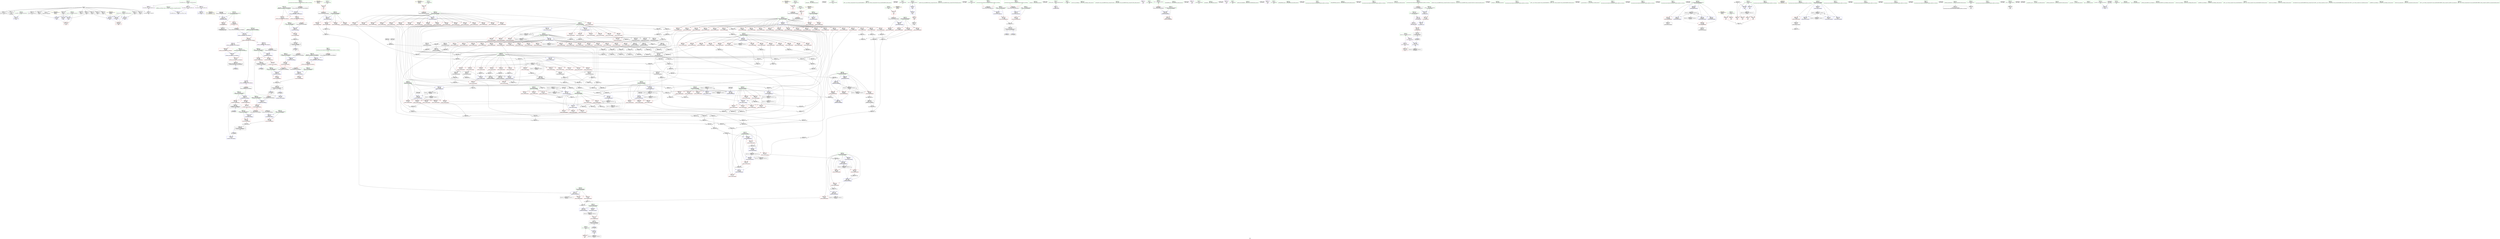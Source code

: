 digraph "SVFG" {
	label="SVFG";

	Node0x5589f3da5030 [shape=record,color=grey,label="{NodeID: 0\nNullPtr}"];
	Node0x5589f3da5030 -> Node0x5589f3deadb0[style=solid];
	Node0x5589f3da5030 -> Node0x5589f3deaeb0[style=solid];
	Node0x5589f3da5030 -> Node0x5589f3deaf80[style=solid];
	Node0x5589f3da5030 -> Node0x5589f3deb050[style=solid];
	Node0x5589f3da5030 -> Node0x5589f3deb120[style=solid];
	Node0x5589f3da5030 -> Node0x5589f3deb1f0[style=solid];
	Node0x5589f3da5030 -> Node0x5589f3deb2c0[style=solid];
	Node0x5589f3da5030 -> Node0x5589f3deb390[style=solid];
	Node0x5589f3da5030 -> Node0x5589f3deb460[style=solid];
	Node0x5589f3da5030 -> Node0x5589f3deb530[style=solid];
	Node0x5589f3da5030 -> Node0x5589f3deb600[style=solid];
	Node0x5589f3da5030 -> Node0x5589f3deb6d0[style=solid];
	Node0x5589f3da5030 -> Node0x5589f3deb7a0[style=solid];
	Node0x5589f3da5030 -> Node0x5589f3df9e30[style=solid];
	Node0x5589f3dff4f0 [shape=record,color=blue,label="{NodeID: 443\n769\<--765\n__fmtfl.addr\<--__fmtfl\n_ZNSt8ios_base4setfESt13_Ios_FmtflagsS0_\n}"];
	Node0x5589f3dff4f0 -> Node0x5589f3df8dc0[style=dashed];
	Node0x5589f3df4d90 [shape=record,color=red,label="{NodeID: 277\n629\<--292\n\<--step\n_ZN6Solver5solveEddddd\n}"];
	Node0x5589f3df4d90 -> Node0x5589f3e0c7f0[style=solid];
	Node0x5589f3de5a80 [shape=record,color=green,label="{NodeID: 111\n806\<--807\n__b.addr\<--__b.addr_field_insensitive\n_ZStaNRSt13_Ios_FmtflagsS_\n}"];
	Node0x5589f3de5a80 -> Node0x5589f3df9370[style=solid];
	Node0x5589f3de5a80 -> Node0x5589f3dff830[style=solid];
	Node0x5589f3e13b70 [shape=record,color=grey,label="{NodeID: 720\n491 = Binary(489, 490, )\n}"];
	Node0x5589f3e13b70 -> Node0x5589f3e169f0[style=solid];
	Node0x5589f3deeb90 [shape=record,color=blue,label="{NodeID: 388\n61\<--203\nexn.slot\<--\nmain\n}"];
	Node0x5589f3deeb90 -> Node0x5589f3dee510[style=dashed];
	Node0x5589f3dea010 [shape=record,color=red,label="{NodeID: 222\n634\<--278\n\<--f.addr\n_ZN6Solver5solveEddddd\n}"];
	Node0x5589f3dea010 -> Node0x5589f3e0b470[style=solid];
	Node0x5589f3de6460 [shape=record,color=green,label="{NodeID: 56\n107\<--108\n_ZNSirsERi\<--_ZNSirsERi_field_insensitive\n}"];
	Node0x5589f3e85240 [shape=record,color=black,label="{NodeID: 997\n94 = PHI()\n}"];
	Node0x5589f3e0e8f0 [shape=record,color=grey,label="{NodeID: 665\n399 = Binary(397, 398, )\n}"];
	Node0x5589f3e0e8f0 -> Node0x5589f3e0eef0[style=solid];
	Node0x5589f3df7b10 [shape=record,color=red,label="{NodeID: 333\n593\<--310\n\<--ay\n_ZN6Solver5solveEddddd\n}"];
	Node0x5589f3df7b10 -> Node0x5589f3e0a6f0[style=solid];
	Node0x5589f3ded370 [shape=record,color=black,label="{NodeID: 167\n825\<--840\n_ZStoRRSt13_Ios_FmtflagsS__ret\<--\n_ZStoRRSt13_Ios_FmtflagsS_\n|{<s0>46}}"];
	Node0x5589f3ded370:s0 -> Node0x5589f3e82990[style=solid,color=blue];
	Node0x5589f3dab770 [shape=record,color=green,label="{NodeID: 1\n7\<--1\n__dso_handle\<--dummyObj\nGlob }"];
	Node0x5589f3dff5c0 [shape=record,color=blue,label="{NodeID: 444\n771\<--766\n__mask.addr\<--__mask\n_ZNSt8ios_base4setfESt13_Ios_FmtflagsS0_\n}"];
	Node0x5589f3dff5c0 -> Node0x5589f3df8e90[style=dashed];
	Node0x5589f3dff5c0 -> Node0x5589f3df8f60[style=dashed];
	Node0x5589f3df4e60 [shape=record,color=red,label="{NodeID: 278\n639\<--292\n\<--step\n_ZN6Solver5solveEddddd\n}"];
	Node0x5589f3df4e60 -> Node0x5589f3e0de70[style=solid];
	Node0x5589f3de5b50 [shape=record,color=green,label="{NodeID: 112\n819\<--820\n__a.addr\<--__a.addr_field_insensitive\n_ZStcoSt13_Ios_Fmtflags\n}"];
	Node0x5589f3de5b50 -> Node0x5589f3df9510[style=solid];
	Node0x5589f3de5b50 -> Node0x5589f3dff9d0[style=solid];
	Node0x5589f3e13cf0 [shape=record,color=grey,label="{NodeID: 721\n387 = Binary(385, 386, )\n}"];
	Node0x5589f3e13cf0 -> Node0x5589f3e16870[style=solid];
	Node0x5589f3deec60 [shape=record,color=blue,label="{NodeID: 389\n63\<--205\nehselector.slot\<--\nmain\n}"];
	Node0x5589f3deec60 -> Node0x5589f3dee5e0[style=dashed];
	Node0x5589f3dea0e0 [shape=record,color=red,label="{NodeID: 223\n644\<--278\n\<--f.addr\n_ZN6Solver5solveEddddd\n}"];
	Node0x5589f3dea0e0 -> Node0x5589f3e0f1f0[style=solid];
	Node0x5589f3de6560 [shape=record,color=green,label="{NodeID: 57\n110\<--111\n_ZNSt7__cxx1118basic_stringstreamIcSt11char_traitsIcESaIcEED1Ev\<--_ZNSt7__cxx1118basic_stringstreamIcSt11char_traitsIcESaIcEED1Ev_field_insensitive\n}"];
	Node0x5589f3e85340 [shape=record,color=black,label="{NodeID: 998\n130 = PHI()\n}"];
	Node0x5589f3e0ea70 [shape=record,color=grey,label="{NodeID: 666\n503 = Binary(502, 113, )\n}"];
	Node0x5589f3e0ea70 -> Node0x5589f3dec5a0[style=solid];
	Node0x5589f3df7be0 [shape=record,color=red,label="{NodeID: 334\n610\<--310\n\<--ay\n_ZN6Solver5solveEddddd\n}"];
	Node0x5589f3df7be0 -> Node0x5589f3e0caf0[style=solid];
	Node0x5589f3ded440 [shape=record,color=black,label="{NodeID: 168\n843\<--854\n_ZStanSt13_Ios_FmtflagsS__ret\<--and\n_ZStanSt13_Ios_FmtflagsS_\n|{<s0>45|<s1>47}}"];
	Node0x5589f3ded440:s0 -> Node0x5589f3e82820[style=solid,color=blue];
	Node0x5589f3ded440:s1 -> Node0x5589f3e822c0[style=solid,color=blue];
	Node0x5589f3de27e0 [shape=record,color=green,label="{NodeID: 2\n8\<--1\n_ZSt3cin\<--dummyObj\nGlob }"];
	Node0x5589f3dff690 [shape=record,color=blue,label="{NodeID: 445\n773\<--780\n__old\<--\n_ZNSt8ios_base4setfESt13_Ios_FmtflagsS0_\n}"];
	Node0x5589f3dff690 -> Node0x5589f3df9030[style=dashed];
	Node0x5589f3df4f30 [shape=record,color=red,label="{NodeID: 279\n653\<--292\n\<--step\n_ZN6Solver5solveEddddd\n}"];
	Node0x5589f3df4f30 -> Node0x5589f3e145f0[style=solid];
	Node0x5589f3de5c20 [shape=record,color=green,label="{NodeID: 113\n828\<--829\n__a.addr\<--__a.addr_field_insensitive\n_ZStoRRSt13_Ios_FmtflagsS_\n}"];
	Node0x5589f3de5c20 -> Node0x5589f3df95e0[style=solid];
	Node0x5589f3de5c20 -> Node0x5589f3df96b0[style=solid];
	Node0x5589f3de5c20 -> Node0x5589f3dffaa0[style=solid];
	Node0x5589f3e13e70 [shape=record,color=grey,label="{NodeID: 722\n657 = Binary(655, 656, )\n}"];
	Node0x5589f3e13e70 -> Node0x5589f3e142f0[style=solid];
	Node0x5589f3deed30 [shape=record,color=blue,label="{NodeID: 390\n51\<--88\nretval\<--\nmain\n}"];
	Node0x5589f3deed30 -> Node0x5589f3dee2a0[style=dashed];
	Node0x5589f3dea1b0 [shape=record,color=red,label="{NodeID: 224\n658\<--278\n\<--f.addr\n_ZN6Solver5solveEddddd\n}"];
	Node0x5589f3dea1b0 -> Node0x5589f3e142f0[style=solid];
	Node0x5589f3de6660 [shape=record,color=green,label="{NodeID: 58\n121\<--122\n_ZStlsISt11char_traitsIcEERSt13basic_ostreamIcT_ES5_PKc\<--_ZStlsISt11char_traitsIcEERSt13basic_ostreamIcT_ES5_PKc_field_insensitive\n}"];
	Node0x5589f3e854a0 [shape=record,color=black,label="{NodeID: 999\n131 = PHI()\n}"];
	Node0x5589f3e0ebf0 [shape=record,color=grey,label="{NodeID: 667\n588 = Binary(586, 587, )\n}"];
	Node0x5589f3e0ebf0 -> Node0x5589f3e0ed70[style=solid];
	Node0x5589f3df7cb0 [shape=record,color=red,label="{NodeID: 335\n626\<--310\n\<--ay\n_ZN6Solver5solveEddddd\n}"];
	Node0x5589f3df7cb0 -> Node0x5589f3e0db70[style=solid];
	Node0x5589f3ded510 [shape=record,color=black,label="{NodeID: 169\n856\<--867\n_ZStorSt13_Ios_FmtflagsS__ret\<--or\n_ZStorSt13_Ios_FmtflagsS_\n|{<s0>48}}"];
	Node0x5589f3ded510:s0 -> Node0x5589f3e82490[style=solid,color=blue];
	Node0x5589f3de2870 [shape=record,color=green,label="{NodeID: 3\n9\<--1\n_ZSt4cerr\<--dummyObj\nGlob }"];
	Node0x5589f3dff760 [shape=record,color=blue,label="{NodeID: 446\n804\<--802\n__a.addr\<--__a\n_ZStaNRSt13_Ios_FmtflagsS_\n}"];
	Node0x5589f3dff760 -> Node0x5589f3df91d0[style=dashed];
	Node0x5589f3dff760 -> Node0x5589f3df92a0[style=dashed];
	Node0x5589f3df5000 [shape=record,color=red,label="{NodeID: 280\n361\<--294\n\<--rad\n_ZN6Solver5solveEddddd\n}"];
	Node0x5589f3df5000 -> Node0x5589f3e15c70[style=solid];
	Node0x5589f3dea7d0 [shape=record,color=green,label="{NodeID: 114\n830\<--831\n__b.addr\<--__b.addr_field_insensitive\n_ZStoRRSt13_Ios_FmtflagsS_\n}"];
	Node0x5589f3dea7d0 -> Node0x5589f3df9780[style=solid];
	Node0x5589f3dea7d0 -> Node0x5589f3dffb70[style=solid];
	Node0x5589f3e13ff0 [shape=record,color=grey,label="{NodeID: 723\n541 = Binary(537, 540, )\n}"];
	Node0x5589f3deee00 [shape=record,color=blue,label="{NodeID: 391\n234\<--232\n__a.addr\<--__a\n_ZStorSt13_Ios_OpenmodeS_\n}"];
	Node0x5589f3deee00 -> Node0x5589f3de8f00[style=dashed];
	Node0x5589f3dea280 [shape=record,color=red,label="{NodeID: 225\n696\<--278\n\<--f.addr\n_ZN6Solver5solveEddddd\n}"];
	Node0x5589f3dea280 -> Node0x5589f3e0f670[style=solid];
	Node0x5589f3de6760 [shape=record,color=green,label="{NodeID: 59\n125\<--126\n_ZNSolsEi\<--_ZNSolsEi_field_insensitive\n}"];
	Node0x5589f3e85570 [shape=record,color=black,label="{NodeID: 1000\n136 = PHI()\n}"];
	Node0x5589f3e0ed70 [shape=record,color=grey,label="{NodeID: 668\n589 = Binary(585, 588, )\n}"];
	Node0x5589f3df7d80 [shape=record,color=red,label="{NodeID: 336\n600\<--312\n\<--bx\n_ZN6Solver5solveEddddd\n}"];
	Node0x5589f3df7d80 -> Node0x5589f3e0aff0[style=solid];
	Node0x5589f3ded5e0 [shape=record,color=purple,label="{NodeID: 170\n30\<--4\n\<--_ZStL8__ioinit\n__cxx_global_var_init\n}"];
	Node0x5589f3de2900 [shape=record,color=green,label="{NodeID: 4\n10\<--1\n.str\<--dummyObj\nGlob }"];
	Node0x5589f3dff830 [shape=record,color=blue,label="{NodeID: 447\n806\<--803\n__b.addr\<--__b\n_ZStaNRSt13_Ios_FmtflagsS_\n}"];
	Node0x5589f3dff830 -> Node0x5589f3df9370[style=dashed];
	Node0x5589f3df50d0 [shape=record,color=red,label="{NodeID: 281\n388\<--294\n\<--rad\n_ZN6Solver5solveEddddd\n}"];
	Node0x5589f3df50d0 -> Node0x5589f3e16870[style=solid];
	Node0x5589f3dea8a0 [shape=record,color=green,label="{NodeID: 115\n838\<--839\n_ZStorSt13_Ios_FmtflagsS_\<--_ZStorSt13_Ios_FmtflagsS__field_insensitive\n}"];
	Node0x5589f3e14170 [shape=record,color=grey,label="{NodeID: 724\n540 = Binary(538, 539, )\n}"];
	Node0x5589f3e14170 -> Node0x5589f3e13ff0[style=solid];
	Node0x5589f3deeed0 [shape=record,color=blue,label="{NodeID: 392\n236\<--233\n__b.addr\<--__b\n_ZStorSt13_Ios_OpenmodeS_\n}"];
	Node0x5589f3deeed0 -> Node0x5589f3de8fd0[style=dashed];
	Node0x5589f3dea350 [shape=record,color=red,label="{NodeID: 226\n701\<--278\n\<--f.addr\n_ZN6Solver5solveEddddd\n}"];
	Node0x5589f3dea350 -> Node0x5589f3e103f0[style=solid];
	Node0x5589f3de6860 [shape=record,color=green,label="{NodeID: 60\n132\<--133\n_ZSt4endlIcSt11char_traitsIcEERSt13basic_ostreamIT_T0_ES6_\<--_ZSt4endlIcSt11char_traitsIcEERSt13basic_ostreamIT_T0_ES6__field_insensitive\n}"];
	Node0x5589f3e85640 [shape=record,color=black,label="{NodeID: 1001\n137 = PHI(231, )\n}"];
	Node0x5589f3e0eef0 [shape=record,color=grey,label="{NodeID: 669\n401 = Binary(399, 400, )\n}"];
	Node0x5589f3e0eef0 -> Node0x5589f3e0d0f0[style=solid];
	Node0x5589f3df7e50 [shape=record,color=red,label="{NodeID: 337\n616\<--312\n\<--bx\n_ZN6Solver5solveEddddd\n}"];
	Node0x5589f3df7e50 -> Node0x5589f3e0acf0[style=solid];
	Node0x5589f3ded6b0 [shape=record,color=purple,label="{NodeID: 171\n119\<--10\n\<--.str\nmain\n}"];
	Node0x5589f3de2990 [shape=record,color=green,label="{NodeID: 5\n12\<--1\n.str.1\<--dummyObj\nGlob }"];
	Node0x5589f3dff900 [shape=record,color=blue,label="{NodeID: 448\n814\<--813\n\<--call\n_ZStaNRSt13_Ios_FmtflagsS_\n}"];
	Node0x5589f3df51a0 [shape=record,color=red,label="{NodeID: 282\n393\<--294\n\<--rad\n_ZN6Solver5solveEddddd\n}"];
	Node0x5589f3df51a0 -> Node0x5589f3e14470[style=solid];
	Node0x5589f3dea970 [shape=record,color=green,label="{NodeID: 116\n846\<--847\n__a.addr\<--__a.addr_field_insensitive\n_ZStanSt13_Ios_FmtflagsS_\n}"];
	Node0x5589f3dea970 -> Node0x5589f3df9920[style=solid];
	Node0x5589f3dea970 -> Node0x5589f3dffd10[style=solid];
	Node0x5589f3e142f0 [shape=record,color=grey,label="{NodeID: 725\n659 = Binary(657, 658, )\n}"];
	Node0x5589f3e142f0 -> Node0x5589f3e15370[style=solid];
	Node0x5589f3deefa0 [shape=record,color=blue,label="{NodeID: 393\n276\<--268\nthis.addr\<--this\n_ZN6Solver5solveEddddd\n}"];
	Node0x5589f3deefa0 -> Node0x5589f3de9170[style=dashed];
	Node0x5589f3dea420 [shape=record,color=red,label="{NodeID: 227\n333\<--280\n\<--R.addr\n_ZN6Solver5solveEddddd\n}"];
	Node0x5589f3dea420 -> Node0x5589f3e12670[style=solid];
	Node0x5589f3de6960 [shape=record,color=green,label="{NodeID: 61\n134\<--135\n_ZNSolsEPFRSoS_E\<--_ZNSolsEPFRSoS_E_field_insensitive\n}"];
	Node0x5589f3e85870 [shape=record,color=black,label="{NodeID: 1002\n140 = PHI()\n}"];
	Node0x5589f3e0f070 [shape=record,color=grey,label="{NodeID: 670\n643 = Binary(641, 642, )\n}"];
	Node0x5589f3e0f070 -> Node0x5589f3e0f1f0[style=solid];
	Node0x5589f3df7f20 [shape=record,color=red,label="{NodeID: 338\n660\<--312\n\<--bx\n_ZN6Solver5solveEddddd\n}"];
	Node0x5589f3df7f20 -> Node0x5589f3e151f0[style=solid];
	Node0x5589f3ded780 [shape=record,color=purple,label="{NodeID: 172\n127\<--12\n\<--.str.1\nmain\n}"];
	Node0x5589f3de2a20 [shape=record,color=green,label="{NodeID: 6\n14\<--1\n_ZSt4cout\<--dummyObj\nGlob }"];
	Node0x5589f3dff9d0 [shape=record,color=blue,label="{NodeID: 449\n819\<--818\n__a.addr\<--__a\n_ZStcoSt13_Ios_Fmtflags\n}"];
	Node0x5589f3dff9d0 -> Node0x5589f3df9510[style=dashed];
	Node0x5589f3df5270 [shape=record,color=red,label="{NodeID: 283\n394\<--294\n\<--rad\n_ZN6Solver5solveEddddd\n}"];
	Node0x5589f3df5270 -> Node0x5589f3e14470[style=solid];
	Node0x5589f3deaa40 [shape=record,color=green,label="{NodeID: 117\n848\<--849\n__b.addr\<--__b.addr_field_insensitive\n_ZStanSt13_Ios_FmtflagsS_\n}"];
	Node0x5589f3deaa40 -> Node0x5589f3df99f0[style=solid];
	Node0x5589f3deaa40 -> Node0x5589f3dffde0[style=solid];
	Node0x5589f3e14470 [shape=record,color=grey,label="{NodeID: 726\n395 = Binary(393, 394, )\n}"];
	Node0x5589f3e14470 -> Node0x5589f3e0e2f0[style=solid];
	Node0x5589f3def070 [shape=record,color=blue,label="{NodeID: 394\n278\<--269\nf.addr\<--f\n_ZN6Solver5solveEddddd\n}"];
	Node0x5589f3def070 -> Node0x5589f3de9240[style=dashed];
	Node0x5589f3def070 -> Node0x5589f3de9310[style=dashed];
	Node0x5589f3def070 -> Node0x5589f3de93e0[style=dashed];
	Node0x5589f3def070 -> Node0x5589f3de94b0[style=dashed];
	Node0x5589f3def070 -> Node0x5589f3de9580[style=dashed];
	Node0x5589f3def070 -> Node0x5589f3de9650[style=dashed];
	Node0x5589f3def070 -> Node0x5589f3de9720[style=dashed];
	Node0x5589f3def070 -> Node0x5589f3de97f0[style=dashed];
	Node0x5589f3def070 -> Node0x5589f3de98c0[style=dashed];
	Node0x5589f3def070 -> Node0x5589f3de9990[style=dashed];
	Node0x5589f3def070 -> Node0x5589f3de9a60[style=dashed];
	Node0x5589f3def070 -> Node0x5589f3de9b30[style=dashed];
	Node0x5589f3def070 -> Node0x5589f3de9c00[style=dashed];
	Node0x5589f3def070 -> Node0x5589f3de9cd0[style=dashed];
	Node0x5589f3def070 -> Node0x5589f3de9da0[style=dashed];
	Node0x5589f3def070 -> Node0x5589f3de9e70[style=dashed];
	Node0x5589f3def070 -> Node0x5589f3de9f40[style=dashed];
	Node0x5589f3def070 -> Node0x5589f3dea010[style=dashed];
	Node0x5589f3def070 -> Node0x5589f3dea0e0[style=dashed];
	Node0x5589f3def070 -> Node0x5589f3dea1b0[style=dashed];
	Node0x5589f3def070 -> Node0x5589f3dea280[style=dashed];
	Node0x5589f3def070 -> Node0x5589f3dea350[style=dashed];
	Node0x5589f3dea4f0 [shape=record,color=red,label="{NodeID: 228\n351\<--280\n\<--R.addr\n_ZN6Solver5solveEddddd\n}"];
	Node0x5589f3dea4f0 -> Node0x5589f3e12370[style=solid];
	Node0x5589f3de6a60 [shape=record,color=green,label="{NodeID: 62\n141\<--142\n_ZNSirsERd\<--_ZNSirsERd_field_insensitive\n}"];
	Node0x5589f3e85940 [shape=record,color=black,label="{NodeID: 1003\n143 = PHI()\n}"];
	Node0x5589f3e0f1f0 [shape=record,color=grey,label="{NodeID: 671\n645 = Binary(643, 644, )\n}"];
	Node0x5589f3e0f1f0 -> Node0x5589f3e0cf70[style=solid];
	Node0x5589f3df7ff0 [shape=record,color=red,label="{NodeID: 339\n586\<--314\n\<--by\n_ZN6Solver5solveEddddd\n}"];
	Node0x5589f3df7ff0 -> Node0x5589f3e0ebf0[style=solid];
	Node0x5589f3ded850 [shape=record,color=purple,label="{NodeID: 173\n157\<--15\n\<--.str.2\nmain\n}"];
	Node0x5589f3de2ae0 [shape=record,color=green,label="{NodeID: 7\n15\<--1\n.str.2\<--dummyObj\nGlob }"];
	Node0x5589f3dffaa0 [shape=record,color=blue,label="{NodeID: 450\n828\<--826\n__a.addr\<--__a\n_ZStoRRSt13_Ios_FmtflagsS_\n}"];
	Node0x5589f3dffaa0 -> Node0x5589f3df95e0[style=dashed];
	Node0x5589f3dffaa0 -> Node0x5589f3df96b0[style=dashed];
	Node0x5589f3df5340 [shape=record,color=red,label="{NodeID: 284\n427\<--294\n\<--rad\n_ZN6Solver5solveEddddd\n}"];
	Node0x5589f3df5340 -> Node0x5589f3e15df0[style=solid];
	Node0x5589f3deab10 [shape=record,color=green,label="{NodeID: 118\n859\<--860\n__a.addr\<--__a.addr_field_insensitive\n_ZStorSt13_Ios_FmtflagsS_\n}"];
	Node0x5589f3deab10 -> Node0x5589f3df9ac0[style=solid];
	Node0x5589f3deab10 -> Node0x5589f3dffeb0[style=solid];
	Node0x5589f3e145f0 [shape=record,color=grey,label="{NodeID: 727\n654 = Binary(652, 653, )\n}"];
	Node0x5589f3e145f0 -> Node0x5589f3e139f0[style=solid];
	Node0x5589f3def140 [shape=record,color=blue,label="{NodeID: 395\n280\<--270\nR.addr\<--R\n_ZN6Solver5solveEddddd\n}"];
	Node0x5589f3def140 -> Node0x5589f3dea420[style=dashed];
	Node0x5589f3def140 -> Node0x5589f3dea4f0[style=dashed];
	Node0x5589f3def140 -> Node0x5589f3dea5c0[style=dashed];
	Node0x5589f3def140 -> Node0x5589f3dea690[style=dashed];
	Node0x5589f3dea5c0 [shape=record,color=red,label="{NodeID: 229\n708\<--280\n\<--R.addr\n_ZN6Solver5solveEddddd\n}"];
	Node0x5589f3dea5c0 -> Node0x5589f3e12f70[style=solid];
	Node0x5589f3de6b60 [shape=record,color=green,label="{NodeID: 63\n154\<--155\n_ZN6Solver5solveEddddd\<--_ZN6Solver5solveEddddd_field_insensitive\n}"];
	Node0x5589f3e85a10 [shape=record,color=black,label="{NodeID: 1004\n144 = PHI()\n}"];
	Node0x5589f3e51560 [shape=record,color=black,label="{NodeID: 838\nMR_70V_4 = PHI(MR_70V_5, MR_70V_3, )\npts\{311 \}\n}"];
	Node0x5589f3e51560 -> Node0x5589f3df04c0[style=dashed];
	Node0x5589f3e51560 -> Node0x5589f3df0590[style=dashed];
	Node0x5589f3e51560 -> Node0x5589f3e46660[style=dashed];
	Node0x5589f3e51560 -> Node0x5589f3e51560[style=dashed];
	Node0x5589f3e0f370 [shape=record,color=grey,label="{NodeID: 672\n641 = Binary(636, 640, )\n}"];
	Node0x5589f3e0f370 -> Node0x5589f3e0f070[style=solid];
	Node0x5589f3df80c0 [shape=record,color=red,label="{NodeID: 340\n587\<--314\n\<--by\n_ZN6Solver5solveEddddd\n}"];
	Node0x5589f3df80c0 -> Node0x5589f3e0ebf0[style=solid];
	Node0x5589f3ded920 [shape=record,color=purple,label="{NodeID: 174\n161\<--17\n\<--.str.3\nmain\n}"];
	Node0x5589f3de2ba0 [shape=record,color=green,label="{NodeID: 8\n17\<--1\n.str.3\<--dummyObj\nGlob }"];
	Node0x5589f3e0a0f0 [shape=record,color=grey,label="{NodeID: 617\n432 = Binary(430, 431, )\n}"];
	Node0x5589f3e0a0f0 -> Node0x5589f3e0ff70[style=solid];
	Node0x5589f3dffb70 [shape=record,color=blue,label="{NodeID: 451\n830\<--827\n__b.addr\<--__b\n_ZStoRRSt13_Ios_FmtflagsS_\n}"];
	Node0x5589f3dffb70 -> Node0x5589f3df9780[style=dashed];
	Node0x5589f3df5410 [shape=record,color=red,label="{NodeID: 285\n430\<--294\n\<--rad\n_ZN6Solver5solveEddddd\n}"];
	Node0x5589f3df5410 -> Node0x5589f3e0a0f0[style=solid];
	Node0x5589f3deabe0 [shape=record,color=green,label="{NodeID: 119\n861\<--862\n__b.addr\<--__b.addr_field_insensitive\n_ZStorSt13_Ios_FmtflagsS_\n}"];
	Node0x5589f3deabe0 -> Node0x5589f3df9b90[style=solid];
	Node0x5589f3deabe0 -> Node0x5589f3dfff80[style=solid];
	Node0x5589f3e14770 [shape=record,color=grey,label="{NodeID: 728\n665 = Binary(664, 663, )\n}"];
	Node0x5589f3e14770 -> Node0x5589f3dfeb30[style=solid];
	Node0x5589f3def210 [shape=record,color=blue,label="{NodeID: 396\n282\<--271\nt.addr\<--t\n_ZN6Solver5solveEddddd\n}"];
	Node0x5589f3def210 -> Node0x5589f3df2870[style=dashed];
	Node0x5589f3def210 -> Node0x5589f3df2900[style=dashed];
	Node0x5589f3dea690 [shape=record,color=red,label="{NodeID: 230\n711\<--280\n\<--R.addr\n_ZN6Solver5solveEddddd\n}"];
	Node0x5589f3dea690 -> Node0x5589f3e13270[style=solid];
	Node0x5589f3de6c60 [shape=record,color=green,label="{NodeID: 64\n164\<--165\n_ZSt5fixedRSt8ios_base\<--_ZSt5fixedRSt8ios_base_field_insensitive\n}"];
	Node0x5589f3e85ae0 [shape=record,color=black,label="{NodeID: 1005\n145 = PHI()\n}"];
	Node0x5589f3e51a60 [shape=record,color=black,label="{NodeID: 839\nMR_72V_4 = PHI(MR_72V_5, MR_72V_3, )\npts\{313 \}\n}"];
	Node0x5589f3e51a60 -> Node0x5589f3df0730[style=dashed];
	Node0x5589f3e51a60 -> Node0x5589f3dfe7f0[style=dashed];
	Node0x5589f3e51a60 -> Node0x5589f3e46b60[style=dashed];
	Node0x5589f3e51a60 -> Node0x5589f3e51a60[style=dashed];
	Node0x5589f3e0f4f0 [shape=record,color=grey,label="{NodeID: 673\n537 = Binary(535, 536, )\n}"];
	Node0x5589f3e0f4f0 -> Node0x5589f3e13ff0[style=solid];
	Node0x5589f3df8190 [shape=record,color=red,label="{NodeID: 341\n599\<--314\n\<--by\n_ZN6Solver5solveEddddd\n}"];
	Node0x5589f3df8190 -> Node0x5589f3e0aff0[style=solid];
	Node0x5589f3ded9f0 [shape=record,color=purple,label="{NodeID: 175\n873\<--19\nllvm.global_ctors_0\<--llvm.global_ctors\nGlob }"];
	Node0x5589f3ded9f0 -> Node0x5589f3df9c60[style=solid];
	Node0x5589f3de2c60 [shape=record,color=green,label="{NodeID: 9\n20\<--1\n\<--dummyObj\nCan only get source location for instruction, argument, global var or function.}"];
	Node0x5589f3e0a270 [shape=record,color=grey,label="{NodeID: 618\n533 = Binary(531, 532, )\n}"];
	Node0x5589f3e0a270 -> Node0x5589f3df0590[style=solid];
	Node0x5589f3dffc40 [shape=record,color=blue,label="{NodeID: 452\n840\<--837\n\<--call\n_ZStoRRSt13_Ios_FmtflagsS_\n}"];
	Node0x5589f3df54e0 [shape=record,color=red,label="{NodeID: 286\n431\<--294\n\<--rad\n_ZN6Solver5solveEddddd\n}"];
	Node0x5589f3df54e0 -> Node0x5589f3e0a0f0[style=solid];
	Node0x5589f3deacb0 [shape=record,color=green,label="{NodeID: 120\n21\<--869\n_GLOBAL__sub_I_Thijs_2_0.cpp\<--_GLOBAL__sub_I_Thijs_2_0.cpp_field_insensitive\n}"];
	Node0x5589f3deacb0 -> Node0x5589f3df9d30[style=solid];
	Node0x5589f3e148f0 [shape=record,color=grey,label="{NodeID: 729\n378 = Binary(377, 113, )\n}"];
	Node0x5589f3e148f0 -> Node0x5589f3defbd0[style=solid];
	Node0x5589f3def2e0 [shape=record,color=blue,label="{NodeID: 397\n284\<--272\nr.addr\<--r\n_ZN6Solver5solveEddddd\n}"];
	Node0x5589f3def2e0 -> Node0x5589f3df29d0[style=dashed];
	Node0x5589f3def2e0 -> Node0x5589f3df2aa0[style=dashed];
	Node0x5589f3def2e0 -> Node0x5589f3df2b70[style=dashed];
	Node0x5589f3def2e0 -> Node0x5589f3df2c40[style=dashed];
	Node0x5589f3def2e0 -> Node0x5589f3df2d10[style=dashed];
	Node0x5589f3def2e0 -> Node0x5589f3df2de0[style=dashed];
	Node0x5589f3def2e0 -> Node0x5589f3df2eb0[style=dashed];
	Node0x5589f3def2e0 -> Node0x5589f3df2f80[style=dashed];
	Node0x5589f3def2e0 -> Node0x5589f3df3050[style=dashed];
	Node0x5589f3def2e0 -> Node0x5589f3df3120[style=dashed];
	Node0x5589f3def2e0 -> Node0x5589f3df31f0[style=dashed];
	Node0x5589f3def2e0 -> Node0x5589f3df32c0[style=dashed];
	Node0x5589f3def2e0 -> Node0x5589f3df3390[style=dashed];
	Node0x5589f3def2e0 -> Node0x5589f3df3460[style=dashed];
	Node0x5589f3def2e0 -> Node0x5589f3df3530[style=dashed];
	Node0x5589f3def2e0 -> Node0x5589f3df3600[style=dashed];
	Node0x5589f3def2e0 -> Node0x5589f3df36d0[style=dashed];
	Node0x5589f3def2e0 -> Node0x5589f3df37a0[style=dashed];
	Node0x5589f3df2870 [shape=record,color=red,label="{NodeID: 231\n334\<--282\n\<--t.addr\n_ZN6Solver5solveEddddd\n}"];
	Node0x5589f3df2870 -> Node0x5589f3e12670[style=solid];
	Node0x5589f3de6d60 [shape=record,color=green,label="{NodeID: 65\n166\<--167\n_ZNSolsEPFRSt8ios_baseS0_E\<--_ZNSolsEPFRSt8ios_baseS0_E_field_insensitive\n}"];
	Node0x5589f3e85be0 [shape=record,color=black,label="{NodeID: 1006\n146 = PHI()\n}"];
	Node0x5589f3e51f60 [shape=record,color=black,label="{NodeID: 840\nMR_74V_4 = PHI(MR_74V_5, MR_74V_3, )\npts\{315 \}\n}"];
	Node0x5589f3e51f60 -> Node0x5589f3dfe4f0[style=dashed];
	Node0x5589f3e51f60 -> Node0x5589f3dfe720[style=dashed];
	Node0x5589f3e51f60 -> Node0x5589f3e47060[style=dashed];
	Node0x5589f3e51f60 -> Node0x5589f3e51f60[style=dashed];
	Node0x5589f3e0f670 [shape=record,color=grey,label="{NodeID: 674\n697 = Binary(329, 696, )\n}"];
	Node0x5589f3e0f670 -> Node0x5589f3e10570[style=solid];
	Node0x5589f3df8260 [shape=record,color=red,label="{NodeID: 342\n611\<--314\n\<--by\n_ZN6Solver5solveEddddd\n}"];
	Node0x5589f3df8260 -> Node0x5589f3e0caf0[style=solid];
	Node0x5589f3dedaf0 [shape=record,color=purple,label="{NodeID: 176\n874\<--19\nllvm.global_ctors_1\<--llvm.global_ctors\nGlob }"];
	Node0x5589f3dedaf0 -> Node0x5589f3df9d30[style=solid];
	Node0x5589f3de2d20 [shape=record,color=green,label="{NodeID: 10\n88\<--1\n\<--dummyObj\nCan only get source location for instruction, argument, global var or function.}"];
	Node0x5589f3e0a3f0 [shape=record,color=grey,label="{NodeID: 619\n529 = Binary(527, 528, )\n}"];
	Node0x5589f3e0a3f0 -> Node0x5589f3e0a570[style=solid];
	Node0x5589f3dffd10 [shape=record,color=blue,label="{NodeID: 453\n846\<--844\n__a.addr\<--__a\n_ZStanSt13_Ios_FmtflagsS_\n}"];
	Node0x5589f3dffd10 -> Node0x5589f3df9920[style=dashed];
	Node0x5589f3df55b0 [shape=record,color=red,label="{NodeID: 287\n535\<--294\n\<--rad\n_ZN6Solver5solveEddddd\n}"];
	Node0x5589f3df55b0 -> Node0x5589f3e0f4f0[style=solid];
	Node0x5589f3deadb0 [shape=record,color=black,label="{NodeID: 121\n2\<--3\ndummyVal\<--dummyVal\n}"];
	Node0x5589f3e14a70 [shape=record,color=grey,label="{NodeID: 730\n551 = Binary(549, 550, )\n}"];
	Node0x5589f3e14a70 -> Node0x5589f3e14d70[style=solid];
	Node0x5589f3def3b0 [shape=record,color=blue,label="{NodeID: 398\n286\<--273\ng.addr\<--g\n_ZN6Solver5solveEddddd\n}"];
	Node0x5589f3def3b0 -> Node0x5589f3df3870[style=dashed];
	Node0x5589f3def3b0 -> Node0x5589f3df3940[style=dashed];
	Node0x5589f3def3b0 -> Node0x5589f3df3a10[style=dashed];
	Node0x5589f3def3b0 -> Node0x5589f3df3ae0[style=dashed];
	Node0x5589f3df2900 [shape=record,color=red,label="{NodeID: 232\n352\<--282\n\<--t.addr\n_ZN6Solver5solveEddddd\n}"];
	Node0x5589f3df2900 -> Node0x5589f3e12370[style=solid];
	Node0x5589f3de6e60 [shape=record,color=green,label="{NodeID: 66\n170\<--171\n_ZSt12setprecisioni\<--_ZSt12setprecisioni_field_insensitive\n}"];
	Node0x5589f3e85cb0 [shape=record,color=black,label="{NodeID: 1007\n270 = PHI(149, )\n2nd arg _ZN6Solver5solveEddddd }"];
	Node0x5589f3e85cb0 -> Node0x5589f3def140[style=solid];
	Node0x5589f3e52460 [shape=record,color=black,label="{NodeID: 841\nMR_76V_4 = PHI(MR_76V_5, MR_76V_3, )\npts\{317 \}\n}"];
	Node0x5589f3e52460 -> Node0x5589f3dfe8c0[style=dashed];
	Node0x5589f3e52460 -> Node0x5589f3e47560[style=dashed];
	Node0x5589f3e52460 -> Node0x5589f3e52460[style=dashed];
	Node0x5589f3e0f7f0 [shape=record,color=grey,label="{NodeID: 675\n348 = Binary(329, 347, )\n}"];
	Node0x5589f3e0f7f0 -> Node0x5589f3e0f970[style=solid];
	Node0x5589f3df8330 [shape=record,color=red,label="{NodeID: 343\n619\<--314\n\<--by\n_ZN6Solver5solveEddddd\n}"];
	Node0x5589f3df8330 -> Node0x5589f3e0a9f0[style=solid];
	Node0x5589f3dedbf0 [shape=record,color=purple,label="{NodeID: 177\n875\<--19\nllvm.global_ctors_2\<--llvm.global_ctors\nGlob }"];
	Node0x5589f3dedbf0 -> Node0x5589f3df9e30[style=solid];
	Node0x5589f3de2de0 [shape=record,color=green,label="{NodeID: 11\n98\<--1\n\<--dummyObj\nCan only get source location for instruction, argument, global var or function.|{<s0>5|<s1>15}}"];
	Node0x5589f3de2de0:s0 -> Node0x5589f3e82e90[style=solid,color=red];
	Node0x5589f3de2de0:s1 -> Node0x5589f3e82e90[style=solid,color=red];
	Node0x5589f3e7def0 [shape=record,color=black,label="{NodeID: 952\n742 = PHI(169, )\n0th arg _ZSt12setprecisioni }"];
	Node0x5589f3e7def0 -> Node0x5589f3dff280[style=solid];
	Node0x5589f3e0a570 [shape=record,color=grey,label="{NodeID: 620\n531 = Binary(529, 530, )\n}"];
	Node0x5589f3e0a570 -> Node0x5589f3e0a270[style=solid];
	Node0x5589f3dffde0 [shape=record,color=blue,label="{NodeID: 454\n848\<--845\n__b.addr\<--__b\n_ZStanSt13_Ios_FmtflagsS_\n}"];
	Node0x5589f3dffde0 -> Node0x5589f3df99f0[style=dashed];
	Node0x5589f3df5680 [shape=record,color=red,label="{NodeID: 288\n536\<--294\n\<--rad\n_ZN6Solver5solveEddddd\n}"];
	Node0x5589f3df5680 -> Node0x5589f3e0f4f0[style=solid];
	Node0x5589f3deaeb0 [shape=record,color=black,label="{NodeID: 122\n50\<--3\nargv\<--dummyVal\nmain\n1st arg main }"];
	Node0x5589f3deaeb0 -> Node0x5589f3dfa0d0[style=solid];
	Node0x5589f3e14bf0 [shape=record,color=grey,label="{NodeID: 731\n549 = Binary(547, 548, )\n}"];
	Node0x5589f3e14bf0 -> Node0x5589f3e14a70[style=solid];
	Node0x5589f3def480 [shape=record,color=blue,label="{NodeID: 399\n274\<--342\nretval\<--\n_ZN6Solver5solveEddddd\n}"];
	Node0x5589f3def480 -> Node0x5589f3e42a60[style=dashed];
	Node0x5589f3df29d0 [shape=record,color=red,label="{NodeID: 233\n347\<--284\n\<--r.addr\n_ZN6Solver5solveEddddd\n}"];
	Node0x5589f3df29d0 -> Node0x5589f3e0f7f0[style=solid];
	Node0x5589f3de6f60 [shape=record,color=green,label="{NodeID: 67\n177\<--178\n_ZStlsIcSt11char_traitsIcEERSt13basic_ostreamIT_T0_ES6_St13_Setprecision\<--_ZStlsIcSt11char_traitsIcEERSt13basic_ostreamIT_T0_ES6_St13_Setprecision_field_insensitive\n}"];
	Node0x5589f3e85eb0 [shape=record,color=black,label="{NodeID: 1008\n271 = PHI(150, )\n3rd arg _ZN6Solver5solveEddddd }"];
	Node0x5589f3e85eb0 -> Node0x5589f3def210[style=solid];
	Node0x5589f3e0f970 [shape=record,color=grey,label="{NodeID: 676\n349 = Binary(346, 348, )\n}"];
	Node0x5589f3e0f970 -> Node0x5589f3def6f0[style=solid];
	Node0x5589f3df8400 [shape=record,color=red,label="{NodeID: 344\n650\<--314\n\<--by\n_ZN6Solver5solveEddddd\n}"];
	Node0x5589f3df8400 -> Node0x5589f3e139f0[style=solid];
	Node0x5589f3dedcf0 [shape=record,color=purple,label="{NodeID: 178\n172\<--85\ncoerce.dive\<--agg.tmp\nmain\n}"];
	Node0x5589f3dedcf0 -> Node0x5589f3dfa340[style=solid];
	Node0x5589f3de2ea0 [shape=record,color=green,label="{NodeID: 12\n99\<--1\n\<--dummyObj\nCan only get source location for instruction, argument, global var or function.|{<s0>5|<s1>15}}"];
	Node0x5589f3de2ea0:s0 -> Node0x5589f3e830a0[style=solid,color=red];
	Node0x5589f3de2ea0:s1 -> Node0x5589f3e830a0[style=solid,color=red];
	Node0x5589f3e7dcb0 [shape=record,color=black,label="{NodeID: 953\n31 = PHI()\n}"];
	Node0x5589f3e0a6f0 [shape=record,color=grey,label="{NodeID: 621\n595 = Binary(593, 594, )\n}"];
	Node0x5589f3dffeb0 [shape=record,color=blue,label="{NodeID: 455\n859\<--857\n__a.addr\<--__a\n_ZStorSt13_Ios_FmtflagsS_\n}"];
	Node0x5589f3dffeb0 -> Node0x5589f3df9ac0[style=dashed];
	Node0x5589f3df5750 [shape=record,color=red,label="{NodeID: 289\n583\<--294\n\<--rad\n_ZN6Solver5solveEddddd\n}"];
	Node0x5589f3df5750 -> Node0x5589f3e11770[style=solid];
	Node0x5589f3deaf80 [shape=record,color=black,label="{NodeID: 123\n189\<--3\n\<--dummyVal\nmain\n}"];
	Node0x5589f3e14d70 [shape=record,color=grey,label="{NodeID: 732\n553 = Binary(551, 552, )\n}"];
	Node0x5589f3e14d70 -> Node0x5589f3e16b70[style=solid];
	Node0x5589f3def550 [shape=record,color=blue,label="{NodeID: 400\n288\<--88\nfullholes\<--\n_ZN6Solver5solveEddddd\n}"];
	Node0x5589f3def550 -> Node0x5589f3df3bb0[style=dashed];
	Node0x5589f3def550 -> Node0x5589f3df3c80[style=dashed];
	Node0x5589f3def550 -> Node0x5589f3df3d50[style=dashed];
	Node0x5589f3def550 -> Node0x5589f3df0250[style=dashed];
	Node0x5589f3def550 -> Node0x5589f3dfe580[style=dashed];
	Node0x5589f3def550 -> Node0x5589f3e42f60[style=dashed];
	Node0x5589f3def550 -> Node0x5589f3e4e860[style=dashed];
	Node0x5589f3df2aa0 [shape=record,color=red,label="{NodeID: 234\n384\<--284\n\<--r.addr\n_ZN6Solver5solveEddddd\n}"];
	Node0x5589f3df2aa0 -> Node0x5589f3e154f0[style=solid];
	Node0x5589f3de7060 [shape=record,color=green,label="{NodeID: 68\n181\<--182\n_ZNSolsEd\<--_ZNSolsEd_field_insensitive\n}"];
	Node0x5589f3e85ff0 [shape=record,color=black,label="{NodeID: 1009\n272 = PHI(151, )\n4th arg _ZN6Solver5solveEddddd }"];
	Node0x5589f3e85ff0 -> Node0x5589f3def2e0[style=solid];
	Node0x5589f3e0faf0 [shape=record,color=grey,label="{NodeID: 677\n451 = Binary(441, 450, )\n}"];
	Node0x5589f3e0faf0 -> Node0x5589f3e0ff70[style=solid];
	Node0x5589f3df84d0 [shape=record,color=red,label="{NodeID: 345\n623\<--316\n\<--s\n_ZN6Solver5solveEddddd\n}"];
	Node0x5589f3df84d0 -> Node0x5589f3e0b8f0[style=solid];
	Node0x5589f3deddc0 [shape=record,color=purple,label="{NodeID: 179\n174\<--85\ncoerce.dive46\<--agg.tmp\nmain\n}"];
	Node0x5589f3deddc0 -> Node0x5589f3de8e30[style=solid];
	Node0x5589f3de2f60 [shape=record,color=green,label="{NodeID: 13\n113\<--1\n\<--dummyObj\nCan only get source location for instruction, argument, global var or function.}"];
	Node0x5589f3e80d60 [shape=record,color=black,label="{NodeID: 954\n97 = PHI(231, )\n}"];
	Node0x5589f3e0a870 [shape=record,color=grey,label="{NodeID: 622\n603 = Binary(596, 602, )\n}"];
	Node0x5589f3e0a870 -> Node0x5589f3e0ab70[style=solid];
	Node0x5589f3dfff80 [shape=record,color=blue,label="{NodeID: 456\n861\<--858\n__b.addr\<--__b\n_ZStorSt13_Ios_FmtflagsS_\n}"];
	Node0x5589f3dfff80 -> Node0x5589f3df9b90[style=dashed];
	Node0x5589f3df5820 [shape=record,color=red,label="{NodeID: 290\n584\<--294\n\<--rad\n_ZN6Solver5solveEddddd\n}"];
	Node0x5589f3df5820 -> Node0x5589f3e11770[style=solid];
	Node0x5589f3deb050 [shape=record,color=black,label="{NodeID: 124\n190\<--3\n\<--dummyVal\nmain\n}"];
	Node0x5589f3deb050 -> Node0x5589f3dee850[style=solid];
	Node0x5589f3e14ef0 [shape=record,color=grey,label="{NodeID: 733\n669 = Binary(668, 667, )\n}"];
	Node0x5589f3e14ef0 -> Node0x5589f3dfec00[style=solid];
	Node0x5589f3def620 [shape=record,color=blue,label="{NodeID: 401\n290\<--339\nholes\<--\n_ZN6Solver5solveEddddd\n}"];
	Node0x5589f3def620 -> Node0x5589f3df3e20[style=dashed];
	Node0x5589f3def620 -> Node0x5589f3df3ef0[style=dashed];
	Node0x5589f3def620 -> Node0x5589f3dfec00[style=dashed];
	Node0x5589f3def620 -> Node0x5589f3dfee70[style=dashed];
	Node0x5589f3def620 -> Node0x5589f3e4ed60[style=dashed];
	Node0x5589f3df2b70 [shape=record,color=red,label="{NodeID: 235\n400\<--284\n\<--r.addr\n_ZN6Solver5solveEddddd\n}"];
	Node0x5589f3df2b70 -> Node0x5589f3e0eef0[style=solid];
	Node0x5589f3de7160 [shape=record,color=green,label="{NodeID: 69\n211\<--212\n_ZNSt7__cxx1112basic_stringIcSt11char_traitsIcESaIcEED1Ev\<--_ZNSt7__cxx1112basic_stringIcSt11char_traitsIcESaIcEED1Ev_field_insensitive\n}"];
	Node0x5589f3e86130 [shape=record,color=black,label="{NodeID: 1010\n273 = PHI(152, )\n5th arg _ZN6Solver5solveEddddd }"];
	Node0x5589f3e86130 -> Node0x5589f3def3b0[style=solid];
	Node0x5589f3e0fc70 [shape=record,color=grey,label="{NodeID: 678\n242 = Binary(240, 241, )\n}"];
	Node0x5589f3e0fc70 -> Node0x5589f3debbe0[style=solid];
	Node0x5589f3df85a0 [shape=record,color=red,label="{NodeID: 346\n647\<--316\n\<--s\n_ZN6Solver5solveEddddd\n}"];
	Node0x5589f3df85a0 -> Node0x5589f3e0cdf0[style=solid];
	Node0x5589f3dede90 [shape=record,color=purple,label="{NodeID: 180\n748\<--743\n_M_n\<--retval\n_ZSt12setprecisioni\n}"];
	Node0x5589f3dede90 -> Node0x5589f3dff350[style=solid];
	Node0x5589f3de3020 [shape=record,color=green,label="{NodeID: 14\n169\<--1\n\<--dummyObj\nCan only get source location for instruction, argument, global var or function.|{<s0>28}}"];
	Node0x5589f3de3020:s0 -> Node0x5589f3e7def0[style=solid,color=red];
	Node0x5589f3e80e90 [shape=record,color=black,label="{NodeID: 955\n106 = PHI()\n}"];
	Node0x5589f3e0a9f0 [shape=record,color=grey,label="{NodeID: 623\n620 = Binary(618, 619, )\n}"];
	Node0x5589f3e0a9f0 -> Node0x5589f3e0c1f0[style=solid];
	Node0x5589f3df58f0 [shape=record,color=red,label="{NodeID: 291\n604\<--294\n\<--rad\n_ZN6Solver5solveEddddd\n}"];
	Node0x5589f3df58f0 -> Node0x5589f3e0ab70[style=solid];
	Node0x5589f3deb120 [shape=record,color=black,label="{NodeID: 125\n192\<--3\n\<--dummyVal\nmain\n}"];
	Node0x5589f3deb120 -> Node0x5589f3dee920[style=solid];
	Node0x5589f3e15070 [shape=record,color=grey,label="{NodeID: 734\n383 = Binary(381, 382, )\n}"];
	Node0x5589f3e15070 -> Node0x5589f3e154f0[style=solid];
	Node0x5589f3def6f0 [shape=record,color=blue,label="{NodeID: 402\n292\<--349\nstep\<--add\n_ZN6Solver5solveEddddd\n}"];
	Node0x5589f3def6f0 -> Node0x5589f3df4160[style=dashed];
	Node0x5589f3def6f0 -> Node0x5589f3df4230[style=dashed];
	Node0x5589f3def6f0 -> Node0x5589f3df4300[style=dashed];
	Node0x5589f3def6f0 -> Node0x5589f3df43d0[style=dashed];
	Node0x5589f3def6f0 -> Node0x5589f3df44a0[style=dashed];
	Node0x5589f3def6f0 -> Node0x5589f3df4570[style=dashed];
	Node0x5589f3def6f0 -> Node0x5589f3df4640[style=dashed];
	Node0x5589f3def6f0 -> Node0x5589f3df4710[style=dashed];
	Node0x5589f3def6f0 -> Node0x5589f3df47e0[style=dashed];
	Node0x5589f3def6f0 -> Node0x5589f3df48b0[style=dashed];
	Node0x5589f3def6f0 -> Node0x5589f3df4980[style=dashed];
	Node0x5589f3def6f0 -> Node0x5589f3df4a50[style=dashed];
	Node0x5589f3def6f0 -> Node0x5589f3df4b20[style=dashed];
	Node0x5589f3def6f0 -> Node0x5589f3df4bf0[style=dashed];
	Node0x5589f3def6f0 -> Node0x5589f3df4cc0[style=dashed];
	Node0x5589f3def6f0 -> Node0x5589f3df4d90[style=dashed];
	Node0x5589f3def6f0 -> Node0x5589f3df4e60[style=dashed];
	Node0x5589f3def6f0 -> Node0x5589f3df4f30[style=dashed];
	Node0x5589f3def6f0 -> Node0x5589f3e43960[style=dashed];
	Node0x5589f3df2c40 [shape=record,color=red,label="{NodeID: 236\n408\<--284\n\<--r.addr\n_ZN6Solver5solveEddddd\n}"];
	Node0x5589f3df2c40 -> Node0x5589f3e0b2f0[style=solid];
	Node0x5589f3de7260 [shape=record,color=green,label="{NodeID: 70\n227\<--228\n__gxx_personality_v0\<--__gxx_personality_v0_field_insensitive\n}"];
	Node0x5589f3e86270 [shape=record,color=black,label="{NodeID: 1011\n857 = PHI(835, )\n0th arg _ZStorSt13_Ios_FmtflagsS_ }"];
	Node0x5589f3e86270 -> Node0x5589f3dffeb0[style=solid];
	Node0x5589f3e0fdf0 [shape=record,color=grey,label="{NodeID: 679\n450 = Binary(448, 449, )\n}"];
	Node0x5589f3e0fdf0 -> Node0x5589f3e0faf0[style=solid];
	Node0x5589f3df8670 [shape=record,color=red,label="{NodeID: 347\n664\<--316\n\<--s\n_ZN6Solver5solveEddddd\n}"];
	Node0x5589f3df8670 -> Node0x5589f3e14770[style=solid];
	Node0x5589f3dedf60 [shape=record,color=purple,label="{NodeID: 181\n751\<--743\ncoerce.dive\<--retval\n_ZSt12setprecisioni\n}"];
	Node0x5589f3dedf60 -> Node0x5589f3df8c20[style=solid];
	Node0x5589f3de30e0 [shape=record,color=green,label="{NodeID: 15\n329\<--1\n\<--dummyObj\nCan only get source location for instruction, argument, global var or function.}"];
	Node0x5589f3e80f60 [shape=record,color=black,label="{NodeID: 956\n120 = PHI()\n}"];
	Node0x5589f3e0ab70 [shape=record,color=grey,label="{NodeID: 624\n605 = Binary(603, 604, )\n}"];
	Node0x5589f3e0ab70 -> Node0x5589f3e0c070[style=solid];
	Node0x5589f3df59c0 [shape=record,color=red,label="{NodeID: 292\n606\<--294\n\<--rad\n_ZN6Solver5solveEddddd\n}"];
	Node0x5589f3df59c0 -> Node0x5589f3e0c070[style=solid];
	Node0x5589f3deb1f0 [shape=record,color=black,label="{NodeID: 126\n195\<--3\n\<--dummyVal\nmain\n}"];
	Node0x5589f3e151f0 [shape=record,color=grey,label="{NodeID: 735\n662 = Binary(660, 661, )\n}"];
	Node0x5589f3e151f0 -> Node0x5589f3e15370[style=solid];
	Node0x5589f3def7c0 [shape=record,color=blue,label="{NodeID: 403\n294\<--355\nrad\<--sub6\n_ZN6Solver5solveEddddd\n}"];
	Node0x5589f3def7c0 -> Node0x5589f3df5000[style=dashed];
	Node0x5589f3def7c0 -> Node0x5589f3df50d0[style=dashed];
	Node0x5589f3def7c0 -> Node0x5589f3df51a0[style=dashed];
	Node0x5589f3def7c0 -> Node0x5589f3df5270[style=dashed];
	Node0x5589f3def7c0 -> Node0x5589f3df5340[style=dashed];
	Node0x5589f3def7c0 -> Node0x5589f3df5410[style=dashed];
	Node0x5589f3def7c0 -> Node0x5589f3df54e0[style=dashed];
	Node0x5589f3def7c0 -> Node0x5589f3df55b0[style=dashed];
	Node0x5589f3def7c0 -> Node0x5589f3df5680[style=dashed];
	Node0x5589f3def7c0 -> Node0x5589f3df5750[style=dashed];
	Node0x5589f3def7c0 -> Node0x5589f3df5820[style=dashed];
	Node0x5589f3def7c0 -> Node0x5589f3df58f0[style=dashed];
	Node0x5589f3def7c0 -> Node0x5589f3df59c0[style=dashed];
	Node0x5589f3def7c0 -> Node0x5589f3e43e60[style=dashed];
	Node0x5589f3df2d10 [shape=record,color=red,label="{NodeID: 237\n423\<--284\n\<--r.addr\n_ZN6Solver5solveEddddd\n}"];
	Node0x5589f3df2d10 -> Node0x5589f3e0b170[style=solid];
	Node0x5589f3de7360 [shape=record,color=green,label="{NodeID: 71\n234\<--235\n__a.addr\<--__a.addr_field_insensitive\n_ZStorSt13_Ios_OpenmodeS_\n}"];
	Node0x5589f3de7360 -> Node0x5589f3de8f00[style=solid];
	Node0x5589f3de7360 -> Node0x5589f3deee00[style=solid];
	Node0x5589f3e863b0 [shape=record,color=black,label="{NodeID: 1012\n858 = PHI(836, )\n1st arg _ZStorSt13_Ios_FmtflagsS_ }"];
	Node0x5589f3e863b0 -> Node0x5589f3dfff80[style=solid];
	Node0x5589f3e0ff70 [shape=record,color=grey,label="{NodeID: 680\n452 = Binary(432, 451, )\n}"];
	Node0x5589f3df8740 [shape=record,color=red,label="{NodeID: 348\n667\<--316\n\<--s\n_ZN6Solver5solveEddddd\n}"];
	Node0x5589f3df8740 -> Node0x5589f3e14ef0[style=solid];
	Node0x5589f3dee030 [shape=record,color=purple,label="{NodeID: 182\n779\<--778\n_M_flags\<--this1\n_ZNSt8ios_base4setfESt13_Ios_FmtflagsS0_\n}"];
	Node0x5589f3dee030 -> Node0x5589f3df9100[style=solid];
	Node0x5589f3de31a0 [shape=record,color=green,label="{NodeID: 16\n339\<--1\n\<--dummyObj\nCan only get source location for instruction, argument, global var or function.}"];
	Node0x5589f3e81030 [shape=record,color=black,label="{NodeID: 957\n124 = PHI()\n}"];
	Node0x5589f3e42a60 [shape=record,color=black,label="{NodeID: 791\nMR_34V_3 = PHI(MR_34V_4, MR_34V_2, )\npts\{275 \}\n}"];
	Node0x5589f3e42a60 -> Node0x5589f3de90a0[style=dashed];
	Node0x5589f3e0acf0 [shape=record,color=grey,label="{NodeID: 625\n618 = Binary(616, 617, )\n}"];
	Node0x5589f3e0acf0 -> Node0x5589f3e0a9f0[style=solid];
	Node0x5589f3df5a90 [shape=record,color=red,label="{NodeID: 293\n377\<--296\n\<--x\n_ZN6Solver5solveEddddd\n}"];
	Node0x5589f3df5a90 -> Node0x5589f3e148f0[style=solid];
	Node0x5589f3deb2c0 [shape=record,color=black,label="{NodeID: 127\n196\<--3\n\<--dummyVal\nmain\n}"];
	Node0x5589f3deb2c0 -> Node0x5589f3dee9f0[style=solid];
	Node0x5589f3e15370 [shape=record,color=grey,label="{NodeID: 736\n663 = Binary(659, 662, )\n}"];
	Node0x5589f3e15370 -> Node0x5589f3e14770[style=solid];
	Node0x5589f3def890 [shape=record,color=blue,label="{NodeID: 404\n296\<--358\nx\<--\n_ZN6Solver5solveEddddd\n}"];
	Node0x5589f3def890 -> Node0x5589f3dfa8f0[style=dashed];
	Node0x5589f3df2de0 [shape=record,color=red,label="{NodeID: 238\n438\<--284\n\<--r.addr\n_ZN6Solver5solveEddddd\n}"];
	Node0x5589f3df2de0 -> Node0x5589f3e10870[style=solid];
	Node0x5589f3de7430 [shape=record,color=green,label="{NodeID: 72\n236\<--237\n__b.addr\<--__b.addr_field_insensitive\n_ZStorSt13_Ios_OpenmodeS_\n}"];
	Node0x5589f3de7430 -> Node0x5589f3de8fd0[style=solid];
	Node0x5589f3de7430 -> Node0x5589f3deeed0[style=solid];
	Node0x5589f3e100f0 [shape=record,color=grey,label="{NodeID: 681\n448 = Binary(446, 447, )\n}"];
	Node0x5589f3e100f0 -> Node0x5589f3e0fdf0[style=solid];
	Node0x5589f3df8810 [shape=record,color=red,label="{NodeID: 349\n714\<--318\n\<--total\n_ZN6Solver5solveEddddd\n}"];
	Node0x5589f3df8810 -> Node0x5589f3e12c70[style=solid];
	Node0x5589f3dee100 [shape=record,color=purple,label="{NodeID: 183\n786\<--778\n_M_flags2\<--this1\n_ZNSt8ios_base4setfESt13_Ios_FmtflagsS0_\n|{<s0>44}}"];
	Node0x5589f3dee100:s0 -> Node0x5589f3e82c10[style=solid,color=red];
	Node0x5589f3de3260 [shape=record,color=green,label="{NodeID: 17\n342\<--1\n\<--dummyObj\nCan only get source location for instruction, argument, global var or function.}"];
	Node0x5589f3e81100 [shape=record,color=black,label="{NodeID: 958\n128 = PHI()\n}"];
	Node0x5589f3e42f60 [shape=record,color=black,label="{NodeID: 792\nMR_48V_2 = PHI(MR_48V_4, MR_48V_1, )\npts\{289 \}\n}"];
	Node0x5589f3e0ae70 [shape=record,color=grey,label="{NodeID: 626\n526 = Binary(525, 113, )\n}"];
	Node0x5589f3e0ae70 -> Node0x5589f3dec740[style=solid];
	Node0x5589f3df5b60 [shape=record,color=red,label="{NodeID: 294\n380\<--296\n\<--x\n_ZN6Solver5solveEddddd\n}"];
	Node0x5589f3df5b60 -> Node0x5589f3debf20[style=solid];
	Node0x5589f3deb390 [shape=record,color=black,label="{NodeID: 128\n198\<--3\n\<--dummyVal\nmain\n}"];
	Node0x5589f3deb390 -> Node0x5589f3deeac0[style=solid];
	Node0x5589f3e154f0 [shape=record,color=grey,label="{NodeID: 737\n385 = Binary(383, 384, )\n}"];
	Node0x5589f3e154f0 -> Node0x5589f3e13cf0[style=solid];
	Node0x5589f3def960 [shape=record,color=blue,label="{NodeID: 405\n298\<--360\nmoveright\<--\n_ZN6Solver5solveEddddd\n}"];
	Node0x5589f3def960 -> Node0x5589f3dfadf0[style=dashed];
	Node0x5589f3df2eb0 [shape=record,color=red,label="{NodeID: 239\n447\<--284\n\<--r.addr\n_ZN6Solver5solveEddddd\n}"];
	Node0x5589f3df2eb0 -> Node0x5589f3e100f0[style=solid];
	Node0x5589f3de7500 [shape=record,color=green,label="{NodeID: 73\n274\<--275\nretval\<--retval_field_insensitive\n_ZN6Solver5solveEddddd\n}"];
	Node0x5589f3de7500 -> Node0x5589f3de90a0[style=solid];
	Node0x5589f3de7500 -> Node0x5589f3def480[style=solid];
	Node0x5589f3de7500 -> Node0x5589f3dff0e0[style=solid];
	Node0x5589f3e10270 [shape=record,color=grey,label="{NodeID: 682\n186 = Binary(185, 113, )\n}"];
	Node0x5589f3e10270 -> Node0x5589f3dfa410[style=solid];
	Node0x5589f3df88e0 [shape=record,color=red,label="{NodeID: 350\n717\<--318\n\<--total\n_ZN6Solver5solveEddddd\n}"];
	Node0x5589f3df88e0 -> Node0x5589f3e12970[style=solid];
	Node0x5589f3dee1d0 [shape=record,color=purple,label="{NodeID: 184\n795\<--778\n_M_flags5\<--this1\n_ZNSt8ios_base4setfESt13_Ios_FmtflagsS0_\n|{<s0>46}}"];
	Node0x5589f3dee1d0:s0 -> Node0x5589f3e83650[style=solid,color=red];
	Node0x5589f3de3320 [shape=record,color=green,label="{NodeID: 18\n358\<--1\n\<--dummyObj\nCan only get source location for instruction, argument, global var or function.}"];
	Node0x5589f3e81200 [shape=record,color=black,label="{NodeID: 959\n453 = PHI()\n}"];
	Node0x5589f3e81200 -> Node0x5589f3defe40[style=solid];
	Node0x5589f3e43460 [shape=record,color=black,label="{NodeID: 793\nMR_50V_2 = PHI(MR_50V_10, MR_50V_1, )\npts\{291 \}\n}"];
	Node0x5589f3e0aff0 [shape=record,color=grey,label="{NodeID: 627\n601 = Binary(599, 600, )\n}"];
	Node0x5589f3df5c30 [shape=record,color=red,label="{NodeID: 295\n396\<--296\n\<--x\n_ZN6Solver5solveEddddd\n}"];
	Node0x5589f3df5c30 -> Node0x5589f3debff0[style=solid];
	Node0x5589f3deb460 [shape=record,color=black,label="{NodeID: 129\n202\<--3\n\<--dummyVal\nmain\n}"];
	Node0x5589f3e58580 [shape=record,color=yellow,style=double,label="{NodeID: 904\nRETMU(80V_2)\npts\{732 \}\nFun[_ZSt5fixedRSt8ios_base]}"];
	Node0x5589f3e15670 [shape=record,color=grey,label="{NodeID: 738\n675 = Binary(674, 358, )\n}"];
	Node0x5589f3e15670 -> Node0x5589f3dfecd0[style=solid];
	Node0x5589f3defa30 [shape=record,color=blue,label="{NodeID: 406\n300\<--364\ny\<--conv\n_ZN6Solver5solveEddddd\n}"];
	Node0x5589f3defa30 -> Node0x5589f3dfb2f0[style=dashed];
	Node0x5589f3df2f80 [shape=record,color=red,label="{NodeID: 240\n467\<--284\n\<--r.addr\n_ZN6Solver5solveEddddd\n}"];
	Node0x5589f3df2f80 -> Node0x5589f3e118f0[style=solid];
	Node0x5589f3de75d0 [shape=record,color=green,label="{NodeID: 74\n276\<--277\nthis.addr\<--this.addr_field_insensitive\n_ZN6Solver5solveEddddd\n}"];
	Node0x5589f3de75d0 -> Node0x5589f3de9170[style=solid];
	Node0x5589f3de75d0 -> Node0x5589f3deefa0[style=solid];
	Node0x5589f3e538f0 [shape=record,color=yellow,style=double,label="{NodeID: 849\n80V_1 = ENCHI(MR_80V_0)\npts\{732 \}\nFun[_ZSt5fixedRSt8ios_base]}"];
	Node0x5589f3e538f0 -> Node0x5589f3dff1b0[style=dashed];
	Node0x5589f3e103f0 [shape=record,color=grey,label="{NodeID: 683\n702 = Binary(329, 701, )\n}"];
	Node0x5589f3e103f0 -> Node0x5589f3e13570[style=solid];
	Node0x5589f3df89b0 [shape=record,color=red,label="{NodeID: 351\n734\<--731\n\<--__base.addr\n_ZSt5fixedRSt8ios_base\n|{<s0>42}}"];
	Node0x5589f3df89b0:s0 -> Node0x5589f3e832f0[style=solid,color=red];
	Node0x5589f3dee2a0 [shape=record,color=red,label="{NodeID: 185\n213\<--51\n\<--retval\nmain\n}"];
	Node0x5589f3dee2a0 -> Node0x5589f3debb10[style=solid];
	Node0x5589f3de33e0 [shape=record,color=green,label="{NodeID: 19\n360\<--1\n\<--dummyObj\nCan only get source location for instruction, argument, global var or function.}"];
	Node0x5589f3e81300 [shape=record,color=black,label="{NodeID: 960\n153 = PHI(267, )\n}"];
	Node0x5589f3e81300 -> Node0x5589f3dfa270[style=solid];
	Node0x5589f3e43960 [shape=record,color=black,label="{NodeID: 794\nMR_52V_2 = PHI(MR_52V_3, MR_52V_1, )\npts\{293 \}\n}"];
	Node0x5589f3e0b170 [shape=record,color=grey,label="{NodeID: 628\n424 = Binary(422, 423, )\n}"];
	Node0x5589f3e0b170 -> Node0x5589f3e0c370[style=solid];
	Node0x5589f3df5d00 [shape=record,color=red,label="{NodeID: 296\n404\<--296\n\<--x\n_ZN6Solver5solveEddddd\n}"];
	Node0x5589f3df5d00 -> Node0x5589f3dec0c0[style=solid];
	Node0x5589f3deb530 [shape=record,color=black,label="{NodeID: 130\n203\<--3\n\<--dummyVal\nmain\n}"];
	Node0x5589f3deb530 -> Node0x5589f3deeb90[style=solid];
	Node0x5589f3e157f0 [shape=record,color=grey,label="{NodeID: 739\n371 = Binary(370, 372, )\n}"];
	Node0x5589f3defb00 [shape=record,color=blue,label="{NodeID: 407\n306\<--367\ndone\<--\n_ZN6Solver5solveEddddd\n}"];
	Node0x5589f3defb00 -> Node0x5589f3e32a40[style=dashed];
	Node0x5589f3df3050 [shape=record,color=red,label="{NodeID: 241\n488\<--284\n\<--r.addr\n_ZN6Solver5solveEddddd\n}"];
	Node0x5589f3df3050 -> Node0x5589f3e133f0[style=solid];
	Node0x5589f3de76a0 [shape=record,color=green,label="{NodeID: 75\n278\<--279\nf.addr\<--f.addr_field_insensitive\n_ZN6Solver5solveEddddd\n}"];
	Node0x5589f3de76a0 -> Node0x5589f3de9240[style=solid];
	Node0x5589f3de76a0 -> Node0x5589f3de9310[style=solid];
	Node0x5589f3de76a0 -> Node0x5589f3de93e0[style=solid];
	Node0x5589f3de76a0 -> Node0x5589f3de94b0[style=solid];
	Node0x5589f3de76a0 -> Node0x5589f3de9580[style=solid];
	Node0x5589f3de76a0 -> Node0x5589f3de9650[style=solid];
	Node0x5589f3de76a0 -> Node0x5589f3de9720[style=solid];
	Node0x5589f3de76a0 -> Node0x5589f3de97f0[style=solid];
	Node0x5589f3de76a0 -> Node0x5589f3de98c0[style=solid];
	Node0x5589f3de76a0 -> Node0x5589f3de9990[style=solid];
	Node0x5589f3de76a0 -> Node0x5589f3de9a60[style=solid];
	Node0x5589f3de76a0 -> Node0x5589f3de9b30[style=solid];
	Node0x5589f3de76a0 -> Node0x5589f3de9c00[style=solid];
	Node0x5589f3de76a0 -> Node0x5589f3de9cd0[style=solid];
	Node0x5589f3de76a0 -> Node0x5589f3de9da0[style=solid];
	Node0x5589f3de76a0 -> Node0x5589f3de9e70[style=solid];
	Node0x5589f3de76a0 -> Node0x5589f3de9f40[style=solid];
	Node0x5589f3de76a0 -> Node0x5589f3dea010[style=solid];
	Node0x5589f3de76a0 -> Node0x5589f3dea0e0[style=solid];
	Node0x5589f3de76a0 -> Node0x5589f3dea1b0[style=solid];
	Node0x5589f3de76a0 -> Node0x5589f3dea280[style=solid];
	Node0x5589f3de76a0 -> Node0x5589f3dea350[style=solid];
	Node0x5589f3de76a0 -> Node0x5589f3def070[style=solid];
	Node0x5589f3e10570 [shape=record,color=grey,label="{NodeID: 684\n698 = Binary(695, 697, )\n}"];
	Node0x5589f3e10570 -> Node0x5589f3e10cf0[style=solid];
	Node0x5589f3df8a80 [shape=record,color=red,label="{NodeID: 352\n739\<--731\n\<--__base.addr\n_ZSt5fixedRSt8ios_base\n}"];
	Node0x5589f3df8a80 -> Node0x5589f3decf60[style=solid];
	Node0x5589f3dee370 [shape=record,color=red,label="{NodeID: 186\n116\<--59\n\<--N\nmain\n}"];
	Node0x5589f3dee370 -> Node0x5589f3e16270[style=solid];
	Node0x5589f3de34a0 [shape=record,color=green,label="{NodeID: 20\n367\<--1\n\<--dummyObj\nCan only get source location for instruction, argument, global var or function.}"];
	Node0x5589f3e814d0 [shape=record,color=black,label="{NodeID: 961\n158 = PHI()\n}"];
	Node0x5589f3e43e60 [shape=record,color=black,label="{NodeID: 795\nMR_54V_2 = PHI(MR_54V_3, MR_54V_1, )\npts\{295 \}\n}"];
	Node0x5589f3e0b2f0 [shape=record,color=grey,label="{NodeID: 629\n409 = Binary(407, 408, )\n}"];
	Node0x5589f3e0b2f0 -> Node0x5589f3e0d570[style=solid];
	Node0x5589f3df5dd0 [shape=record,color=red,label="{NodeID: 297\n418\<--296\n\<--x\n_ZN6Solver5solveEddddd\n}"];
	Node0x5589f3df5dd0 -> Node0x5589f3e0bef0[style=solid];
	Node0x5589f3deb600 [shape=record,color=black,label="{NodeID: 131\n205\<--3\n\<--dummyVal\nmain\n}"];
	Node0x5589f3deb600 -> Node0x5589f3deec60[style=solid];
	Node0x5589f3e15970 [shape=record,color=grey,label="{NodeID: 740\n355 = Binary(353, 354, )\n}"];
	Node0x5589f3e15970 -> Node0x5589f3def7c0[style=solid];
	Node0x5589f3defbd0 [shape=record,color=blue,label="{NodeID: 408\n296\<--378\nx\<--inc\n_ZN6Solver5solveEddddd\n}"];
	Node0x5589f3defbd0 -> Node0x5589f3df5b60[style=dashed];
	Node0x5589f3defbd0 -> Node0x5589f3df5c30[style=dashed];
	Node0x5589f3defbd0 -> Node0x5589f3df5d00[style=dashed];
	Node0x5589f3defbd0 -> Node0x5589f3df5dd0[style=dashed];
	Node0x5589f3defbd0 -> Node0x5589f3df5ea0[style=dashed];
	Node0x5589f3defbd0 -> Node0x5589f3df5f70[style=dashed];
	Node0x5589f3defbd0 -> Node0x5589f3dfa8f0[style=dashed];
	Node0x5589f3df3120 [shape=record,color=red,label="{NodeID: 242\n507\<--284\n\<--r.addr\n_ZN6Solver5solveEddddd\n}"];
	Node0x5589f3df3120 -> Node0x5589f3e0dcf0[style=solid];
	Node0x5589f3de7770 [shape=record,color=green,label="{NodeID: 76\n280\<--281\nR.addr\<--R.addr_field_insensitive\n_ZN6Solver5solveEddddd\n}"];
	Node0x5589f3de7770 -> Node0x5589f3dea420[style=solid];
	Node0x5589f3de7770 -> Node0x5589f3dea4f0[style=solid];
	Node0x5589f3de7770 -> Node0x5589f3dea5c0[style=solid];
	Node0x5589f3de7770 -> Node0x5589f3dea690[style=solid];
	Node0x5589f3de7770 -> Node0x5589f3def140[style=solid];
	Node0x5589f3e106f0 [shape=record,color=grey,label="{NodeID: 685\n441 = Binary(439, 440, )\n}"];
	Node0x5589f3e106f0 -> Node0x5589f3e0faf0[style=solid];
	Node0x5589f3df8b50 [shape=record,color=red,label="{NodeID: 353\n749\<--745\n\<--__n.addr\n_ZSt12setprecisioni\n}"];
	Node0x5589f3df8b50 -> Node0x5589f3dff350[style=solid];
	Node0x5589f3dee440 [shape=record,color=red,label="{NodeID: 187\n129\<--59\n\<--N\nmain\n}"];
	Node0x5589f3de3560 [shape=record,color=green,label="{NodeID: 21\n372\<--1\n\<--dummyObj\nCan only get source location for instruction, argument, global var or function.}"];
	Node0x5589f3e815a0 [shape=record,color=black,label="{NodeID: 962\n160 = PHI()\n}"];
	Node0x5589f3e44360 [shape=record,color=black,label="{NodeID: 796\nMR_56V_2 = PHI(MR_56V_4, MR_56V_1, )\npts\{297 \}\n}"];
	Node0x5589f3e0b470 [shape=record,color=grey,label="{NodeID: 630\n635 = Binary(633, 634, )\n}"];
	Node0x5589f3e0b470 -> Node0x5589f3e0cf70[style=solid];
	Node0x5589f3df5ea0 [shape=record,color=red,label="{NodeID: 298\n433\<--296\n\<--x\n_ZN6Solver5solveEddddd\n}"];
	Node0x5589f3df5ea0 -> Node0x5589f3e0b5f0[style=solid];
	Node0x5589f3deb6d0 [shape=record,color=black,label="{NodeID: 132\n219\<--3\nlpad.val\<--dummyVal\nmain\n}"];
	Node0x5589f3e15af0 [shape=record,color=grey,label="{NodeID: 741\n688 = Binary(687, 689, )\n}"];
	Node0x5589f3e15af0 -> Node0x5589f3dfee70[style=solid];
	Node0x5589f3defca0 [shape=record,color=blue,label="{NodeID: 409\n306\<--360\ndone\<--\n_ZN6Solver5solveEddddd\n}"];
	Node0x5589f3defca0 -> Node0x5589f3e32a40[style=dashed];
	Node0x5589f3df31f0 [shape=record,color=red,label="{NodeID: 243\n517\<--284\n\<--r.addr\n_ZN6Solver5solveEddddd\n}"];
	Node0x5589f3df31f0 -> Node0x5589f3e0c4f0[style=solid];
	Node0x5589f3de7840 [shape=record,color=green,label="{NodeID: 77\n282\<--283\nt.addr\<--t.addr_field_insensitive\n_ZN6Solver5solveEddddd\n}"];
	Node0x5589f3de7840 -> Node0x5589f3df2870[style=solid];
	Node0x5589f3de7840 -> Node0x5589f3df2900[style=solid];
	Node0x5589f3de7840 -> Node0x5589f3def210[style=solid];
	Node0x5589f3e10870 [shape=record,color=grey,label="{NodeID: 686\n439 = Binary(437, 438, )\n}"];
	Node0x5589f3e10870 -> Node0x5589f3e106f0[style=solid];
	Node0x5589f3df8c20 [shape=record,color=red,label="{NodeID: 354\n752\<--751\n\<--coerce.dive\n_ZSt12setprecisioni\n}"];
	Node0x5589f3df8c20 -> Node0x5589f3ded030[style=solid];
	Node0x5589f3dee510 [shape=record,color=red,label="{NodeID: 188\n217\<--61\nexn\<--exn.slot\nmain\n}"];
	Node0x5589f3de3620 [shape=record,color=green,label="{NodeID: 22\n457\<--1\n\<--dummyObj\nCan only get source location for instruction, argument, global var or function.}"];
	Node0x5589f3e81670 [shape=record,color=black,label="{NodeID: 963\n162 = PHI()\n}"];
	Node0x5589f3e44860 [shape=record,color=black,label="{NodeID: 797\nMR_58V_2 = PHI(MR_58V_4, MR_58V_1, )\npts\{299 \}\n}"];
	Node0x5589f3e0b5f0 [shape=record,color=grey,label="{NodeID: 631\n434 = Binary(433, 113, )\n}"];
	Node0x5589f3e0b5f0 -> Node0x5589f3dec260[style=solid];
	Node0x5589f3df5f70 [shape=record,color=red,label="{NodeID: 299\n442\<--296\n\<--x\n_ZN6Solver5solveEddddd\n}"];
	Node0x5589f3df5f70 -> Node0x5589f3e10e70[style=solid];
	Node0x5589f3deb7a0 [shape=record,color=black,label="{NodeID: 133\n220\<--3\nlpad.val53\<--dummyVal\nmain\n}"];
	Node0x5589f3e15c70 [shape=record,color=grey,label="{NodeID: 742\n363 = Binary(361, 362, )\n}"];
	Node0x5589f3e15c70 -> Node0x5589f3debcb0[style=solid];
	Node0x5589f3defd70 [shape=record,color=blue,label="{NodeID: 410\n302\<--414\nyin\<--call\n_ZN6Solver5solveEddddd\n}"];
	Node0x5589f3defd70 -> Node0x5589f3dfb7f0[style=dashed];
	Node0x5589f3df32c0 [shape=record,color=red,label="{NodeID: 244\n530\<--284\n\<--r.addr\n_ZN6Solver5solveEddddd\n}"];
	Node0x5589f3df32c0 -> Node0x5589f3e0a570[style=solid];
	Node0x5589f3de7910 [shape=record,color=green,label="{NodeID: 78\n284\<--285\nr.addr\<--r.addr_field_insensitive\n_ZN6Solver5solveEddddd\n}"];
	Node0x5589f3de7910 -> Node0x5589f3df29d0[style=solid];
	Node0x5589f3de7910 -> Node0x5589f3df2aa0[style=solid];
	Node0x5589f3de7910 -> Node0x5589f3df2b70[style=solid];
	Node0x5589f3de7910 -> Node0x5589f3df2c40[style=solid];
	Node0x5589f3de7910 -> Node0x5589f3df2d10[style=solid];
	Node0x5589f3de7910 -> Node0x5589f3df2de0[style=solid];
	Node0x5589f3de7910 -> Node0x5589f3df2eb0[style=solid];
	Node0x5589f3de7910 -> Node0x5589f3df2f80[style=solid];
	Node0x5589f3de7910 -> Node0x5589f3df3050[style=solid];
	Node0x5589f3de7910 -> Node0x5589f3df3120[style=solid];
	Node0x5589f3de7910 -> Node0x5589f3df31f0[style=solid];
	Node0x5589f3de7910 -> Node0x5589f3df32c0[style=solid];
	Node0x5589f3de7910 -> Node0x5589f3df3390[style=solid];
	Node0x5589f3de7910 -> Node0x5589f3df3460[style=solid];
	Node0x5589f3de7910 -> Node0x5589f3df3530[style=solid];
	Node0x5589f3de7910 -> Node0x5589f3df3600[style=solid];
	Node0x5589f3de7910 -> Node0x5589f3df36d0[style=solid];
	Node0x5589f3de7910 -> Node0x5589f3df37a0[style=solid];
	Node0x5589f3de7910 -> Node0x5589f3def2e0[style=solid];
	Node0x5589f3e109f0 [shape=record,color=grey,label="{NodeID: 687\n437 = Binary(435, 436, )\n}"];
	Node0x5589f3e109f0 -> Node0x5589f3e10870[style=solid];
	Node0x5589f3df8cf0 [shape=record,color=red,label="{NodeID: 355\n778\<--767\nthis1\<--this.addr\n_ZNSt8ios_base4setfESt13_Ios_FmtflagsS0_\n}"];
	Node0x5589f3df8cf0 -> Node0x5589f3dee030[style=solid];
	Node0x5589f3df8cf0 -> Node0x5589f3dee100[style=solid];
	Node0x5589f3df8cf0 -> Node0x5589f3dee1d0[style=solid];
	Node0x5589f3dee5e0 [shape=record,color=red,label="{NodeID: 189\n218\<--63\nsel\<--ehselector.slot\nmain\n}"];
	Node0x5589f3de36e0 [shape=record,color=green,label="{NodeID: 23\n689\<--1\n\<--dummyObj\nCan only get source location for instruction, argument, global var or function.}"];
	Node0x5589f3e81740 [shape=record,color=black,label="{NodeID: 964\n163 = PHI()\n}"];
	Node0x5589f3e44d60 [shape=record,color=black,label="{NodeID: 798\nMR_60V_2 = PHI(MR_60V_4, MR_60V_1, )\npts\{301 \}\n}"];
	Node0x5589f3e0b770 [shape=record,color=grey,label="{NodeID: 632\n608 = Binary(607, 329, )\n}"];
	Node0x5589f3e0b770 -> Node0x5589f3dfe8c0[style=solid];
	Node0x5589f3df6040 [shape=record,color=red,label="{NodeID: 300\n513\<--296\n\<--x\n_ZN6Solver5solveEddddd\n}"];
	Node0x5589f3df6040 -> Node0x5589f3dec670[style=solid];
	Node0x5589f3deb870 [shape=record,color=black,label="{NodeID: 134\n32\<--33\n\<--_ZNSt8ios_base4InitD1Ev\nCan only get source location for instruction, argument, global var or function.}"];
	Node0x5589f3e15df0 [shape=record,color=grey,label="{NodeID: 743\n428 = cmp(426, 427, )\n}"];
	Node0x5589f3defe40 [shape=record,color=blue,label="{NodeID: 411\n304\<--453\nyout\<--call46\n_ZN6Solver5solveEddddd\n}"];
	Node0x5589f3defe40 -> Node0x5589f3e32540[style=dashed];
	Node0x5589f3df3390 [shape=record,color=red,label="{NodeID: 245\n550\<--284\n\<--r.addr\n_ZN6Solver5solveEddddd\n}"];
	Node0x5589f3df3390 -> Node0x5589f3e14a70[style=solid];
	Node0x5589f3de79e0 [shape=record,color=green,label="{NodeID: 79\n286\<--287\ng.addr\<--g.addr_field_insensitive\n_ZN6Solver5solveEddddd\n}"];
	Node0x5589f3de79e0 -> Node0x5589f3df3870[style=solid];
	Node0x5589f3de79e0 -> Node0x5589f3df3940[style=solid];
	Node0x5589f3de79e0 -> Node0x5589f3df3a10[style=solid];
	Node0x5589f3de79e0 -> Node0x5589f3df3ae0[style=solid];
	Node0x5589f3de79e0 -> Node0x5589f3def3b0[style=solid];
	Node0x5589f3e10b70 [shape=record,color=grey,label="{NodeID: 688\n446 = Binary(444, 445, )\n}"];
	Node0x5589f3e10b70 -> Node0x5589f3e100f0[style=solid];
	Node0x5589f3df8dc0 [shape=record,color=red,label="{NodeID: 356\n790\<--769\n\<--__fmtfl.addr\n_ZNSt8ios_base4setfESt13_Ios_FmtflagsS0_\n|{<s0>45}}"];
	Node0x5589f3df8dc0:s0 -> Node0x5589f3e839a0[style=solid,color=red];
	Node0x5589f3dee6b0 [shape=record,color=red,label="{NodeID: 190\n115\<--67\n\<--no\nmain\n}"];
	Node0x5589f3dee6b0 -> Node0x5589f3e16270[style=solid];
	Node0x5589f3de37a0 [shape=record,color=green,label="{NodeID: 24\n693\<--1\n\<--dummyObj\nCan only get source location for instruction, argument, global var or function.|{<s0>42}}"];
	Node0x5589f3de37a0:s0 -> Node0x5589f3e83400[style=solid,color=red];
	Node0x5589f3e81840 [shape=record,color=black,label="{NodeID: 965\n168 = PHI(741, )\n}"];
	Node0x5589f3e81840 -> Node0x5589f3dfa340[style=solid];
	Node0x5589f3e45260 [shape=record,color=black,label="{NodeID: 799\nMR_62V_2 = PHI(MR_62V_3, MR_62V_1, )\npts\{303 \}\n}"];
	Node0x5589f3e0b8f0 [shape=record,color=grey,label="{NodeID: 633\n624 = Binary(623, 622, )\n}"];
	Node0x5589f3e0b8f0 -> Node0x5589f3dfe990[style=solid];
	Node0x5589f3df6110 [shape=record,color=red,label="{NodeID: 301\n556\<--296\n\<--x\n_ZN6Solver5solveEddddd\n}"];
	Node0x5589f3df6110 -> Node0x5589f3e0d9f0[style=solid];
	Node0x5589f3deb970 [shape=record,color=black,label="{NodeID: 135\n105\<--65\n\<--A\nmain\n}"];
	Node0x5589f3e15f70 [shape=record,color=grey,label="{NodeID: 744\n511 = cmp(501, 510, )\n}"];
	Node0x5589f3deff10 [shape=record,color=blue,label="{NodeID: 412\n304\<--457\nyout\<--\n_ZN6Solver5solveEddddd\n}"];
	Node0x5589f3deff10 -> Node0x5589f3e32540[style=dashed];
	Node0x5589f3df3460 [shape=record,color=red,label="{NodeID: 246\n561\<--284\n\<--r.addr\n_ZN6Solver5solveEddddd\n}"];
	Node0x5589f3df3460 -> Node0x5589f3e0e770[style=solid];
	Node0x5589f3de7ab0 [shape=record,color=green,label="{NodeID: 80\n288\<--289\nfullholes\<--fullholes_field_insensitive\n_ZN6Solver5solveEddddd\n}"];
	Node0x5589f3de7ab0 -> Node0x5589f3df3bb0[style=solid];
	Node0x5589f3de7ab0 -> Node0x5589f3df3c80[style=solid];
	Node0x5589f3de7ab0 -> Node0x5589f3df3d50[style=solid];
	Node0x5589f3de7ab0 -> Node0x5589f3def550[style=solid];
	Node0x5589f3de7ab0 -> Node0x5589f3df0250[style=solid];
	Node0x5589f3de7ab0 -> Node0x5589f3dfe580[style=solid];
	Node0x5589f3e10cf0 [shape=record,color=grey,label="{NodeID: 689\n699 = Binary(694, 698, )\n}"];
	Node0x5589f3e10cf0 -> Node0x5589f3e136f0[style=solid];
	Node0x5589f3df8e90 [shape=record,color=red,label="{NodeID: 357\n782\<--771\n\<--__mask.addr\n_ZNSt8ios_base4setfESt13_Ios_FmtflagsS0_\n|{<s0>43}}"];
	Node0x5589f3df8e90:s0 -> Node0x5589f3e82aa0[style=solid,color=red];
	Node0x5589f3dee780 [shape=record,color=red,label="{NodeID: 191\n123\<--67\n\<--no\nmain\n}"];
	Node0x5589f3de38a0 [shape=record,color=green,label="{NodeID: 25\n710\<--1\n\<--dummyObj\nCan only get source location for instruction, argument, global var or function.}"];
	Node0x5589f3e81a10 [shape=record,color=black,label="{NodeID: 966\n176 = PHI()\n}"];
	Node0x5589f3e45760 [shape=record,color=black,label="{NodeID: 800\nMR_64V_2 = PHI(MR_64V_3, MR_64V_1, )\npts\{305 \}\n}"];
	Node0x5589f3e0ba70 [shape=record,color=grey,label="{NodeID: 634\n422 = Binary(420, 421, )\n}"];
	Node0x5589f3e0ba70 -> Node0x5589f3e0b170[style=solid];
	Node0x5589f3df61e0 [shape=record,color=red,label="{NodeID: 302\n637\<--296\n\<--x\n_ZN6Solver5solveEddddd\n}"];
	Node0x5589f3df61e0 -> Node0x5589f3decb50[style=solid];
	Node0x5589f3deba40 [shape=record,color=black,label="{NodeID: 136\n139\<--81\n\<--A19\nmain\n}"];
	Node0x5589f3e160f0 [shape=record,color=grey,label="{NodeID: 745\n331 = cmp(328, 330, )\n}"];
	Node0x5589f3deffe0 [shape=record,color=blue,label="{NodeID: 413\n298\<--367\nmoveright\<--\n_ZN6Solver5solveEddddd\n}"];
	Node0x5589f3deffe0 -> Node0x5589f3dfadf0[style=dashed];
	Node0x5589f3df3530 [shape=record,color=red,label="{NodeID: 247\n578\<--284\n\<--r.addr\n_ZN6Solver5solveEddddd\n}"];
	Node0x5589f3df3530 -> Node0x5589f3e112f0[style=solid];
	Node0x5589f3de7b80 [shape=record,color=green,label="{NodeID: 81\n290\<--291\nholes\<--holes_field_insensitive\n_ZN6Solver5solveEddddd\n}"];
	Node0x5589f3de7b80 -> Node0x5589f3df3e20[style=solid];
	Node0x5589f3de7b80 -> Node0x5589f3df3ef0[style=solid];
	Node0x5589f3de7b80 -> Node0x5589f3df3fc0[style=solid];
	Node0x5589f3de7b80 -> Node0x5589f3df4090[style=solid];
	Node0x5589f3de7b80 -> Node0x5589f3def620[style=solid];
	Node0x5589f3de7b80 -> Node0x5589f3dfec00[style=solid];
	Node0x5589f3de7b80 -> Node0x5589f3dfee70[style=solid];
	Node0x5589f3de7b80 -> Node0x5589f3dfef40[style=solid];
	Node0x5589f3e10e70 [shape=record,color=grey,label="{NodeID: 690\n443 = Binary(442, 113, )\n}"];
	Node0x5589f3e10e70 -> Node0x5589f3dec330[style=solid];
	Node0x5589f3df8f60 [shape=record,color=red,label="{NodeID: 358\n791\<--771\n\<--__mask.addr\n_ZNSt8ios_base4setfESt13_Ios_FmtflagsS0_\n|{<s0>45}}"];
	Node0x5589f3df8f60:s0 -> Node0x5589f3e83be0[style=solid,color=red];
	Node0x5589f3de87b0 [shape=record,color=red,label="{NodeID: 192\n159\<--67\n\<--no\nmain\n}"];
	Node0x5589f3de39a0 [shape=record,color=green,label="{NodeID: 26\n736\<--1\n\<--dummyObj\nCan only get source location for instruction, argument, global var or function.|{<s0>42}}"];
	Node0x5589f3de39a0:s0 -> Node0x5589f3e83510[style=solid,color=red];
	Node0x5589f3e81ae0 [shape=record,color=black,label="{NodeID: 967\n180 = PHI()\n}"];
	Node0x5589f3e45c60 [shape=record,color=black,label="{NodeID: 801\nMR_66V_2 = PHI(MR_66V_4, MR_66V_1, )\npts\{307 \}\n}"];
	Node0x5589f3e0bbf0 [shape=record,color=grey,label="{NodeID: 635\n520 = Binary(518, 519, )\n}"];
	Node0x5589f3e0bbf0 -> Node0x5589f3df03f0[style=solid];
	Node0x5589f3df62b0 [shape=record,color=red,label="{NodeID: 303\n374\<--298\n\<--moveright\n_ZN6Solver5solveEddddd\n}"];
	Node0x5589f3df62b0 -> Node0x5589f3debe50[style=solid];
	Node0x5589f3debb10 [shape=record,color=black,label="{NodeID: 137\n48\<--213\nmain_ret\<--\nmain\n}"];
	Node0x5589f3e16270 [shape=record,color=grey,label="{NodeID: 746\n117 = cmp(115, 116, )\n}"];
	Node0x5589f3df00b0 [shape=record,color=blue,label="{NodeID: 414\n300\<--474\ny\<--dec\n_ZN6Solver5solveEddddd\n}"];
	Node0x5589f3df00b0 -> Node0x5589f3df65f0[style=dashed];
	Node0x5589f3df00b0 -> Node0x5589f3dfb2f0[style=dashed];
	Node0x5589f3df3600 [shape=record,color=red,label="{NodeID: 248\n632\<--284\n\<--r.addr\n_ZN6Solver5solveEddddd\n}"];
	Node0x5589f3df3600 -> Node0x5589f3e0d3f0[style=solid];
	Node0x5589f3de7c50 [shape=record,color=green,label="{NodeID: 82\n292\<--293\nstep\<--step_field_insensitive\n_ZN6Solver5solveEddddd\n}"];
	Node0x5589f3de7c50 -> Node0x5589f3df4160[style=solid];
	Node0x5589f3de7c50 -> Node0x5589f3df4230[style=solid];
	Node0x5589f3de7c50 -> Node0x5589f3df4300[style=solid];
	Node0x5589f3de7c50 -> Node0x5589f3df43d0[style=solid];
	Node0x5589f3de7c50 -> Node0x5589f3df44a0[style=solid];
	Node0x5589f3de7c50 -> Node0x5589f3df4570[style=solid];
	Node0x5589f3de7c50 -> Node0x5589f3df4640[style=solid];
	Node0x5589f3de7c50 -> Node0x5589f3df4710[style=solid];
	Node0x5589f3de7c50 -> Node0x5589f3df47e0[style=solid];
	Node0x5589f3de7c50 -> Node0x5589f3df48b0[style=solid];
	Node0x5589f3de7c50 -> Node0x5589f3df4980[style=solid];
	Node0x5589f3de7c50 -> Node0x5589f3df4a50[style=solid];
	Node0x5589f3de7c50 -> Node0x5589f3df4b20[style=solid];
	Node0x5589f3de7c50 -> Node0x5589f3df4bf0[style=solid];
	Node0x5589f3de7c50 -> Node0x5589f3df4cc0[style=solid];
	Node0x5589f3de7c50 -> Node0x5589f3df4d90[style=solid];
	Node0x5589f3de7c50 -> Node0x5589f3df4e60[style=solid];
	Node0x5589f3de7c50 -> Node0x5589f3df4f30[style=solid];
	Node0x5589f3de7c50 -> Node0x5589f3def6f0[style=solid];
	Node0x5589f3e10ff0 [shape=record,color=grey,label="{NodeID: 691\n474 = Binary(473, 358, )\n}"];
	Node0x5589f3e10ff0 -> Node0x5589f3df00b0[style=solid];
	Node0x5589f3df9030 [shape=record,color=red,label="{NodeID: 359\n799\<--773\n\<--__old\n_ZNSt8ios_base4setfESt13_Ios_FmtflagsS0_\n}"];
	Node0x5589f3df9030 -> Node0x5589f3ded100[style=solid];
	Node0x5589f3de8880 [shape=record,color=red,label="{NodeID: 193\n185\<--67\n\<--no\nmain\n}"];
	Node0x5589f3de8880 -> Node0x5589f3e10270[style=solid];
	Node0x5589f3de3aa0 [shape=record,color=green,label="{NodeID: 27\n4\<--6\n_ZStL8__ioinit\<--_ZStL8__ioinit_field_insensitive\nGlob }"];
	Node0x5589f3de3aa0 -> Node0x5589f3ded5e0[style=solid];
	Node0x5589f3e81bb0 [shape=record,color=black,label="{NodeID: 968\n183 = PHI()\n}"];
	Node0x5589f3e46160 [shape=record,color=black,label="{NodeID: 802\nMR_68V_2 = PHI(MR_68V_3, MR_68V_1, )\npts\{309 \}\n}"];
	Node0x5589f3e0bd70 [shape=record,color=grey,label="{NodeID: 636\n622 = Binary(615, 621, )\n}"];
	Node0x5589f3e0bd70 -> Node0x5589f3e0b8f0[style=solid];
	Node0x5589f3df6380 [shape=record,color=red,label="{NodeID: 304\n671\<--298\n\<--moveright\n_ZN6Solver5solveEddddd\n}"];
	Node0x5589f3df6380 -> Node0x5589f3deccf0[style=solid];
	Node0x5589f3debbe0 [shape=record,color=black,label="{NodeID: 138\n231\<--242\n_ZStorSt13_Ios_OpenmodeS__ret\<--or\n_ZStorSt13_Ios_OpenmodeS_\n|{<s0>5|<s1>15}}"];
	Node0x5589f3debbe0:s0 -> Node0x5589f3e80d60[style=solid,color=blue];
	Node0x5589f3debbe0:s1 -> Node0x5589f3e85640[style=solid,color=blue];
	Node0x5589f3e163f0 [shape=record,color=grey,label="{NodeID: 747\n471 = cmp(462, 470, )\n}"];
	Node0x5589f3df0180 [shape=record,color=blue,label="{NodeID: 415\n306\<--360\ndone\<--\n_ZN6Solver5solveEddddd\n}"];
	Node0x5589f3df0180 -> Node0x5589f3e32a40[style=dashed];
	Node0x5589f3df36d0 [shape=record,color=red,label="{NodeID: 249\n642\<--284\n\<--r.addr\n_ZN6Solver5solveEddddd\n}"];
	Node0x5589f3df36d0 -> Node0x5589f3e0f070[style=solid];
	Node0x5589f3de7d20 [shape=record,color=green,label="{NodeID: 83\n294\<--295\nrad\<--rad_field_insensitive\n_ZN6Solver5solveEddddd\n}"];
	Node0x5589f3de7d20 -> Node0x5589f3df5000[style=solid];
	Node0x5589f3de7d20 -> Node0x5589f3df50d0[style=solid];
	Node0x5589f3de7d20 -> Node0x5589f3df51a0[style=solid];
	Node0x5589f3de7d20 -> Node0x5589f3df5270[style=solid];
	Node0x5589f3de7d20 -> Node0x5589f3df5340[style=solid];
	Node0x5589f3de7d20 -> Node0x5589f3df5410[style=solid];
	Node0x5589f3de7d20 -> Node0x5589f3df54e0[style=solid];
	Node0x5589f3de7d20 -> Node0x5589f3df55b0[style=solid];
	Node0x5589f3de7d20 -> Node0x5589f3df5680[style=solid];
	Node0x5589f3de7d20 -> Node0x5589f3df5750[style=solid];
	Node0x5589f3de7d20 -> Node0x5589f3df5820[style=solid];
	Node0x5589f3de7d20 -> Node0x5589f3df58f0[style=solid];
	Node0x5589f3de7d20 -> Node0x5589f3df59c0[style=solid];
	Node0x5589f3de7d20 -> Node0x5589f3def7c0[style=solid];
	Node0x5589f3e11170 [shape=record,color=grey,label="{NodeID: 692\n581 = Binary(579, 580, )\n}"];
	Node0x5589f3e11170 -> Node0x5589f3dfe720[style=solid];
	Node0x5589f3df9100 [shape=record,color=red,label="{NodeID: 360\n780\<--779\n\<--_M_flags\n_ZNSt8ios_base4setfESt13_Ios_FmtflagsS0_\n}"];
	Node0x5589f3df9100 -> Node0x5589f3dff690[style=solid];
	Node0x5589f3de8950 [shape=record,color=red,label="{NodeID: 194\n148\<--71\n\<--f\nmain\n|{<s0>23}}"];
	Node0x5589f3de8950:s0 -> Node0x5589f3e83e70[style=solid,color=red];
	Node0x5589f3de3ba0 [shape=record,color=green,label="{NodeID: 28\n19\<--23\nllvm.global_ctors\<--llvm.global_ctors_field_insensitive\nGlob }"];
	Node0x5589f3de3ba0 -> Node0x5589f3ded9f0[style=solid];
	Node0x5589f3de3ba0 -> Node0x5589f3dedaf0[style=solid];
	Node0x5589f3de3ba0 -> Node0x5589f3dedbf0[style=solid];
	Node0x5589f3e81c80 [shape=record,color=black,label="{NodeID: 969\n542 = PHI()\n}"];
	Node0x5589f3e81c80 -> Node0x5589f3df0660[style=solid];
	Node0x5589f3e46660 [shape=record,color=black,label="{NodeID: 803\nMR_70V_2 = PHI(MR_70V_3, MR_70V_1, )\npts\{311 \}\n}"];
	Node0x5589f3e0bef0 [shape=record,color=grey,label="{NodeID: 637\n419 = Binary(418, 113, )\n}"];
	Node0x5589f3e0bef0 -> Node0x5589f3dec190[style=solid];
	Node0x5589f3df6450 [shape=record,color=red,label="{NodeID: 305\n463\<--300\n\<--y\n_ZN6Solver5solveEddddd\n}"];
	Node0x5589f3df6450 -> Node0x5589f3dec400[style=solid];
	Node0x5589f3debcb0 [shape=record,color=black,label="{NodeID: 139\n364\<--363\nconv\<--div\n_ZN6Solver5solveEddddd\n}"];
	Node0x5589f3debcb0 -> Node0x5589f3defa30[style=solid];
	Node0x5589f3e16570 [shape=record,color=grey,label="{NodeID: 748\n338 = cmp(337, 339, )\n}"];
	Node0x5589f3df0250 [shape=record,color=blue,label="{NodeID: 416\n288\<--497\nfullholes\<--add69\n_ZN6Solver5solveEddddd\n}"];
	Node0x5589f3df0250 -> Node0x5589f3e4e860[style=dashed];
	Node0x5589f3df37a0 [shape=record,color=red,label="{NodeID: 250\n656\<--284\n\<--r.addr\n_ZN6Solver5solveEddddd\n}"];
	Node0x5589f3df37a0 -> Node0x5589f3e13e70[style=solid];
	Node0x5589f3de7df0 [shape=record,color=green,label="{NodeID: 84\n296\<--297\nx\<--x_field_insensitive\n_ZN6Solver5solveEddddd\n}"];
	Node0x5589f3de7df0 -> Node0x5589f3df5a90[style=solid];
	Node0x5589f3de7df0 -> Node0x5589f3df5b60[style=solid];
	Node0x5589f3de7df0 -> Node0x5589f3df5c30[style=solid];
	Node0x5589f3de7df0 -> Node0x5589f3df5d00[style=solid];
	Node0x5589f3de7df0 -> Node0x5589f3df5dd0[style=solid];
	Node0x5589f3de7df0 -> Node0x5589f3df5ea0[style=solid];
	Node0x5589f3de7df0 -> Node0x5589f3df5f70[style=solid];
	Node0x5589f3de7df0 -> Node0x5589f3df6040[style=solid];
	Node0x5589f3de7df0 -> Node0x5589f3df6110[style=solid];
	Node0x5589f3de7df0 -> Node0x5589f3df61e0[style=solid];
	Node0x5589f3de7df0 -> Node0x5589f3def890[style=solid];
	Node0x5589f3de7df0 -> Node0x5589f3defbd0[style=solid];
	Node0x5589f3e54270 [shape=record,color=yellow,style=double,label="{NodeID: 859\n8V_1 = ENCHI(MR_8V_0)\npts\{60 \}\nFun[main]}"];
	Node0x5589f3e54270 -> Node0x5589f3dee370[style=dashed];
	Node0x5589f3e54270 -> Node0x5589f3dee440[style=dashed];
	Node0x5589f3e112f0 [shape=record,color=grey,label="{NodeID: 693\n579 = Binary(577, 578, )\n}"];
	Node0x5589f3e112f0 -> Node0x5589f3e11170[style=solid];
	Node0x5589f3df91d0 [shape=record,color=red,label="{NodeID: 361\n810\<--804\n\<--__a.addr\n_ZStaNRSt13_Ios_FmtflagsS_\n}"];
	Node0x5589f3df91d0 -> Node0x5589f3df9440[style=solid];
	Node0x5589f3de8a20 [shape=record,color=red,label="{NodeID: 195\n149\<--73\n\<--R\nmain\n|{<s0>23}}"];
	Node0x5589f3de8a20:s0 -> Node0x5589f3e85cb0[style=solid,color=red];
	Node0x5589f3de3ca0 [shape=record,color=green,label="{NodeID: 29\n24\<--25\n__cxx_global_var_init\<--__cxx_global_var_init_field_insensitive\n}"];
	Node0x5589f3e81d80 [shape=record,color=black,label="{NodeID: 970\n590 = PHI()\n}"];
	Node0x5589f3e81d80 -> Node0x5589f3dfe7f0[style=solid];
	Node0x5589f3e46b60 [shape=record,color=black,label="{NodeID: 804\nMR_72V_2 = PHI(MR_72V_3, MR_72V_1, )\npts\{313 \}\n}"];
	Node0x5589f3e0c070 [shape=record,color=grey,label="{NodeID: 638\n607 = Binary(605, 606, )\n}"];
	Node0x5589f3e0c070 -> Node0x5589f3e0b770[style=solid];
	Node0x5589f3df6520 [shape=record,color=red,label="{NodeID: 306\n473\<--300\n\<--y\n_ZN6Solver5solveEddddd\n}"];
	Node0x5589f3df6520 -> Node0x5589f3e10ff0[style=solid];
	Node0x5589f3debd80 [shape=record,color=black,label="{NodeID: 140\n370\<--369\ntobool\<--\n_ZN6Solver5solveEddddd\n}"];
	Node0x5589f3debd80 -> Node0x5589f3e157f0[style=solid];
	Node0x5589f3e166f0 [shape=record,color=grey,label="{NodeID: 749\n477 = cmp(476, 88, )\n}"];
	Node0x5589f3df0320 [shape=record,color=blue,label="{NodeID: 417\n298\<--360\nmoveright\<--\n_ZN6Solver5solveEddddd\n}"];
	Node0x5589f3df0320 -> Node0x5589f3dfadf0[style=dashed];
	Node0x5589f3df3870 [shape=record,color=red,label="{NodeID: 251\n330\<--286\n\<--g.addr\n_ZN6Solver5solveEddddd\n}"];
	Node0x5589f3df3870 -> Node0x5589f3e160f0[style=solid];
	Node0x5589f3de7ec0 [shape=record,color=green,label="{NodeID: 85\n298\<--299\nmoveright\<--moveright_field_insensitive\n_ZN6Solver5solveEddddd\n}"];
	Node0x5589f3de7ec0 -> Node0x5589f3df62b0[style=solid];
	Node0x5589f3de7ec0 -> Node0x5589f3df6380[style=solid];
	Node0x5589f3de7ec0 -> Node0x5589f3def960[style=solid];
	Node0x5589f3de7ec0 -> Node0x5589f3deffe0[style=solid];
	Node0x5589f3de7ec0 -> Node0x5589f3df0320[style=solid];
	Node0x5589f3de7ec0 -> Node0x5589f3dfe650[style=solid];
	Node0x5589f3e54350 [shape=record,color=yellow,style=double,label="{NodeID: 860\n10V_1 = ENCHI(MR_10V_0)\npts\{62 \}\nFun[main]}"];
	Node0x5589f3e54350 -> Node0x5589f3dee850[style=dashed];
	Node0x5589f3e54350 -> Node0x5589f3dee9f0[style=dashed];
	Node0x5589f3e54350 -> Node0x5589f3deeb90[style=dashed];
	Node0x5589f3e11470 [shape=record,color=grey,label="{NodeID: 694\n615 = Binary(614, 329, )\n}"];
	Node0x5589f3e11470 -> Node0x5589f3e0bd70[style=solid];
	Node0x5589f3df92a0 [shape=record,color=red,label="{NodeID: 362\n814\<--804\n\<--__a.addr\n_ZStaNRSt13_Ios_FmtflagsS_\n}"];
	Node0x5589f3df92a0 -> Node0x5589f3ded1d0[style=solid];
	Node0x5589f3df92a0 -> Node0x5589f3dff900[style=solid];
	Node0x5589f3de8af0 [shape=record,color=red,label="{NodeID: 196\n150\<--75\n\<--t\nmain\n|{<s0>23}}"];
	Node0x5589f3de8af0:s0 -> Node0x5589f3e85eb0[style=solid,color=red];
	Node0x5589f3de3da0 [shape=record,color=green,label="{NodeID: 30\n28\<--29\n_ZNSt8ios_base4InitC1Ev\<--_ZNSt8ios_base4InitC1Ev_field_insensitive\n}"];
	Node0x5589f3e81e80 [shape=record,color=black,label="{NodeID: 971\n596 = PHI()\n}"];
	Node0x5589f3e81e80 -> Node0x5589f3e0a870[style=solid];
	Node0x5589f3e47060 [shape=record,color=black,label="{NodeID: 805\nMR_74V_2 = PHI(MR_74V_3, MR_74V_1, )\npts\{315 \}\n}"];
	Node0x5589f3e0c1f0 [shape=record,color=grey,label="{NodeID: 639\n621 = Binary(620, 329, )\n}"];
	Node0x5589f3e0c1f0 -> Node0x5589f3e0bd70[style=solid];
	Node0x5589f3df65f0 [shape=record,color=red,label="{NodeID: 307\n476\<--300\n\<--y\n_ZN6Solver5solveEddddd\n}"];
	Node0x5589f3df65f0 -> Node0x5589f3e166f0[style=solid];
	Node0x5589f3debe50 [shape=record,color=black,label="{NodeID: 141\n375\<--374\ntobool7\<--\n_ZN6Solver5solveEddddd\n}"];
	Node0x5589f3e16870 [shape=record,color=grey,label="{NodeID: 750\n389 = cmp(387, 388, )\n}"];
	Node0x5589f3df03f0 [shape=record,color=blue,label="{NodeID: 418\n308\<--520\nax\<--add81\n_ZN6Solver5solveEddddd\n}"];
	Node0x5589f3df03f0 -> Node0x5589f3df7560[style=dashed];
	Node0x5589f3df03f0 -> Node0x5589f3df7630[style=dashed];
	Node0x5589f3df03f0 -> Node0x5589f3df7700[style=dashed];
	Node0x5589f3df03f0 -> Node0x5589f3df77d0[style=dashed];
	Node0x5589f3df03f0 -> Node0x5589f3df78a0[style=dashed];
	Node0x5589f3df03f0 -> Node0x5589f3e32b30[style=dashed];
	Node0x5589f3df3940 [shape=record,color=red,label="{NodeID: 252\n346\<--286\n\<--g.addr\n_ZN6Solver5solveEddddd\n}"];
	Node0x5589f3df3940 -> Node0x5589f3e0f970[style=solid];
	Node0x5589f3de7f90 [shape=record,color=green,label="{NodeID: 86\n300\<--301\ny\<--y_field_insensitive\n_ZN6Solver5solveEddddd\n}"];
	Node0x5589f3de7f90 -> Node0x5589f3df6450[style=solid];
	Node0x5589f3de7f90 -> Node0x5589f3df6520[style=solid];
	Node0x5589f3de7f90 -> Node0x5589f3df65f0[style=solid];
	Node0x5589f3de7f90 -> Node0x5589f3df66c0[style=solid];
	Node0x5589f3de7f90 -> Node0x5589f3df6790[style=solid];
	Node0x5589f3de7f90 -> Node0x5589f3df6860[style=solid];
	Node0x5589f3de7f90 -> Node0x5589f3df6930[style=solid];
	Node0x5589f3de7f90 -> Node0x5589f3df6a00[style=solid];
	Node0x5589f3de7f90 -> Node0x5589f3df6ad0[style=solid];
	Node0x5589f3de7f90 -> Node0x5589f3df6ba0[style=solid];
	Node0x5589f3de7f90 -> Node0x5589f3df6c70[style=solid];
	Node0x5589f3de7f90 -> Node0x5589f3df6d40[style=solid];
	Node0x5589f3de7f90 -> Node0x5589f3df6e10[style=solid];
	Node0x5589f3de7f90 -> Node0x5589f3df6ee0[style=solid];
	Node0x5589f3de7f90 -> Node0x5589f3defa30[style=solid];
	Node0x5589f3de7f90 -> Node0x5589f3df00b0[style=solid];
	Node0x5589f3de7f90 -> Node0x5589f3dfecd0[style=solid];
	Node0x5589f3e54430 [shape=record,color=yellow,style=double,label="{NodeID: 861\n12V_1 = ENCHI(MR_12V_0)\npts\{64 \}\nFun[main]}"];
	Node0x5589f3e54430 -> Node0x5589f3dee920[style=dashed];
	Node0x5589f3e54430 -> Node0x5589f3deeac0[style=dashed];
	Node0x5589f3e54430 -> Node0x5589f3deec60[style=dashed];
	Node0x5589f3e115f0 [shape=record,color=grey,label="{NodeID: 695\n470 = Binary(468, 469, )\n}"];
	Node0x5589f3e115f0 -> Node0x5589f3e163f0[style=solid];
	Node0x5589f3df9370 [shape=record,color=red,label="{NodeID: 363\n812\<--806\n\<--__b.addr\n_ZStaNRSt13_Ios_FmtflagsS_\n|{<s0>47}}"];
	Node0x5589f3df9370:s0 -> Node0x5589f3e83be0[style=solid,color=red];
	Node0x5589f3de8bc0 [shape=record,color=red,label="{NodeID: 197\n151\<--77\n\<--r\nmain\n|{<s0>23}}"];
	Node0x5589f3de8bc0:s0 -> Node0x5589f3e85ff0[style=solid,color=red];
	Node0x5589f3de3ea0 [shape=record,color=green,label="{NodeID: 31\n34\<--35\n__cxa_atexit\<--__cxa_atexit_field_insensitive\n}"];
	Node0x5589f3e81f80 [shape=record,color=black,label="{NodeID: 972\n602 = PHI()\n}"];
	Node0x5589f3e81f80 -> Node0x5589f3e0a870[style=solid];
	Node0x5589f3e47560 [shape=record,color=black,label="{NodeID: 806\nMR_76V_2 = PHI(MR_76V_3, MR_76V_1, )\npts\{317 \}\n}"];
	Node0x5589f3e0c370 [shape=record,color=grey,label="{NodeID: 640\n426 = Binary(424, 425, )\n}"];
	Node0x5589f3e0c370 -> Node0x5589f3e15df0[style=solid];
	Node0x5589f3df66c0 [shape=record,color=red,label="{NodeID: 308\n483\<--300\n\<--y\n_ZN6Solver5solveEddddd\n}"];
	Node0x5589f3df66c0 -> Node0x5589f3e12df0[style=solid];
	Node0x5589f3debf20 [shape=record,color=black,label="{NodeID: 142\n381\<--380\nconv9\<--\n_ZN6Solver5solveEddddd\n}"];
	Node0x5589f3debf20 -> Node0x5589f3e15070[style=solid];
	Node0x5589f3e169f0 [shape=record,color=grey,label="{NodeID: 751\n492 = cmp(482, 491, )\n}"];
	Node0x5589f3df04c0 [shape=record,color=blue,label="{NodeID: 419\n310\<--522\nay\<--\n_ZN6Solver5solveEddddd\n}"];
	Node0x5589f3df04c0 -> Node0x5589f3df7b10[style=dashed];
	Node0x5589f3df04c0 -> Node0x5589f3df7be0[style=dashed];
	Node0x5589f3df04c0 -> Node0x5589f3df7cb0[style=dashed];
	Node0x5589f3df04c0 -> Node0x5589f3e51560[style=dashed];
	Node0x5589f3df3a10 [shape=record,color=red,label="{NodeID: 253\n695\<--286\n\<--g.addr\n_ZN6Solver5solveEddddd\n}"];
	Node0x5589f3df3a10 -> Node0x5589f3e10570[style=solid];
	Node0x5589f3de8060 [shape=record,color=green,label="{NodeID: 87\n302\<--303\nyin\<--yin_field_insensitive\n_ZN6Solver5solveEddddd\n}"];
	Node0x5589f3de8060 -> Node0x5589f3df6fb0[style=solid];
	Node0x5589f3de8060 -> Node0x5589f3df7080[style=solid];
	Node0x5589f3de8060 -> Node0x5589f3df7150[style=solid];
	Node0x5589f3de8060 -> Node0x5589f3defd70[style=solid];
	Node0x5589f3e11770 [shape=record,color=grey,label="{NodeID: 696\n585 = Binary(583, 584, )\n}"];
	Node0x5589f3e11770 -> Node0x5589f3e0ed70[style=solid];
	Node0x5589f3df9440 [shape=record,color=red,label="{NodeID: 364\n811\<--810\n\<--\n_ZStaNRSt13_Ios_FmtflagsS_\n|{<s0>47}}"];
	Node0x5589f3df9440:s0 -> Node0x5589f3e839a0[style=solid,color=red];
	Node0x5589f3de8c90 [shape=record,color=red,label="{NodeID: 198\n152\<--79\n\<--g\nmain\n|{<s0>23}}"];
	Node0x5589f3de8c90:s0 -> Node0x5589f3e86130[style=solid,color=red];
	Node0x5589f3de3fa0 [shape=record,color=green,label="{NodeID: 32\n33\<--39\n_ZNSt8ios_base4InitD1Ev\<--_ZNSt8ios_base4InitD1Ev_field_insensitive\n}"];
	Node0x5589f3de3fa0 -> Node0x5589f3deb870[style=solid];
	Node0x5589f3e82080 [shape=record,color=black,label="{NodeID: 973\n735 = PHI(763, )\n}"];
	Node0x5589f3e47a60 [shape=record,color=black,label="{NodeID: 807\nMR_78V_2 = PHI(MR_78V_3, MR_78V_1, )\npts\{319 \}\n}"];
	Node0x5589f3e0c4f0 [shape=record,color=grey,label="{NodeID: 641\n518 = Binary(516, 517, )\n}"];
	Node0x5589f3e0c4f0 -> Node0x5589f3e0bbf0[style=solid];
	Node0x5589f3df6790 [shape=record,color=red,label="{NodeID: 309\n494\<--300\n\<--y\n_ZN6Solver5solveEddddd\n}"];
	Node0x5589f3df6790 -> Node0x5589f3e0cc70[style=solid];
	Node0x5589f3debff0 [shape=record,color=black,label="{NodeID: 143\n397\<--396\nconv16\<--\n_ZN6Solver5solveEddddd\n}"];
	Node0x5589f3debff0 -> Node0x5589f3e0e8f0[style=solid];
	Node0x5589f3e16b70 [shape=record,color=grey,label="{NodeID: 752\n554 = cmp(545, 553, )\n}"];
	Node0x5589f3df0590 [shape=record,color=blue,label="{NodeID: 420\n310\<--533\nay\<--sub87\n_ZN6Solver5solveEddddd\n}"];
	Node0x5589f3df0590 -> Node0x5589f3df7970[style=dashed];
	Node0x5589f3df0590 -> Node0x5589f3df7a40[style=dashed];
	Node0x5589f3df0590 -> Node0x5589f3df7b10[style=dashed];
	Node0x5589f3df0590 -> Node0x5589f3df7be0[style=dashed];
	Node0x5589f3df0590 -> Node0x5589f3df7cb0[style=dashed];
	Node0x5589f3df0590 -> Node0x5589f3e51560[style=dashed];
	Node0x5589f3df3ae0 [shape=record,color=red,label="{NodeID: 254\n700\<--286\n\<--g.addr\n_ZN6Solver5solveEddddd\n}"];
	Node0x5589f3df3ae0 -> Node0x5589f3e13570[style=solid];
	Node0x5589f3de8130 [shape=record,color=green,label="{NodeID: 88\n304\<--305\nyout\<--yout_field_insensitive\n_ZN6Solver5solveEddddd\n}"];
	Node0x5589f3de8130 -> Node0x5589f3df7220[style=solid];
	Node0x5589f3de8130 -> Node0x5589f3df72f0[style=solid];
	Node0x5589f3de8130 -> Node0x5589f3df73c0[style=solid];
	Node0x5589f3de8130 -> Node0x5589f3defe40[style=solid];
	Node0x5589f3de8130 -> Node0x5589f3deff10[style=solid];
	Node0x5589f3e545f0 [shape=record,color=yellow,style=double,label="{NodeID: 863\n16V_1 = ENCHI(MR_16V_0)\npts\{72 \}\nFun[main]}"];
	Node0x5589f3e545f0 -> Node0x5589f3de8950[style=dashed];
	Node0x5589f3e118f0 [shape=record,color=grey,label="{NodeID: 697\n468 = Binary(466, 467, )\n}"];
	Node0x5589f3e118f0 -> Node0x5589f3e115f0[style=solid];
	Node0x5589f3df9510 [shape=record,color=red,label="{NodeID: 365\n822\<--819\n\<--__a.addr\n_ZStcoSt13_Ios_Fmtflags\n}"];
	Node0x5589f3df9510 -> Node0x5589f3e12af0[style=solid];
	Node0x5589f3de8d60 [shape=record,color=red,label="{NodeID: 199\n179\<--83\n\<--ret\nmain\n}"];
	Node0x5589f3de40a0 [shape=record,color=green,label="{NodeID: 33\n46\<--47\nmain\<--main_field_insensitive\n}"];
	Node0x5589f3e821c0 [shape=record,color=black,label="{NodeID: 974\n414 = PHI()\n}"];
	Node0x5589f3e821c0 -> Node0x5589f3defd70[style=solid];
	Node0x5589f3e47f60 [shape=record,color=black,label="{NodeID: 808\nMR_14V_3 = PHI(MR_14V_4, MR_14V_2, )\npts\{68 \}\n}"];
	Node0x5589f3e47f60 -> Node0x5589f3dee6b0[style=dashed];
	Node0x5589f3e47f60 -> Node0x5589f3dee780[style=dashed];
	Node0x5589f3e47f60 -> Node0x5589f3de87b0[style=dashed];
	Node0x5589f3e47f60 -> Node0x5589f3de8880[style=dashed];
	Node0x5589f3e47f60 -> Node0x5589f3dfa410[style=dashed];
	Node0x5589f3e0c670 [shape=record,color=grey,label="{NodeID: 642\n614 = Binary(612, 613, )\n}"];
	Node0x5589f3e0c670 -> Node0x5589f3e11470[style=solid];
	Node0x5589f3df6860 [shape=record,color=red,label="{NodeID: 310\n502\<--300\n\<--y\n_ZN6Solver5solveEddddd\n}"];
	Node0x5589f3df6860 -> Node0x5589f3e0ea70[style=solid];
	Node0x5589f3dec0c0 [shape=record,color=black,label="{NodeID: 144\n405\<--404\nconv20\<--\n_ZN6Solver5solveEddddd\n}"];
	Node0x5589f3dec0c0 -> Node0x5589f3e0d870[style=solid];
	Node0x5589f3e16cf0 [shape=record,color=grey,label="{NodeID: 753\n678 = cmp(677, 88, )\n}"];
	Node0x5589f3df0660 [shape=record,color=blue,label="{NodeID: 421\n308\<--542\nax\<--call91\n_ZN6Solver5solveEddddd\n}"];
	Node0x5589f3df0660 -> Node0x5589f3df7560[style=dashed];
	Node0x5589f3df0660 -> Node0x5589f3df7630[style=dashed];
	Node0x5589f3df0660 -> Node0x5589f3df7700[style=dashed];
	Node0x5589f3df0660 -> Node0x5589f3df77d0[style=dashed];
	Node0x5589f3df0660 -> Node0x5589f3df78a0[style=dashed];
	Node0x5589f3df0660 -> Node0x5589f3e32b30[style=dashed];
	Node0x5589f3df3bb0 [shape=record,color=red,label="{NodeID: 255\n496\<--288\n\<--fullholes\n_ZN6Solver5solveEddddd\n}"];
	Node0x5589f3df3bb0 -> Node0x5589f3e0d270[style=solid];
	Node0x5589f3de8200 [shape=record,color=green,label="{NodeID: 89\n306\<--307\ndone\<--done_field_insensitive\n_ZN6Solver5solveEddddd\n}"];
	Node0x5589f3de8200 -> Node0x5589f3df7490[style=solid];
	Node0x5589f3de8200 -> Node0x5589f3defb00[style=solid];
	Node0x5589f3de8200 -> Node0x5589f3defca0[style=solid];
	Node0x5589f3de8200 -> Node0x5589f3df0180[style=solid];
	Node0x5589f3de8200 -> Node0x5589f3dfeda0[style=solid];
	Node0x5589f3e546d0 [shape=record,color=yellow,style=double,label="{NodeID: 864\n18V_1 = ENCHI(MR_18V_0)\npts\{74 \}\nFun[main]}"];
	Node0x5589f3e546d0 -> Node0x5589f3de8a20[style=dashed];
	Node0x5589f3e11a70 [shape=record,color=grey,label="{NodeID: 698\n867 = Binary(865, 866, )\n}"];
	Node0x5589f3e11a70 -> Node0x5589f3ded510[style=solid];
	Node0x5589f3df95e0 [shape=record,color=red,label="{NodeID: 366\n834\<--828\n\<--__a.addr\n_ZStoRRSt13_Ios_FmtflagsS_\n}"];
	Node0x5589f3df95e0 -> Node0x5589f3df9850[style=solid];
	Node0x5589f3de8e30 [shape=record,color=red,label="{NodeID: 200\n175\<--174\n\<--coerce.dive46\nmain\n}"];
	Node0x5589f3de41a0 [shape=record,color=green,label="{NodeID: 34\n51\<--52\nretval\<--retval_field_insensitive\nmain\n}"];
	Node0x5589f3de41a0 -> Node0x5589f3dee2a0[style=solid];
	Node0x5589f3de41a0 -> Node0x5589f3df9f30[style=solid];
	Node0x5589f3de41a0 -> Node0x5589f3deed30[style=solid];
	Node0x5589f3e822c0 [shape=record,color=black,label="{NodeID: 975\n813 = PHI(843, )\n}"];
	Node0x5589f3e822c0 -> Node0x5589f3dff900[style=solid];
	Node0x5589f3e48460 [shape=record,color=black,label="{NodeID: 809\nMR_26V_2 = PHI(MR_26V_3, MR_26V_1, )\npts\{84 \}\n}"];
	Node0x5589f3e48460 -> Node0x5589f3dfa270[style=dashed];
	Node0x5589f3e0c7f0 [shape=record,color=grey,label="{NodeID: 643\n630 = Binary(628, 629, )\n}"];
	Node0x5589f3e0c7f0 -> Node0x5589f3e0db70[style=solid];
	Node0x5589f3df6930 [shape=record,color=red,label="{NodeID: 311\n525\<--300\n\<--y\n_ZN6Solver5solveEddddd\n}"];
	Node0x5589f3df6930 -> Node0x5589f3e0ae70[style=solid];
	Node0x5589f3dec190 [shape=record,color=black,label="{NodeID: 145\n420\<--419\nconv27\<--add26\n_ZN6Solver5solveEddddd\n}"];
	Node0x5589f3dec190 -> Node0x5589f3e0ba70[style=solid];
	Node0x5589f3df0730 [shape=record,color=blue,label="{NodeID: 422\n312\<--564\nbx\<--sub103\n_ZN6Solver5solveEddddd\n}"];
	Node0x5589f3df0730 -> Node0x5589f3df7d80[style=dashed];
	Node0x5589f3df0730 -> Node0x5589f3df7e50[style=dashed];
	Node0x5589f3df0730 -> Node0x5589f3df7f20[style=dashed];
	Node0x5589f3df0730 -> Node0x5589f3e51a60[style=dashed];
	Node0x5589f3df3c80 [shape=record,color=red,label="{NodeID: 256\n569\<--288\n\<--fullholes\n_ZN6Solver5solveEddddd\n}"];
	Node0x5589f3df3c80 -> Node0x5589f3e12070[style=solid];
	Node0x5589f3de82d0 [shape=record,color=green,label="{NodeID: 90\n308\<--309\nax\<--ax_field_insensitive\n_ZN6Solver5solveEddddd\n}"];
	Node0x5589f3de82d0 -> Node0x5589f3df7560[style=solid];
	Node0x5589f3de82d0 -> Node0x5589f3df7630[style=solid];
	Node0x5589f3de82d0 -> Node0x5589f3df7700[style=solid];
	Node0x5589f3de82d0 -> Node0x5589f3df77d0[style=solid];
	Node0x5589f3de82d0 -> Node0x5589f3df78a0[style=solid];
	Node0x5589f3de82d0 -> Node0x5589f3df03f0[style=solid];
	Node0x5589f3de82d0 -> Node0x5589f3df0660[style=solid];
	Node0x5589f3e547b0 [shape=record,color=yellow,style=double,label="{NodeID: 865\n20V_1 = ENCHI(MR_20V_0)\npts\{76 \}\nFun[main]}"];
	Node0x5589f3e547b0 -> Node0x5589f3de8af0[style=dashed];
	Node0x5589f3e11bf0 [shape=record,color=grey,label="{NodeID: 699\n466 = Binary(464, 465, )\n}"];
	Node0x5589f3e11bf0 -> Node0x5589f3e118f0[style=solid];
	Node0x5589f3df96b0 [shape=record,color=red,label="{NodeID: 367\n840\<--828\n\<--__a.addr\n_ZStoRRSt13_Ios_FmtflagsS_\n}"];
	Node0x5589f3df96b0 -> Node0x5589f3ded370[style=solid];
	Node0x5589f3df96b0 -> Node0x5589f3dffc40[style=solid];
	Node0x5589f3de8f00 [shape=record,color=red,label="{NodeID: 201\n240\<--234\n\<--__a.addr\n_ZStorSt13_Ios_OpenmodeS_\n}"];
	Node0x5589f3de8f00 -> Node0x5589f3e0fc70[style=solid];
	Node0x5589f3de4270 [shape=record,color=green,label="{NodeID: 35\n53\<--54\nargc.addr\<--argc.addr_field_insensitive\nmain\n}"];
	Node0x5589f3de4270 -> Node0x5589f3dfa000[style=solid];
	Node0x5589f3e82490 [shape=record,color=black,label="{NodeID: 976\n837 = PHI(856, )\n}"];
	Node0x5589f3e82490 -> Node0x5589f3dffc40[style=solid];
	Node0x5589f3e48960 [shape=record,color=black,label="{NodeID: 810\nMR_28V_2 = PHI(MR_28V_3, MR_28V_1, )\npts\{860000 \}\n}"];
	Node0x5589f3e48960 -> Node0x5589f3dfa340[style=dashed];
	Node0x5589f3e0c970 [shape=record,color=grey,label="{NodeID: 644\n516 = Binary(514, 515, )\n}"];
	Node0x5589f3e0c970 -> Node0x5589f3e0c4f0[style=solid];
	Node0x5589f3df6a00 [shape=record,color=red,label="{NodeID: 312\n546\<--300\n\<--y\n_ZN6Solver5solveEddddd\n}"];
	Node0x5589f3df6a00 -> Node0x5589f3dec810[style=solid];
	Node0x5589f3dec260 [shape=record,color=black,label="{NodeID: 146\n435\<--434\nconv35\<--add34\n_ZN6Solver5solveEddddd\n}"];
	Node0x5589f3dec260 -> Node0x5589f3e109f0[style=solid];
	Node0x5589f3dfe4f0 [shape=record,color=blue,label="{NodeID: 423\n314\<--566\nby\<--\n_ZN6Solver5solveEddddd\n}"];
	Node0x5589f3dfe4f0 -> Node0x5589f3df8190[style=dashed];
	Node0x5589f3dfe4f0 -> Node0x5589f3df8260[style=dashed];
	Node0x5589f3dfe4f0 -> Node0x5589f3df8330[style=dashed];
	Node0x5589f3dfe4f0 -> Node0x5589f3df8400[style=dashed];
	Node0x5589f3dfe4f0 -> Node0x5589f3e51f60[style=dashed];
	Node0x5589f3df3d50 [shape=record,color=red,label="{NodeID: 257\n691\<--288\n\<--fullholes\n_ZN6Solver5solveEddddd\n}"];
	Node0x5589f3df3d50 -> Node0x5589f3e124f0[style=solid];
	Node0x5589f3de83a0 [shape=record,color=green,label="{NodeID: 91\n310\<--311\nay\<--ay_field_insensitive\n_ZN6Solver5solveEddddd\n}"];
	Node0x5589f3de83a0 -> Node0x5589f3df7970[style=solid];
	Node0x5589f3de83a0 -> Node0x5589f3df7a40[style=solid];
	Node0x5589f3de83a0 -> Node0x5589f3df7b10[style=solid];
	Node0x5589f3de83a0 -> Node0x5589f3df7be0[style=solid];
	Node0x5589f3de83a0 -> Node0x5589f3df7cb0[style=solid];
	Node0x5589f3de83a0 -> Node0x5589f3df04c0[style=solid];
	Node0x5589f3de83a0 -> Node0x5589f3df0590[style=solid];
	Node0x5589f3e54890 [shape=record,color=yellow,style=double,label="{NodeID: 866\n22V_1 = ENCHI(MR_22V_0)\npts\{78 \}\nFun[main]}"];
	Node0x5589f3e54890 -> Node0x5589f3de8bc0[style=dashed];
	Node0x5589f3e11d70 [shape=record,color=grey,label="{NodeID: 700\n854 = Binary(852, 853, )\n}"];
	Node0x5589f3e11d70 -> Node0x5589f3ded440[style=solid];
	Node0x5589f3df9780 [shape=record,color=red,label="{NodeID: 368\n836\<--830\n\<--__b.addr\n_ZStoRRSt13_Ios_FmtflagsS_\n|{<s0>48}}"];
	Node0x5589f3df9780:s0 -> Node0x5589f3e863b0[style=solid,color=red];
	Node0x5589f3de8fd0 [shape=record,color=red,label="{NodeID: 202\n241\<--236\n\<--__b.addr\n_ZStorSt13_Ios_OpenmodeS_\n}"];
	Node0x5589f3de8fd0 -> Node0x5589f3e0fc70[style=solid];
	Node0x5589f3de4340 [shape=record,color=green,label="{NodeID: 36\n55\<--56\nargv.addr\<--argv.addr_field_insensitive\nmain\n}"];
	Node0x5589f3de4340 -> Node0x5589f3dfa0d0[style=solid];
	Node0x5589f3e825d0 [shape=record,color=black,label="{NodeID: 977\n783 = PHI(817, )\n|{<s0>44}}"];
	Node0x5589f3e825d0:s0 -> Node0x5589f3e82d50[style=solid,color=red];
	Node0x5589f3e0caf0 [shape=record,color=grey,label="{NodeID: 645\n612 = Binary(610, 611, )\n}"];
	Node0x5589f3e0caf0 -> Node0x5589f3e0c670[style=solid];
	Node0x5589f3df6ad0 [shape=record,color=red,label="{NodeID: 313\n568\<--300\n\<--y\n_ZN6Solver5solveEddddd\n}"];
	Node0x5589f3df6ad0 -> Node0x5589f3e12070[style=solid];
	Node0x5589f3dec330 [shape=record,color=black,label="{NodeID: 147\n444\<--443\nconv40\<--add39\n_ZN6Solver5solveEddddd\n}"];
	Node0x5589f3dec330 -> Node0x5589f3e10b70[style=solid];
	Node0x5589f3dfe580 [shape=record,color=blue,label="{NodeID: 424\n288\<--570\nfullholes\<--add104\n_ZN6Solver5solveEddddd\n}"];
	Node0x5589f3dfe580 -> Node0x5589f3e4e860[style=dashed];
	Node0x5589f3df3e20 [shape=record,color=red,label="{NodeID: 258\n668\<--290\n\<--holes\n_ZN6Solver5solveEddddd\n}"];
	Node0x5589f3df3e20 -> Node0x5589f3e14ef0[style=solid];
	Node0x5589f3de8470 [shape=record,color=green,label="{NodeID: 92\n312\<--313\nbx\<--bx_field_insensitive\n_ZN6Solver5solveEddddd\n}"];
	Node0x5589f3de8470 -> Node0x5589f3df7d80[style=solid];
	Node0x5589f3de8470 -> Node0x5589f3df7e50[style=solid];
	Node0x5589f3de8470 -> Node0x5589f3df7f20[style=solid];
	Node0x5589f3de8470 -> Node0x5589f3df0730[style=solid];
	Node0x5589f3de8470 -> Node0x5589f3dfe7f0[style=solid];
	Node0x5589f3e54970 [shape=record,color=yellow,style=double,label="{NodeID: 867\n24V_1 = ENCHI(MR_24V_0)\npts\{80 \}\nFun[main]}"];
	Node0x5589f3e54970 -> Node0x5589f3de8c90[style=dashed];
	Node0x5589f3e11ef0 [shape=record,color=grey,label="{NodeID: 701\n328 = Binary(329, 327, )\n}"];
	Node0x5589f3e11ef0 -> Node0x5589f3e160f0[style=solid];
	Node0x5589f3df9850 [shape=record,color=red,label="{NodeID: 369\n835\<--834\n\<--\n_ZStoRRSt13_Ios_FmtflagsS_\n|{<s0>48}}"];
	Node0x5589f3df9850:s0 -> Node0x5589f3e86270[style=solid,color=red];
	Node0x5589f3de90a0 [shape=record,color=red,label="{NodeID: 203\n721\<--274\n\<--retval\n_ZN6Solver5solveEddddd\n}"];
	Node0x5589f3de90a0 -> Node0x5589f3dece90[style=solid];
	Node0x5589f3de4410 [shape=record,color=green,label="{NodeID: 37\n57\<--58\ns\<--s_field_insensitive\nmain\n}"];
	Node0x5589f3e82710 [shape=record,color=black,label="{NodeID: 978\n787 = PHI(801, )\n}"];
	Node0x5589f3e0cc70 [shape=record,color=grey,label="{NodeID: 646\n495 = Binary(494, 113, )\n}"];
	Node0x5589f3e0cc70 -> Node0x5589f3e0d270[style=solid];
	Node0x5589f3df6ba0 [shape=record,color=red,label="{NodeID: 314\n574\<--300\n\<--y\n_ZN6Solver5solveEddddd\n}"];
	Node0x5589f3df6ba0 -> Node0x5589f3dec9b0[style=solid];
	Node0x5589f3dec400 [shape=record,color=black,label="{NodeID: 148\n464\<--463\nconv51\<--\n_ZN6Solver5solveEddddd\n}"];
	Node0x5589f3dec400 -> Node0x5589f3e11bf0[style=solid];
	Node0x5589f3dfe650 [shape=record,color=blue,label="{NodeID: 425\n298\<--360\nmoveright\<--\n_ZN6Solver5solveEddddd\n}"];
	Node0x5589f3dfe650 -> Node0x5589f3df6380[style=dashed];
	Node0x5589f3dfe650 -> Node0x5589f3dfadf0[style=dashed];
	Node0x5589f3df3ef0 [shape=record,color=red,label="{NodeID: 259\n687\<--290\n\<--holes\n_ZN6Solver5solveEddddd\n}"];
	Node0x5589f3df3ef0 -> Node0x5589f3e15af0[style=solid];
	Node0x5589f3de8540 [shape=record,color=green,label="{NodeID: 93\n314\<--315\nby\<--by_field_insensitive\n_ZN6Solver5solveEddddd\n}"];
	Node0x5589f3de8540 -> Node0x5589f3df7ff0[style=solid];
	Node0x5589f3de8540 -> Node0x5589f3df80c0[style=solid];
	Node0x5589f3de8540 -> Node0x5589f3df8190[style=solid];
	Node0x5589f3de8540 -> Node0x5589f3df8260[style=solid];
	Node0x5589f3de8540 -> Node0x5589f3df8330[style=solid];
	Node0x5589f3de8540 -> Node0x5589f3df8400[style=solid];
	Node0x5589f3de8540 -> Node0x5589f3dfe4f0[style=solid];
	Node0x5589f3de8540 -> Node0x5589f3dfe720[style=solid];
	Node0x5589f3e12070 [shape=record,color=grey,label="{NodeID: 702\n570 = Binary(569, 568, )\n}"];
	Node0x5589f3e12070 -> Node0x5589f3dfe580[style=solid];
	Node0x5589f3df9920 [shape=record,color=red,label="{NodeID: 370\n852\<--846\n\<--__a.addr\n_ZStanSt13_Ios_FmtflagsS_\n}"];
	Node0x5589f3df9920 -> Node0x5589f3e11d70[style=solid];
	Node0x5589f3de9170 [shape=record,color=red,label="{NodeID: 204\n326\<--276\nthis1\<--this.addr\n_ZN6Solver5solveEddddd\n}"];
	Node0x5589f3de44e0 [shape=record,color=green,label="{NodeID: 38\n59\<--60\nN\<--N_field_insensitive\nmain\n}"];
	Node0x5589f3de44e0 -> Node0x5589f3dee370[style=solid];
	Node0x5589f3de44e0 -> Node0x5589f3dee440[style=solid];
	Node0x5589f3e82820 [shape=record,color=black,label="{NodeID: 979\n792 = PHI(843, )\n|{<s0>46}}"];
	Node0x5589f3e82820:s0 -> Node0x5589f3e83790[style=solid,color=red];
	Node0x5589f3e0cdf0 [shape=record,color=grey,label="{NodeID: 647\n648 = Binary(647, 646, )\n}"];
	Node0x5589f3e0cdf0 -> Node0x5589f3dfea60[style=solid];
	Node0x5589f3df6c70 [shape=record,color=red,label="{NodeID: 315\n627\<--300\n\<--y\n_ZN6Solver5solveEddddd\n}"];
	Node0x5589f3df6c70 -> Node0x5589f3deca80[style=solid];
	Node0x5589f3dec4d0 [shape=record,color=black,label="{NodeID: 149\n485\<--484\nconv62\<--add61\n_ZN6Solver5solveEddddd\n}"];
	Node0x5589f3dec4d0 -> Node0x5589f3e130f0[style=solid];
	Node0x5589f3dfe720 [shape=record,color=blue,label="{NodeID: 426\n314\<--581\nby\<--add109\n_ZN6Solver5solveEddddd\n}"];
	Node0x5589f3dfe720 -> Node0x5589f3df7ff0[style=dashed];
	Node0x5589f3dfe720 -> Node0x5589f3df80c0[style=dashed];
	Node0x5589f3dfe720 -> Node0x5589f3df8190[style=dashed];
	Node0x5589f3dfe720 -> Node0x5589f3df8260[style=dashed];
	Node0x5589f3dfe720 -> Node0x5589f3df8330[style=dashed];
	Node0x5589f3dfe720 -> Node0x5589f3df8400[style=dashed];
	Node0x5589f3dfe720 -> Node0x5589f3e51f60[style=dashed];
	Node0x5589f3df3fc0 [shape=record,color=red,label="{NodeID: 260\n705\<--290\n\<--holes\n_ZN6Solver5solveEddddd\n}"];
	Node0x5589f3df3fc0 -> Node0x5589f3e13870[style=solid];
	Node0x5589f3de8610 [shape=record,color=green,label="{NodeID: 94\n316\<--317\ns\<--s_field_insensitive\n_ZN6Solver5solveEddddd\n}"];
	Node0x5589f3de8610 -> Node0x5589f3df84d0[style=solid];
	Node0x5589f3de8610 -> Node0x5589f3df85a0[style=solid];
	Node0x5589f3de8610 -> Node0x5589f3df8670[style=solid];
	Node0x5589f3de8610 -> Node0x5589f3df8740[style=solid];
	Node0x5589f3de8610 -> Node0x5589f3dfe8c0[style=solid];
	Node0x5589f3de8610 -> Node0x5589f3dfe990[style=solid];
	Node0x5589f3de8610 -> Node0x5589f3dfea60[style=solid];
	Node0x5589f3de8610 -> Node0x5589f3dfeb30[style=solid];
	Node0x5589f3e121f0 [shape=record,color=grey,label="{NodeID: 703\n577 = Binary(575, 576, )\n}"];
	Node0x5589f3e121f0 -> Node0x5589f3e112f0[style=solid];
	Node0x5589f3df99f0 [shape=record,color=red,label="{NodeID: 371\n853\<--848\n\<--__b.addr\n_ZStanSt13_Ios_FmtflagsS_\n}"];
	Node0x5589f3df99f0 -> Node0x5589f3e11d70[style=solid];
	Node0x5589f3de9240 [shape=record,color=red,label="{NodeID: 205\n327\<--278\n\<--f.addr\n_ZN6Solver5solveEddddd\n}"];
	Node0x5589f3de9240 -> Node0x5589f3e11ef0[style=solid];
	Node0x5589f3de45b0 [shape=record,color=green,label="{NodeID: 39\n61\<--62\nexn.slot\<--exn.slot_field_insensitive\nmain\n}"];
	Node0x5589f3de45b0 -> Node0x5589f3dee510[style=solid];
	Node0x5589f3de45b0 -> Node0x5589f3dee850[style=solid];
	Node0x5589f3de45b0 -> Node0x5589f3dee9f0[style=solid];
	Node0x5589f3de45b0 -> Node0x5589f3deeb90[style=solid];
	Node0x5589f3e82990 [shape=record,color=black,label="{NodeID: 980\n796 = PHI(825, )\n}"];
	Node0x5589f3e0cf70 [shape=record,color=grey,label="{NodeID: 648\n646 = Binary(635, 645, )\n}"];
	Node0x5589f3e0cf70 -> Node0x5589f3e0cdf0[style=solid];
	Node0x5589f3df6d40 [shape=record,color=red,label="{NodeID: 316\n651\<--300\n\<--y\n_ZN6Solver5solveEddddd\n}"];
	Node0x5589f3df6d40 -> Node0x5589f3decc20[style=solid];
	Node0x5589f3dec5a0 [shape=record,color=black,label="{NodeID: 150\n504\<--503\nconv72\<--add71\n_ZN6Solver5solveEddddd\n}"];
	Node0x5589f3dec5a0 -> Node0x5589f3e0e5f0[style=solid];
	Node0x5589f3dfe7f0 [shape=record,color=blue,label="{NodeID: 427\n312\<--590\nbx\<--call113\n_ZN6Solver5solveEddddd\n}"];
	Node0x5589f3dfe7f0 -> Node0x5589f3df7d80[style=dashed];
	Node0x5589f3dfe7f0 -> Node0x5589f3df7e50[style=dashed];
	Node0x5589f3dfe7f0 -> Node0x5589f3df7f20[style=dashed];
	Node0x5589f3dfe7f0 -> Node0x5589f3e51a60[style=dashed];
	Node0x5589f3df4090 [shape=record,color=red,label="{NodeID: 261\n715\<--290\n\<--holes\n_ZN6Solver5solveEddddd\n}"];
	Node0x5589f3df4090 -> Node0x5589f3e12c70[style=solid];
	Node0x5589f3de86e0 [shape=record,color=green,label="{NodeID: 95\n318\<--319\ntotal\<--total_field_insensitive\n_ZN6Solver5solveEddddd\n}"];
	Node0x5589f3de86e0 -> Node0x5589f3df8810[style=solid];
	Node0x5589f3de86e0 -> Node0x5589f3df88e0[style=solid];
	Node0x5589f3de86e0 -> Node0x5589f3dff010[style=solid];
	Node0x5589f3e12370 [shape=record,color=grey,label="{NodeID: 704\n353 = Binary(351, 352, )\n}"];
	Node0x5589f3e12370 -> Node0x5589f3e15970[style=solid];
	Node0x5589f3df9ac0 [shape=record,color=red,label="{NodeID: 372\n865\<--859\n\<--__a.addr\n_ZStorSt13_Ios_FmtflagsS_\n}"];
	Node0x5589f3df9ac0 -> Node0x5589f3e11a70[style=solid];
	Node0x5589f3de9310 [shape=record,color=red,label="{NodeID: 206\n336\<--278\n\<--f.addr\n_ZN6Solver5solveEddddd\n}"];
	Node0x5589f3de9310 -> Node0x5589f3e127f0[style=solid];
	Node0x5589f3de4680 [shape=record,color=green,label="{NodeID: 40\n63\<--64\nehselector.slot\<--ehselector.slot_field_insensitive\nmain\n}"];
	Node0x5589f3de4680 -> Node0x5589f3dee5e0[style=solid];
	Node0x5589f3de4680 -> Node0x5589f3dee920[style=solid];
	Node0x5589f3de4680 -> Node0x5589f3deeac0[style=solid];
	Node0x5589f3de4680 -> Node0x5589f3deec60[style=solid];
	Node0x5589f3e82aa0 [shape=record,color=black,label="{NodeID: 981\n818 = PHI(782, )\n0th arg _ZStcoSt13_Ios_Fmtflags }"];
	Node0x5589f3e82aa0 -> Node0x5589f3dff9d0[style=solid];
	Node0x5589f3e0d0f0 [shape=record,color=grey,label="{NodeID: 649\n403 = Binary(401, 402, )\n}"];
	Node0x5589f3e0d0f0 -> Node0x5589f3e0e470[style=solid];
	Node0x5589f3df6e10 [shape=record,color=red,label="{NodeID: 317\n674\<--300\n\<--y\n_ZN6Solver5solveEddddd\n}"];
	Node0x5589f3df6e10 -> Node0x5589f3e15670[style=solid];
	Node0x5589f3dec670 [shape=record,color=black,label="{NodeID: 151\n514\<--513\nconv78\<--\n_ZN6Solver5solveEddddd\n}"];
	Node0x5589f3dec670 -> Node0x5589f3e0c970[style=solid];
	Node0x5589f3dfe8c0 [shape=record,color=blue,label="{NodeID: 428\n316\<--608\ns\<--div122\n_ZN6Solver5solveEddddd\n}"];
	Node0x5589f3dfe8c0 -> Node0x5589f3df84d0[style=dashed];
	Node0x5589f3dfe8c0 -> Node0x5589f3dfe990[style=dashed];
	Node0x5589f3df4160 [shape=record,color=red,label="{NodeID: 262\n362\<--292\n\<--step\n_ZN6Solver5solveEddddd\n}"];
	Node0x5589f3df4160 -> Node0x5589f3e15c70[style=solid];
	Node0x5589f3de4d00 [shape=record,color=green,label="{NodeID: 96\n415\<--416\nsqrt\<--sqrt_field_insensitive\n}"];
	Node0x5589f3e124f0 [shape=record,color=grey,label="{NodeID: 705\n692 = Binary(693, 691, )\n}"];
	Node0x5589f3e124f0 -> Node0x5589f3decdc0[style=solid];
	Node0x5589f3df9b90 [shape=record,color=red,label="{NodeID: 373\n866\<--861\n\<--__b.addr\n_ZStorSt13_Ios_FmtflagsS_\n}"];
	Node0x5589f3df9b90 -> Node0x5589f3e11a70[style=solid];
	Node0x5589f3de93e0 [shape=record,color=red,label="{NodeID: 207\n354\<--278\n\<--f.addr\n_ZN6Solver5solveEddddd\n}"];
	Node0x5589f3de93e0 -> Node0x5589f3e15970[style=solid];
	Node0x5589f3de4750 [shape=record,color=green,label="{NodeID: 41\n65\<--66\nA\<--A_field_insensitive\nmain\n}"];
	Node0x5589f3de4750 -> Node0x5589f3deb970[style=solid];
	Node0x5589f3e82c10 [shape=record,color=black,label="{NodeID: 982\n802 = PHI(786, )\n0th arg _ZStaNRSt13_Ios_FmtflagsS_ }"];
	Node0x5589f3e82c10 -> Node0x5589f3dff760[style=solid];
	Node0x5589f3e0d270 [shape=record,color=grey,label="{NodeID: 650\n497 = Binary(496, 495, )\n}"];
	Node0x5589f3e0d270 -> Node0x5589f3df0250[style=solid];
	Node0x5589f3df6ee0 [shape=record,color=red,label="{NodeID: 318\n677\<--300\n\<--y\n_ZN6Solver5solveEddddd\n}"];
	Node0x5589f3df6ee0 -> Node0x5589f3e16cf0[style=solid];
	Node0x5589f3dec740 [shape=record,color=black,label="{NodeID: 152\n527\<--526\nconv84\<--add83\n_ZN6Solver5solveEddddd\n}"];
	Node0x5589f3dec740 -> Node0x5589f3e0a3f0[style=solid];
	Node0x5589f3dfe990 [shape=record,color=blue,label="{NodeID: 429\n316\<--624\ns\<--sub130\n_ZN6Solver5solveEddddd\n}"];
	Node0x5589f3dfe990 -> Node0x5589f3df85a0[style=dashed];
	Node0x5589f3dfe990 -> Node0x5589f3dfea60[style=dashed];
	Node0x5589f3df4230 [shape=record,color=red,label="{NodeID: 263\n382\<--292\n\<--step\n_ZN6Solver5solveEddddd\n}"];
	Node0x5589f3df4230 -> Node0x5589f3e15070[style=solid];
	Node0x5589f3de4e00 [shape=record,color=green,label="{NodeID: 97\n597\<--598\natan\<--atan_field_insensitive\n}"];
	Node0x5589f3e12670 [shape=record,color=grey,label="{NodeID: 706\n335 = Binary(333, 334, )\n}"];
	Node0x5589f3e12670 -> Node0x5589f3e127f0[style=solid];
	Node0x5589f3df9c60 [shape=record,color=blue,label="{NodeID: 374\n873\<--20\nllvm.global_ctors_0\<--\nGlob }"];
	Node0x5589f3de94b0 [shape=record,color=red,label="{NodeID: 208\n386\<--278\n\<--f.addr\n_ZN6Solver5solveEddddd\n}"];
	Node0x5589f3de94b0 -> Node0x5589f3e13cf0[style=solid];
	Node0x5589f3de4820 [shape=record,color=green,label="{NodeID: 42\n67\<--68\nno\<--no_field_insensitive\nmain\n}"];
	Node0x5589f3de4820 -> Node0x5589f3dee6b0[style=solid];
	Node0x5589f3de4820 -> Node0x5589f3dee780[style=solid];
	Node0x5589f3de4820 -> Node0x5589f3de87b0[style=solid];
	Node0x5589f3de4820 -> Node0x5589f3de8880[style=solid];
	Node0x5589f3de4820 -> Node0x5589f3dfa1a0[style=solid];
	Node0x5589f3de4820 -> Node0x5589f3dfa410[style=solid];
	Node0x5589f3e82d50 [shape=record,color=black,label="{NodeID: 983\n803 = PHI(783, )\n1st arg _ZStaNRSt13_Ios_FmtflagsS_ }"];
	Node0x5589f3e82d50 -> Node0x5589f3dff830[style=solid];
	Node0x5589f3e0d3f0 [shape=record,color=grey,label="{NodeID: 651\n633 = Binary(631, 632, )\n}"];
	Node0x5589f3e0d3f0 -> Node0x5589f3e0b470[style=solid];
	Node0x5589f3df6fb0 [shape=record,color=red,label="{NodeID: 319\n462\<--302\n\<--yin\n_ZN6Solver5solveEddddd\n}"];
	Node0x5589f3df6fb0 -> Node0x5589f3e163f0[style=solid];
	Node0x5589f3dec810 [shape=record,color=black,label="{NodeID: 153\n547\<--546\nconv93\<--\n_ZN6Solver5solveEddddd\n}"];
	Node0x5589f3dec810 -> Node0x5589f3e14bf0[style=solid];
	Node0x5589f3dfea60 [shape=record,color=blue,label="{NodeID: 430\n316\<--648\ns\<--add142\n_ZN6Solver5solveEddddd\n}"];
	Node0x5589f3dfea60 -> Node0x5589f3df8670[style=dashed];
	Node0x5589f3dfea60 -> Node0x5589f3dfeb30[style=dashed];
	Node0x5589f3df4300 [shape=record,color=red,label="{NodeID: 264\n398\<--292\n\<--step\n_ZN6Solver5solveEddddd\n}"];
	Node0x5589f3df4300 -> Node0x5589f3e0e8f0[style=solid];
	Node0x5589f3de4f00 [shape=record,color=green,label="{NodeID: 98\n731\<--732\n__base.addr\<--__base.addr_field_insensitive\n_ZSt5fixedRSt8ios_base\n}"];
	Node0x5589f3de4f00 -> Node0x5589f3df89b0[style=solid];
	Node0x5589f3de4f00 -> Node0x5589f3df8a80[style=solid];
	Node0x5589f3de4f00 -> Node0x5589f3dff1b0[style=solid];
	Node0x5589f3e127f0 [shape=record,color=grey,label="{NodeID: 707\n337 = Binary(335, 336, )\n}"];
	Node0x5589f3e127f0 -> Node0x5589f3e16570[style=solid];
	Node0x5589f3df9d30 [shape=record,color=blue,label="{NodeID: 375\n874\<--21\nllvm.global_ctors_1\<--_GLOBAL__sub_I_Thijs_2_0.cpp\nGlob }"];
	Node0x5589f3de9580 [shape=record,color=red,label="{NodeID: 209\n402\<--278\n\<--f.addr\n_ZN6Solver5solveEddddd\n}"];
	Node0x5589f3de9580 -> Node0x5589f3e0d0f0[style=solid];
	Node0x5589f3de48f0 [shape=record,color=green,label="{NodeID: 43\n69\<--70\nsolver\<--solver_field_insensitive\nmain\n|{<s0>23}}"];
	Node0x5589f3de48f0:s0 -> Node0x5589f3e83d60[style=solid,color=red];
	Node0x5589f3e82e90 [shape=record,color=black,label="{NodeID: 984\n232 = PHI(98, 98, )\n0th arg _ZStorSt13_Ios_OpenmodeS_ }"];
	Node0x5589f3e82e90 -> Node0x5589f3deee00[style=solid];
	Node0x5589f3e0d570 [shape=record,color=grey,label="{NodeID: 652\n411 = Binary(409, 410, )\n}"];
	Node0x5589f3e0d570 -> Node0x5589f3e0e470[style=solid];
	Node0x5589f3df7080 [shape=record,color=red,label="{NodeID: 320\n501\<--302\n\<--yin\n_ZN6Solver5solveEddddd\n}"];
	Node0x5589f3df7080 -> Node0x5589f3e15f70[style=solid];
	Node0x5589f3dec8e0 [shape=record,color=black,label="{NodeID: 154\n558\<--557\nconv100\<--add99\n_ZN6Solver5solveEddddd\n}"];
	Node0x5589f3dec8e0 -> Node0x5589f3e0e170[style=solid];
	Node0x5589f3dfeb30 [shape=record,color=blue,label="{NodeID: 431\n316\<--665\ns\<--add150\n_ZN6Solver5solveEddddd\n}"];
	Node0x5589f3dfeb30 -> Node0x5589f3df8740[style=dashed];
	Node0x5589f3dfeb30 -> Node0x5589f3e52460[style=dashed];
	Node0x5589f3df43d0 [shape=record,color=red,label="{NodeID: 265\n406\<--292\n\<--step\n_ZN6Solver5solveEddddd\n}"];
	Node0x5589f3df43d0 -> Node0x5589f3e0d870[style=solid];
	Node0x5589f3de4fd0 [shape=record,color=green,label="{NodeID: 99\n737\<--738\n_ZNSt8ios_base4setfESt13_Ios_FmtflagsS0_\<--_ZNSt8ios_base4setfESt13_Ios_FmtflagsS0__field_insensitive\n}"];
	Node0x5589f3e12970 [shape=record,color=grey,label="{NodeID: 708\n718 = Binary(716, 717, )\n}"];
	Node0x5589f3e12970 -> Node0x5589f3dff0e0[style=solid];
	Node0x5589f3df9e30 [shape=record,color=blue, style = dotted,label="{NodeID: 376\n875\<--3\nllvm.global_ctors_2\<--dummyVal\nGlob }"];
	Node0x5589f3de9650 [shape=record,color=red,label="{NodeID: 210\n410\<--278\n\<--f.addr\n_ZN6Solver5solveEddddd\n}"];
	Node0x5589f3de9650 -> Node0x5589f3e0d570[style=solid];
	Node0x5589f3de49c0 [shape=record,color=green,label="{NodeID: 44\n71\<--72\nf\<--f_field_insensitive\nmain\n}"];
	Node0x5589f3de49c0 -> Node0x5589f3de8950[style=solid];
	Node0x5589f3e830a0 [shape=record,color=black,label="{NodeID: 985\n233 = PHI(99, 99, )\n1st arg _ZStorSt13_Ios_OpenmodeS_ }"];
	Node0x5589f3e830a0 -> Node0x5589f3deeed0[style=solid];
	Node0x5589f3e0d6f0 [shape=record,color=grey,label="{NodeID: 653\n510 = Binary(508, 509, )\n}"];
	Node0x5589f3e0d6f0 -> Node0x5589f3e15f70[style=solid];
	Node0x5589f3df7150 [shape=record,color=red,label="{NodeID: 321\n522\<--302\n\<--yin\n_ZN6Solver5solveEddddd\n}"];
	Node0x5589f3df7150 -> Node0x5589f3df04c0[style=solid];
	Node0x5589f3dec9b0 [shape=record,color=black,label="{NodeID: 155\n575\<--574\nconv106\<--\n_ZN6Solver5solveEddddd\n}"];
	Node0x5589f3dec9b0 -> Node0x5589f3e121f0[style=solid];
	Node0x5589f3dfec00 [shape=record,color=blue,label="{NodeID: 432\n290\<--669\nholes\<--add151\n_ZN6Solver5solveEddddd\n}"];
	Node0x5589f3dfec00 -> Node0x5589f3e4ed60[style=dashed];
	Node0x5589f3df44a0 [shape=record,color=red,label="{NodeID: 266\n421\<--292\n\<--step\n_ZN6Solver5solveEddddd\n}"];
	Node0x5589f3df44a0 -> Node0x5589f3e0ba70[style=solid];
	Node0x5589f3de50d0 [shape=record,color=green,label="{NodeID: 100\n743\<--744\nretval\<--retval_field_insensitive\n_ZSt12setprecisioni\n}"];
	Node0x5589f3de50d0 -> Node0x5589f3dede90[style=solid];
	Node0x5589f3de50d0 -> Node0x5589f3dedf60[style=solid];
	Node0x5589f3e12af0 [shape=record,color=grey,label="{NodeID: 709\n823 = Binary(822, 358, )\n}"];
	Node0x5589f3e12af0 -> Node0x5589f3ded2a0[style=solid];
	Node0x5589f3df9f30 [shape=record,color=blue,label="{NodeID: 377\n51\<--88\nretval\<--\nmain\n}"];
	Node0x5589f3df9f30 -> Node0x5589f3deed30[style=dashed];
	Node0x5589f3de9720 [shape=record,color=red,label="{NodeID: 211\n425\<--278\n\<--f.addr\n_ZN6Solver5solveEddddd\n}"];
	Node0x5589f3de9720 -> Node0x5589f3e0c370[style=solid];
	Node0x5589f3de4a90 [shape=record,color=green,label="{NodeID: 45\n73\<--74\nR\<--R_field_insensitive\nmain\n}"];
	Node0x5589f3de4a90 -> Node0x5589f3de8a20[style=solid];
	Node0x5589f3e83220 [shape=record,color=black,label="{NodeID: 986\n730 = PHI()\n0th arg _ZSt5fixedRSt8ios_base }"];
	Node0x5589f3e83220 -> Node0x5589f3dff1b0[style=solid];
	Node0x5589f3e0d870 [shape=record,color=grey,label="{NodeID: 654\n407 = Binary(405, 406, )\n}"];
	Node0x5589f3e0d870 -> Node0x5589f3e0b2f0[style=solid];
	Node0x5589f3df7220 [shape=record,color=red,label="{NodeID: 322\n482\<--304\n\<--yout\n_ZN6Solver5solveEddddd\n}"];
	Node0x5589f3df7220 -> Node0x5589f3e169f0[style=solid];
	Node0x5589f3deca80 [shape=record,color=black,label="{NodeID: 156\n628\<--627\nconv131\<--\n_ZN6Solver5solveEddddd\n}"];
	Node0x5589f3deca80 -> Node0x5589f3e0c7f0[style=solid];
	Node0x5589f3dfecd0 [shape=record,color=blue,label="{NodeID: 433\n300\<--675\ny\<--dec154\n_ZN6Solver5solveEddddd\n}"];
	Node0x5589f3dfecd0 -> Node0x5589f3df6ee0[style=dashed];
	Node0x5589f3dfecd0 -> Node0x5589f3dfb2f0[style=dashed];
	Node0x5589f3df4570 [shape=record,color=red,label="{NodeID: 267\n436\<--292\n\<--step\n_ZN6Solver5solveEddddd\n}"];
	Node0x5589f3df4570 -> Node0x5589f3e109f0[style=solid];
	Node0x5589f3de51a0 [shape=record,color=green,label="{NodeID: 101\n745\<--746\n__n.addr\<--__n.addr_field_insensitive\n_ZSt12setprecisioni\n}"];
	Node0x5589f3de51a0 -> Node0x5589f3df8b50[style=solid];
	Node0x5589f3de51a0 -> Node0x5589f3dff280[style=solid];
	Node0x5589f3e12c70 [shape=record,color=grey,label="{NodeID: 710\n716 = Binary(714, 715, )\n}"];
	Node0x5589f3e12c70 -> Node0x5589f3e12970[style=solid];
	Node0x5589f3dfa000 [shape=record,color=blue,label="{NodeID: 378\n53\<--49\nargc.addr\<--argc\nmain\n}"];
	Node0x5589f3de97f0 [shape=record,color=red,label="{NodeID: 212\n440\<--278\n\<--f.addr\n_ZN6Solver5solveEddddd\n}"];
	Node0x5589f3de97f0 -> Node0x5589f3e106f0[style=solid];
	Node0x5589f3de4b60 [shape=record,color=green,label="{NodeID: 46\n75\<--76\nt\<--t_field_insensitive\nmain\n}"];
	Node0x5589f3de4b60 -> Node0x5589f3de8af0[style=solid];
	Node0x5589f3e832f0 [shape=record,color=black,label="{NodeID: 987\n764 = PHI(734, )\n0th arg _ZNSt8ios_base4setfESt13_Ios_FmtflagsS0_ }"];
	Node0x5589f3e832f0 -> Node0x5589f3dff420[style=solid];
	Node0x5589f3e0d9f0 [shape=record,color=grey,label="{NodeID: 655\n557 = Binary(556, 113, )\n}"];
	Node0x5589f3e0d9f0 -> Node0x5589f3dec8e0[style=solid];
	Node0x5589f3df72f0 [shape=record,color=red,label="{NodeID: 323\n545\<--304\n\<--yout\n_ZN6Solver5solveEddddd\n}"];
	Node0x5589f3df72f0 -> Node0x5589f3e16b70[style=solid];
	Node0x5589f3decb50 [shape=record,color=black,label="{NodeID: 157\n638\<--637\nconv136\<--\n_ZN6Solver5solveEddddd\n}"];
	Node0x5589f3decb50 -> Node0x5589f3e0de70[style=solid];
	Node0x5589f3dfeda0 [shape=record,color=blue,label="{NodeID: 434\n306\<--360\ndone\<--\n_ZN6Solver5solveEddddd\n}"];
	Node0x5589f3dfeda0 -> Node0x5589f3e32a40[style=dashed];
	Node0x5589f3df4640 [shape=record,color=red,label="{NodeID: 268\n445\<--292\n\<--step\n_ZN6Solver5solveEddddd\n}"];
	Node0x5589f3df4640 -> Node0x5589f3e10b70[style=solid];
	Node0x5589f3de5270 [shape=record,color=green,label="{NodeID: 102\n767\<--768\nthis.addr\<--this.addr_field_insensitive\n_ZNSt8ios_base4setfESt13_Ios_FmtflagsS0_\n}"];
	Node0x5589f3de5270 -> Node0x5589f3df8cf0[style=solid];
	Node0x5589f3de5270 -> Node0x5589f3dff420[style=solid];
	Node0x5589f3e12df0 [shape=record,color=grey,label="{NodeID: 711\n484 = Binary(483, 113, )\n}"];
	Node0x5589f3e12df0 -> Node0x5589f3dec4d0[style=solid];
	Node0x5589f3dfa0d0 [shape=record,color=blue,label="{NodeID: 379\n55\<--50\nargv.addr\<--argv\nmain\n}"];
	Node0x5589f3de98c0 [shape=record,color=red,label="{NodeID: 213\n449\<--278\n\<--f.addr\n_ZN6Solver5solveEddddd\n}"];
	Node0x5589f3de98c0 -> Node0x5589f3e0fdf0[style=solid];
	Node0x5589f3de4c30 [shape=record,color=green,label="{NodeID: 47\n77\<--78\nr\<--r_field_insensitive\nmain\n}"];
	Node0x5589f3de4c30 -> Node0x5589f3de8bc0[style=solid];
	Node0x5589f3e83400 [shape=record,color=black,label="{NodeID: 988\n765 = PHI(693, )\n1st arg _ZNSt8ios_base4setfESt13_Ios_FmtflagsS0_ }"];
	Node0x5589f3e83400 -> Node0x5589f3dff4f0[style=solid];
	Node0x5589f3e0db70 [shape=record,color=grey,label="{NodeID: 656\n631 = Binary(626, 630, )\n}"];
	Node0x5589f3e0db70 -> Node0x5589f3e0d3f0[style=solid];
	Node0x5589f3df73c0 [shape=record,color=red,label="{NodeID: 324\n566\<--304\n\<--yout\n_ZN6Solver5solveEddddd\n}"];
	Node0x5589f3df73c0 -> Node0x5589f3dfe4f0[style=solid];
	Node0x5589f3decc20 [shape=record,color=black,label="{NodeID: 158\n652\<--651\nconv143\<--\n_ZN6Solver5solveEddddd\n}"];
	Node0x5589f3decc20 -> Node0x5589f3e145f0[style=solid];
	Node0x5589f3dfee70 [shape=record,color=blue,label="{NodeID: 435\n290\<--688\nholes\<--mul162\n_ZN6Solver5solveEddddd\n}"];
	Node0x5589f3dfee70 -> Node0x5589f3df3fc0[style=dashed];
	Node0x5589f3dfee70 -> Node0x5589f3dfef40[style=dashed];
	Node0x5589f3df4710 [shape=record,color=red,label="{NodeID: 269\n465\<--292\n\<--step\n_ZN6Solver5solveEddddd\n}"];
	Node0x5589f3df4710 -> Node0x5589f3e11bf0[style=solid];
	Node0x5589f3de5340 [shape=record,color=green,label="{NodeID: 103\n769\<--770\n__fmtfl.addr\<--__fmtfl.addr_field_insensitive\n_ZNSt8ios_base4setfESt13_Ios_FmtflagsS0_\n}"];
	Node0x5589f3de5340 -> Node0x5589f3df8dc0[style=solid];
	Node0x5589f3de5340 -> Node0x5589f3dff4f0[style=solid];
	Node0x5589f3e12f70 [shape=record,color=grey,label="{NodeID: 712\n709 = Binary(710, 708, )\n}"];
	Node0x5589f3e12f70 -> Node0x5589f3e13270[style=solid];
	Node0x5589f3dfa1a0 [shape=record,color=blue,label="{NodeID: 380\n67\<--113\nno\<--\nmain\n}"];
	Node0x5589f3dfa1a0 -> Node0x5589f3e47f60[style=dashed];
	Node0x5589f3de9990 [shape=record,color=red,label="{NodeID: 214\n469\<--278\n\<--f.addr\n_ZN6Solver5solveEddddd\n}"];
	Node0x5589f3de9990 -> Node0x5589f3e115f0[style=solid];
	Node0x5589f3de5d20 [shape=record,color=green,label="{NodeID: 48\n79\<--80\ng\<--g_field_insensitive\nmain\n}"];
	Node0x5589f3de5d20 -> Node0x5589f3de8c90[style=solid];
	Node0x5589f3e83510 [shape=record,color=black,label="{NodeID: 989\n766 = PHI(736, )\n2nd arg _ZNSt8ios_base4setfESt13_Ios_FmtflagsS0_ }"];
	Node0x5589f3e83510 -> Node0x5589f3dff5c0[style=solid];
	Node0x5589f3e0dcf0 [shape=record,color=grey,label="{NodeID: 657\n508 = Binary(506, 507, )\n}"];
	Node0x5589f3e0dcf0 -> Node0x5589f3e0d6f0[style=solid];
	Node0x5589f3df7490 [shape=record,color=red,label="{NodeID: 325\n369\<--306\n\<--done\n_ZN6Solver5solveEddddd\n}"];
	Node0x5589f3df7490 -> Node0x5589f3debd80[style=solid];
	Node0x5589f3deccf0 [shape=record,color=black,label="{NodeID: 159\n672\<--671\ntobool152\<--\n_ZN6Solver5solveEddddd\n}"];
	Node0x5589f3dfa8f0 [shape=record,color=black,label="{NodeID: 768\nMR_56V_4 = PHI(MR_56V_6, MR_56V_3, )\npts\{297 \}\n}"];
	Node0x5589f3dfa8f0 -> Node0x5589f3df5a90[style=dashed];
	Node0x5589f3dfa8f0 -> Node0x5589f3df6040[style=dashed];
	Node0x5589f3dfa8f0 -> Node0x5589f3df6110[style=dashed];
	Node0x5589f3dfa8f0 -> Node0x5589f3df61e0[style=dashed];
	Node0x5589f3dfa8f0 -> Node0x5589f3defbd0[style=dashed];
	Node0x5589f3dfa8f0 -> Node0x5589f3dfa8f0[style=dashed];
	Node0x5589f3dfa8f0 -> Node0x5589f3e44360[style=dashed];
	Node0x5589f3dfef40 [shape=record,color=blue,label="{NodeID: 436\n290\<--706\nholes\<--add171\n_ZN6Solver5solveEddddd\n}"];
	Node0x5589f3dfef40 -> Node0x5589f3df4090[style=dashed];
	Node0x5589f3dfef40 -> Node0x5589f3e43460[style=dashed];
	Node0x5589f3df47e0 [shape=record,color=red,label="{NodeID: 270\n486\<--292\n\<--step\n_ZN6Solver5solveEddddd\n}"];
	Node0x5589f3df47e0 -> Node0x5589f3e130f0[style=solid];
	Node0x5589f3de5410 [shape=record,color=green,label="{NodeID: 104\n771\<--772\n__mask.addr\<--__mask.addr_field_insensitive\n_ZNSt8ios_base4setfESt13_Ios_FmtflagsS0_\n}"];
	Node0x5589f3de5410 -> Node0x5589f3df8e90[style=solid];
	Node0x5589f3de5410 -> Node0x5589f3df8f60[style=solid];
	Node0x5589f3de5410 -> Node0x5589f3dff5c0[style=solid];
	Node0x5589f3e130f0 [shape=record,color=grey,label="{NodeID: 713\n487 = Binary(485, 486, )\n}"];
	Node0x5589f3e130f0 -> Node0x5589f3e133f0[style=solid];
	Node0x5589f3dfa270 [shape=record,color=blue,label="{NodeID: 381\n83\<--153\nret\<--call35\nmain\n}"];
	Node0x5589f3dfa270 -> Node0x5589f3de8d60[style=dashed];
	Node0x5589f3dfa270 -> Node0x5589f3e48460[style=dashed];
	Node0x5589f3de9a60 [shape=record,color=red,label="{NodeID: 215\n490\<--278\n\<--f.addr\n_ZN6Solver5solveEddddd\n}"];
	Node0x5589f3de9a60 -> Node0x5589f3e13b70[style=solid];
	Node0x5589f3de5df0 [shape=record,color=green,label="{NodeID: 49\n81\<--82\nA19\<--A19_field_insensitive\nmain\n}"];
	Node0x5589f3de5df0 -> Node0x5589f3deba40[style=solid];
	Node0x5589f3e83650 [shape=record,color=black,label="{NodeID: 990\n826 = PHI(795, )\n0th arg _ZStoRRSt13_Ios_FmtflagsS_ }"];
	Node0x5589f3e83650 -> Node0x5589f3dffaa0[style=solid];
	Node0x5589f3e0de70 [shape=record,color=grey,label="{NodeID: 658\n640 = Binary(638, 639, )\n}"];
	Node0x5589f3e0de70 -> Node0x5589f3e0f370[style=solid];
	Node0x5589f3df7560 [shape=record,color=red,label="{NodeID: 326\n594\<--308\n\<--ax\n_ZN6Solver5solveEddddd\n}"];
	Node0x5589f3df7560 -> Node0x5589f3e0a6f0[style=solid];
	Node0x5589f3decdc0 [shape=record,color=black,label="{NodeID: 160\n694\<--692\nconv164\<--mul163\n_ZN6Solver5solveEddddd\n}"];
	Node0x5589f3decdc0 -> Node0x5589f3e10cf0[style=solid];
	Node0x5589f3dfadf0 [shape=record,color=black,label="{NodeID: 769\nMR_58V_4 = PHI(MR_58V_6, MR_58V_3, )\npts\{299 \}\n}"];
	Node0x5589f3dfadf0 -> Node0x5589f3df62b0[style=dashed];
	Node0x5589f3dfadf0 -> Node0x5589f3df6380[style=dashed];
	Node0x5589f3dfadf0 -> Node0x5589f3deffe0[style=dashed];
	Node0x5589f3dfadf0 -> Node0x5589f3df0320[style=dashed];
	Node0x5589f3dfadf0 -> Node0x5589f3dfe650[style=dashed];
	Node0x5589f3dfadf0 -> Node0x5589f3dfadf0[style=dashed];
	Node0x5589f3dfadf0 -> Node0x5589f3e44860[style=dashed];
	Node0x5589f3dff010 [shape=record,color=blue,label="{NodeID: 437\n318\<--712\ntotal\<--mul173\n_ZN6Solver5solveEddddd\n}"];
	Node0x5589f3dff010 -> Node0x5589f3df8810[style=dashed];
	Node0x5589f3dff010 -> Node0x5589f3df88e0[style=dashed];
	Node0x5589f3dff010 -> Node0x5589f3e47a60[style=dashed];
	Node0x5589f3df48b0 [shape=record,color=red,label="{NodeID: 271\n505\<--292\n\<--step\n_ZN6Solver5solveEddddd\n}"];
	Node0x5589f3df48b0 -> Node0x5589f3e0e5f0[style=solid];
	Node0x5589f3de54e0 [shape=record,color=green,label="{NodeID: 105\n773\<--774\n__old\<--__old_field_insensitive\n_ZNSt8ios_base4setfESt13_Ios_FmtflagsS0_\n}"];
	Node0x5589f3de54e0 -> Node0x5589f3df9030[style=solid];
	Node0x5589f3de54e0 -> Node0x5589f3dff690[style=solid];
	Node0x5589f3e13270 [shape=record,color=grey,label="{NodeID: 714\n712 = Binary(709, 711, )\n}"];
	Node0x5589f3e13270 -> Node0x5589f3dff010[style=solid];
	Node0x5589f3dfa340 [shape=record,color=blue,label="{NodeID: 382\n172\<--168\ncoerce.dive\<--call45\nmain\n}"];
	Node0x5589f3dfa340 -> Node0x5589f3de8e30[style=dashed];
	Node0x5589f3dfa340 -> Node0x5589f3e48960[style=dashed];
	Node0x5589f3de9b30 [shape=record,color=red,label="{NodeID: 216\n509\<--278\n\<--f.addr\n_ZN6Solver5solveEddddd\n}"];
	Node0x5589f3de9b30 -> Node0x5589f3e0d6f0[style=solid];
	Node0x5589f3de5ec0 [shape=record,color=green,label="{NodeID: 50\n83\<--84\nret\<--ret_field_insensitive\nmain\n}"];
	Node0x5589f3de5ec0 -> Node0x5589f3de8d60[style=solid];
	Node0x5589f3de5ec0 -> Node0x5589f3dfa270[style=solid];
	Node0x5589f3e83790 [shape=record,color=black,label="{NodeID: 991\n827 = PHI(792, )\n1st arg _ZStoRRSt13_Ios_FmtflagsS_ }"];
	Node0x5589f3e83790 -> Node0x5589f3dffb70[style=solid];
	Node0x5589f3e0dff0 [shape=record,color=grey,label="{NodeID: 659\n564 = Binary(562, 563, )\n}"];
	Node0x5589f3e0dff0 -> Node0x5589f3df0730[style=solid];
	Node0x5589f3df7630 [shape=record,color=red,label="{NodeID: 327\n613\<--308\n\<--ax\n_ZN6Solver5solveEddddd\n}"];
	Node0x5589f3df7630 -> Node0x5589f3e0c670[style=solid];
	Node0x5589f3dece90 [shape=record,color=black,label="{NodeID: 161\n267\<--721\n_ZN6Solver5solveEddddd_ret\<--\n_ZN6Solver5solveEddddd\n|{<s0>23}}"];
	Node0x5589f3dece90:s0 -> Node0x5589f3e81300[style=solid,color=blue];
	Node0x5589f3dfb2f0 [shape=record,color=black,label="{NodeID: 770\nMR_60V_4 = PHI(MR_60V_5, MR_60V_3, )\npts\{301 \}\n}"];
	Node0x5589f3dfb2f0 -> Node0x5589f3df6450[style=dashed];
	Node0x5589f3dfb2f0 -> Node0x5589f3df6520[style=dashed];
	Node0x5589f3dfb2f0 -> Node0x5589f3df66c0[style=dashed];
	Node0x5589f3dfb2f0 -> Node0x5589f3df6790[style=dashed];
	Node0x5589f3dfb2f0 -> Node0x5589f3df6860[style=dashed];
	Node0x5589f3dfb2f0 -> Node0x5589f3df6930[style=dashed];
	Node0x5589f3dfb2f0 -> Node0x5589f3df6a00[style=dashed];
	Node0x5589f3dfb2f0 -> Node0x5589f3df6ad0[style=dashed];
	Node0x5589f3dfb2f0 -> Node0x5589f3df6ba0[style=dashed];
	Node0x5589f3dfb2f0 -> Node0x5589f3df6c70[style=dashed];
	Node0x5589f3dfb2f0 -> Node0x5589f3df6d40[style=dashed];
	Node0x5589f3dfb2f0 -> Node0x5589f3df6e10[style=dashed];
	Node0x5589f3dfb2f0 -> Node0x5589f3df00b0[style=dashed];
	Node0x5589f3dfb2f0 -> Node0x5589f3dfecd0[style=dashed];
	Node0x5589f3dfb2f0 -> Node0x5589f3dfb2f0[style=dashed];
	Node0x5589f3dfb2f0 -> Node0x5589f3e44d60[style=dashed];
	Node0x5589f3dff0e0 [shape=record,color=blue,label="{NodeID: 438\n274\<--718\nretval\<--div175\n_ZN6Solver5solveEddddd\n}"];
	Node0x5589f3dff0e0 -> Node0x5589f3e42a60[style=dashed];
	Node0x5589f3df4980 [shape=record,color=red,label="{NodeID: 272\n515\<--292\n\<--step\n_ZN6Solver5solveEddddd\n}"];
	Node0x5589f3df4980 -> Node0x5589f3e0c970[style=solid];
	Node0x5589f3de55b0 [shape=record,color=green,label="{NodeID: 106\n784\<--785\n_ZStcoSt13_Ios_Fmtflags\<--_ZStcoSt13_Ios_Fmtflags_field_insensitive\n}"];
	Node0x5589f3e133f0 [shape=record,color=grey,label="{NodeID: 715\n489 = Binary(487, 488, )\n}"];
	Node0x5589f3e133f0 -> Node0x5589f3e13b70[style=solid];
	Node0x5589f3dfa410 [shape=record,color=blue,label="{NodeID: 383\n67\<--186\nno\<--inc\nmain\n}"];
	Node0x5589f3dfa410 -> Node0x5589f3e47f60[style=dashed];
	Node0x5589f3de9c00 [shape=record,color=red,label="{NodeID: 217\n519\<--278\n\<--f.addr\n_ZN6Solver5solveEddddd\n}"];
	Node0x5589f3de9c00 -> Node0x5589f3e0bbf0[style=solid];
	Node0x5589f3de5f90 [shape=record,color=green,label="{NodeID: 51\n85\<--86\nagg.tmp\<--agg.tmp_field_insensitive\nmain\n}"];
	Node0x5589f3de5f90 -> Node0x5589f3dedcf0[style=solid];
	Node0x5589f3de5f90 -> Node0x5589f3deddc0[style=solid];
	Node0x5589f3e838d0 [shape=record,color=black,label="{NodeID: 992\n49 = PHI()\n0th arg main }"];
	Node0x5589f3e838d0 -> Node0x5589f3dfa000[style=solid];
	Node0x5589f3e0e170 [shape=record,color=grey,label="{NodeID: 660\n560 = Binary(558, 559, )\n}"];
	Node0x5589f3e0e170 -> Node0x5589f3e0e770[style=solid];
	Node0x5589f3df7700 [shape=record,color=red,label="{NodeID: 328\n617\<--308\n\<--ax\n_ZN6Solver5solveEddddd\n}"];
	Node0x5589f3df7700 -> Node0x5589f3e0acf0[style=solid];
	Node0x5589f3decf60 [shape=record,color=black,label="{NodeID: 162\n729\<--739\n_ZSt5fixedRSt8ios_base_ret\<--\n_ZSt5fixedRSt8ios_base\n}"];
	Node0x5589f3dfb7f0 [shape=record,color=black,label="{NodeID: 771\nMR_62V_3 = PHI(MR_62V_6, MR_62V_1, )\npts\{303 \}\n}"];
	Node0x5589f3dfb7f0 -> Node0x5589f3df6fb0[style=dashed];
	Node0x5589f3dfb7f0 -> Node0x5589f3df7080[style=dashed];
	Node0x5589f3dfb7f0 -> Node0x5589f3df7150[style=dashed];
	Node0x5589f3dfb7f0 -> Node0x5589f3defd70[style=dashed];
	Node0x5589f3dfb7f0 -> Node0x5589f3dfb7f0[style=dashed];
	Node0x5589f3dfb7f0 -> Node0x5589f3e45260[style=dashed];
	Node0x5589f3dff1b0 [shape=record,color=blue,label="{NodeID: 439\n731\<--730\n__base.addr\<--__base\n_ZSt5fixedRSt8ios_base\n}"];
	Node0x5589f3dff1b0 -> Node0x5589f3df89b0[style=dashed];
	Node0x5589f3dff1b0 -> Node0x5589f3df8a80[style=dashed];
	Node0x5589f3df4a50 [shape=record,color=red,label="{NodeID: 273\n528\<--292\n\<--step\n_ZN6Solver5solveEddddd\n}"];
	Node0x5589f3df4a50 -> Node0x5589f3e0a3f0[style=solid];
	Node0x5589f3de56b0 [shape=record,color=green,label="{NodeID: 107\n788\<--789\n_ZStaNRSt13_Ios_FmtflagsS_\<--_ZStaNRSt13_Ios_FmtflagsS__field_insensitive\n}"];
	Node0x5589f3e13570 [shape=record,color=grey,label="{NodeID: 716\n703 = Binary(700, 702, )\n}"];
	Node0x5589f3e13570 -> Node0x5589f3e136f0[style=solid];
	Node0x5589f3dee850 [shape=record,color=blue,label="{NodeID: 384\n61\<--190\nexn.slot\<--\nmain\n}"];
	Node0x5589f3dee850 -> Node0x5589f3dee510[style=dashed];
	Node0x5589f3de9cd0 [shape=record,color=red,label="{NodeID: 218\n532\<--278\n\<--f.addr\n_ZN6Solver5solveEddddd\n}"];
	Node0x5589f3de9cd0 -> Node0x5589f3e0a270[style=solid];
	Node0x5589f3de6060 [shape=record,color=green,label="{NodeID: 52\n92\<--93\n_ZNSt7__cxx1112basic_stringIcSt11char_traitsIcESaIcEEC1Ev\<--_ZNSt7__cxx1112basic_stringIcSt11char_traitsIcESaIcEEC1Ev_field_insensitive\n}"];
	Node0x5589f3e839a0 [shape=record,color=black,label="{NodeID: 993\n844 = PHI(790, 811, )\n0th arg _ZStanSt13_Ios_FmtflagsS_ }"];
	Node0x5589f3e839a0 -> Node0x5589f3dffd10[style=solid];
	Node0x5589f3e0e2f0 [shape=record,color=grey,label="{NodeID: 661\n413 = Binary(395, 412, )\n}"];
	Node0x5589f3df77d0 [shape=record,color=red,label="{NodeID: 329\n636\<--308\n\<--ax\n_ZN6Solver5solveEddddd\n}"];
	Node0x5589f3df77d0 -> Node0x5589f3e0f370[style=solid];
	Node0x5589f3ded030 [shape=record,color=black,label="{NodeID: 163\n741\<--752\n_ZSt12setprecisioni_ret\<--\n_ZSt12setprecisioni\n|{<s0>28}}"];
	Node0x5589f3ded030:s0 -> Node0x5589f3e81840[style=solid,color=blue];
	Node0x5589f3e32540 [shape=record,color=black,label="{NodeID: 772\nMR_64V_3 = PHI(MR_64V_8, MR_64V_1, )\npts\{305 \}\n}"];
	Node0x5589f3e32540 -> Node0x5589f3df7220[style=dashed];
	Node0x5589f3e32540 -> Node0x5589f3df72f0[style=dashed];
	Node0x5589f3e32540 -> Node0x5589f3df73c0[style=dashed];
	Node0x5589f3e32540 -> Node0x5589f3defe40[style=dashed];
	Node0x5589f3e32540 -> Node0x5589f3deff10[style=dashed];
	Node0x5589f3e32540 -> Node0x5589f3e32540[style=dashed];
	Node0x5589f3e32540 -> Node0x5589f3e45760[style=dashed];
	Node0x5589f3dff280 [shape=record,color=blue,label="{NodeID: 440\n745\<--742\n__n.addr\<--__n\n_ZSt12setprecisioni\n}"];
	Node0x5589f3dff280 -> Node0x5589f3df8b50[style=dashed];
	Node0x5589f3df4b20 [shape=record,color=red,label="{NodeID: 274\n548\<--292\n\<--step\n_ZN6Solver5solveEddddd\n}"];
	Node0x5589f3df4b20 -> Node0x5589f3e14bf0[style=solid];
	Node0x5589f3de57b0 [shape=record,color=green,label="{NodeID: 108\n793\<--794\n_ZStanSt13_Ios_FmtflagsS_\<--_ZStanSt13_Ios_FmtflagsS__field_insensitive\n}"];
	Node0x5589f3e136f0 [shape=record,color=grey,label="{NodeID: 717\n704 = Binary(699, 703, )\n}"];
	Node0x5589f3e136f0 -> Node0x5589f3e13870[style=solid];
	Node0x5589f3dee920 [shape=record,color=blue,label="{NodeID: 385\n63\<--192\nehselector.slot\<--\nmain\n}"];
	Node0x5589f3dee920 -> Node0x5589f3dee5e0[style=dashed];
	Node0x5589f3de9da0 [shape=record,color=red,label="{NodeID: 219\n552\<--278\n\<--f.addr\n_ZN6Solver5solveEddddd\n}"];
	Node0x5589f3de9da0 -> Node0x5589f3e14d70[style=solid];
	Node0x5589f3de6160 [shape=record,color=green,label="{NodeID: 53\n95\<--96\n_ZSt7getlineIcSt11char_traitsIcESaIcEERSt13basic_istreamIT_T0_ES7_RNSt7__cxx1112basic_stringIS4_S5_T1_EE\<--_ZSt7getlineIcSt11char_traitsIcESaIcEERSt13basic_istreamIT_T0_ES7_RNSt7__cxx1112basic_stringIS4_S5_T1_EE_field_insensitive\n}"];
	Node0x5589f3e83be0 [shape=record,color=black,label="{NodeID: 994\n845 = PHI(791, 812, )\n1st arg _ZStanSt13_Ios_FmtflagsS_ }"];
	Node0x5589f3e83be0 -> Node0x5589f3dffde0[style=solid];
	Node0x5589f3e0e470 [shape=record,color=grey,label="{NodeID: 662\n412 = Binary(403, 411, )\n}"];
	Node0x5589f3e0e470 -> Node0x5589f3e0e2f0[style=solid];
	Node0x5589f3df78a0 [shape=record,color=red,label="{NodeID: 330\n661\<--308\n\<--ax\n_ZN6Solver5solveEddddd\n}"];
	Node0x5589f3df78a0 -> Node0x5589f3e151f0[style=solid];
	Node0x5589f3ded100 [shape=record,color=black,label="{NodeID: 164\n763\<--799\n_ZNSt8ios_base4setfESt13_Ios_FmtflagsS0__ret\<--\n_ZNSt8ios_base4setfESt13_Ios_FmtflagsS0_\n|{<s0>42}}"];
	Node0x5589f3ded100:s0 -> Node0x5589f3e82080[style=solid,color=blue];
	Node0x5589f3e32a40 [shape=record,color=black,label="{NodeID: 773\nMR_66V_4 = PHI(MR_66V_7, MR_66V_3, )\npts\{307 \}\n}"];
	Node0x5589f3e32a40 -> Node0x5589f3df7490[style=dashed];
	Node0x5589f3e32a40 -> Node0x5589f3defca0[style=dashed];
	Node0x5589f3e32a40 -> Node0x5589f3df0180[style=dashed];
	Node0x5589f3e32a40 -> Node0x5589f3dfeda0[style=dashed];
	Node0x5589f3e32a40 -> Node0x5589f3e32a40[style=dashed];
	Node0x5589f3e32a40 -> Node0x5589f3e45c60[style=dashed];
	Node0x5589f3dff350 [shape=record,color=blue,label="{NodeID: 441\n748\<--749\n_M_n\<--\n_ZSt12setprecisioni\n}"];
	Node0x5589f3dff350 -> Node0x5589f3df8c20[style=dashed];
	Node0x5589f3df4bf0 [shape=record,color=red,label="{NodeID: 275\n559\<--292\n\<--step\n_ZN6Solver5solveEddddd\n}"];
	Node0x5589f3df4bf0 -> Node0x5589f3e0e170[style=solid];
	Node0x5589f3de58b0 [shape=record,color=green,label="{NodeID: 109\n797\<--798\n_ZStoRRSt13_Ios_FmtflagsS_\<--_ZStoRRSt13_Ios_FmtflagsS__field_insensitive\n}"];
	Node0x5589f3e13870 [shape=record,color=grey,label="{NodeID: 718\n706 = Binary(705, 704, )\n}"];
	Node0x5589f3e13870 -> Node0x5589f3dfef40[style=solid];
	Node0x5589f3dee9f0 [shape=record,color=blue,label="{NodeID: 386\n61\<--196\nexn.slot\<--\nmain\n}"];
	Node0x5589f3dee9f0 -> Node0x5589f3dee510[style=dashed];
	Node0x5589f3de9e70 [shape=record,color=red,label="{NodeID: 220\n563\<--278\n\<--f.addr\n_ZN6Solver5solveEddddd\n}"];
	Node0x5589f3de9e70 -> Node0x5589f3e0dff0[style=solid];
	Node0x5589f3de6260 [shape=record,color=green,label="{NodeID: 54\n100\<--101\n_ZStorSt13_Ios_OpenmodeS_\<--_ZStorSt13_Ios_OpenmodeS__field_insensitive\n}"];
	Node0x5589f3e83d60 [shape=record,color=black,label="{NodeID: 995\n268 = PHI(69, )\n0th arg _ZN6Solver5solveEddddd }"];
	Node0x5589f3e83d60 -> Node0x5589f3deefa0[style=solid];
	Node0x5589f3e4e860 [shape=record,color=black,label="{NodeID: 829\nMR_48V_5 = PHI(MR_48V_6, MR_48V_4, )\npts\{289 \}\n}"];
	Node0x5589f3e4e860 -> Node0x5589f3df3bb0[style=dashed];
	Node0x5589f3e4e860 -> Node0x5589f3df3c80[style=dashed];
	Node0x5589f3e4e860 -> Node0x5589f3df3d50[style=dashed];
	Node0x5589f3e4e860 -> Node0x5589f3df0250[style=dashed];
	Node0x5589f3e4e860 -> Node0x5589f3dfe580[style=dashed];
	Node0x5589f3e4e860 -> Node0x5589f3e42f60[style=dashed];
	Node0x5589f3e4e860 -> Node0x5589f3e4e860[style=dashed];
	Node0x5589f3e0e5f0 [shape=record,color=grey,label="{NodeID: 663\n506 = Binary(504, 505, )\n}"];
	Node0x5589f3e0e5f0 -> Node0x5589f3e0dcf0[style=solid];
	Node0x5589f3df7970 [shape=record,color=red,label="{NodeID: 331\n538\<--310\n\<--ay\n_ZN6Solver5solveEddddd\n}"];
	Node0x5589f3df7970 -> Node0x5589f3e14170[style=solid];
	Node0x5589f3ded1d0 [shape=record,color=black,label="{NodeID: 165\n801\<--814\n_ZStaNRSt13_Ios_FmtflagsS__ret\<--\n_ZStaNRSt13_Ios_FmtflagsS_\n|{<s0>44}}"];
	Node0x5589f3ded1d0:s0 -> Node0x5589f3e82710[style=solid,color=blue];
	Node0x5589f3e32b30 [shape=record,color=black,label="{NodeID: 774\nMR_68V_3 = PHI(MR_68V_4, MR_68V_1, )\npts\{309 \}\n}"];
	Node0x5589f3e32b30 -> Node0x5589f3df03f0[style=dashed];
	Node0x5589f3e32b30 -> Node0x5589f3df0660[style=dashed];
	Node0x5589f3e32b30 -> Node0x5589f3e32b30[style=dashed];
	Node0x5589f3e32b30 -> Node0x5589f3e46160[style=dashed];
	Node0x5589f3dff420 [shape=record,color=blue,label="{NodeID: 442\n767\<--764\nthis.addr\<--this\n_ZNSt8ios_base4setfESt13_Ios_FmtflagsS0_\n}"];
	Node0x5589f3dff420 -> Node0x5589f3df8cf0[style=dashed];
	Node0x5589f3df4cc0 [shape=record,color=red,label="{NodeID: 276\n576\<--292\n\<--step\n_ZN6Solver5solveEddddd\n}"];
	Node0x5589f3df4cc0 -> Node0x5589f3e121f0[style=solid];
	Node0x5589f3de59b0 [shape=record,color=green,label="{NodeID: 110\n804\<--805\n__a.addr\<--__a.addr_field_insensitive\n_ZStaNRSt13_Ios_FmtflagsS_\n}"];
	Node0x5589f3de59b0 -> Node0x5589f3df91d0[style=solid];
	Node0x5589f3de59b0 -> Node0x5589f3df92a0[style=solid];
	Node0x5589f3de59b0 -> Node0x5589f3dff760[style=solid];
	Node0x5589f3e139f0 [shape=record,color=grey,label="{NodeID: 719\n655 = Binary(650, 654, )\n}"];
	Node0x5589f3e139f0 -> Node0x5589f3e13e70[style=solid];
	Node0x5589f3deeac0 [shape=record,color=blue,label="{NodeID: 387\n63\<--198\nehselector.slot\<--\nmain\n}"];
	Node0x5589f3deeac0 -> Node0x5589f3dee5e0[style=dashed];
	Node0x5589f3de9f40 [shape=record,color=red,label="{NodeID: 221\n580\<--278\n\<--f.addr\n_ZN6Solver5solveEddddd\n}"];
	Node0x5589f3de9f40 -> Node0x5589f3e11170[style=solid];
	Node0x5589f3de6360 [shape=record,color=green,label="{NodeID: 55\n103\<--104\n_ZNSt7__cxx1118basic_stringstreamIcSt11char_traitsIcESaIcEEC1ERKNS_12basic_stringIcS2_S3_EESt13_Ios_Openmode\<--_ZNSt7__cxx1118basic_stringstreamIcSt11char_traitsIcESaIcEEC1ERKNS_12basic_stringIcS2_S3_EESt13_Ios_Openmode_field_insensitive\n}"];
	Node0x5589f3e83e70 [shape=record,color=black,label="{NodeID: 996\n269 = PHI(148, )\n1st arg _ZN6Solver5solveEddddd }"];
	Node0x5589f3e83e70 -> Node0x5589f3def070[style=solid];
	Node0x5589f3e4ed60 [shape=record,color=black,label="{NodeID: 830\nMR_50V_5 = PHI(MR_50V_6, MR_50V_4, )\npts\{291 \}\n}"];
	Node0x5589f3e4ed60 -> Node0x5589f3df3e20[style=dashed];
	Node0x5589f3e4ed60 -> Node0x5589f3df3ef0[style=dashed];
	Node0x5589f3e4ed60 -> Node0x5589f3dfec00[style=dashed];
	Node0x5589f3e4ed60 -> Node0x5589f3dfee70[style=dashed];
	Node0x5589f3e4ed60 -> Node0x5589f3e4ed60[style=dashed];
	Node0x5589f3e0e770 [shape=record,color=grey,label="{NodeID: 664\n562 = Binary(560, 561, )\n}"];
	Node0x5589f3e0e770 -> Node0x5589f3e0dff0[style=solid];
	Node0x5589f3df7a40 [shape=record,color=red,label="{NodeID: 332\n539\<--310\n\<--ay\n_ZN6Solver5solveEddddd\n}"];
	Node0x5589f3df7a40 -> Node0x5589f3e14170[style=solid];
	Node0x5589f3ded2a0 [shape=record,color=black,label="{NodeID: 166\n817\<--823\n_ZStcoSt13_Ios_Fmtflags_ret\<--neg\n_ZStcoSt13_Ios_Fmtflags\n|{<s0>43}}"];
	Node0x5589f3ded2a0:s0 -> Node0x5589f3e825d0[style=solid,color=blue];
}
